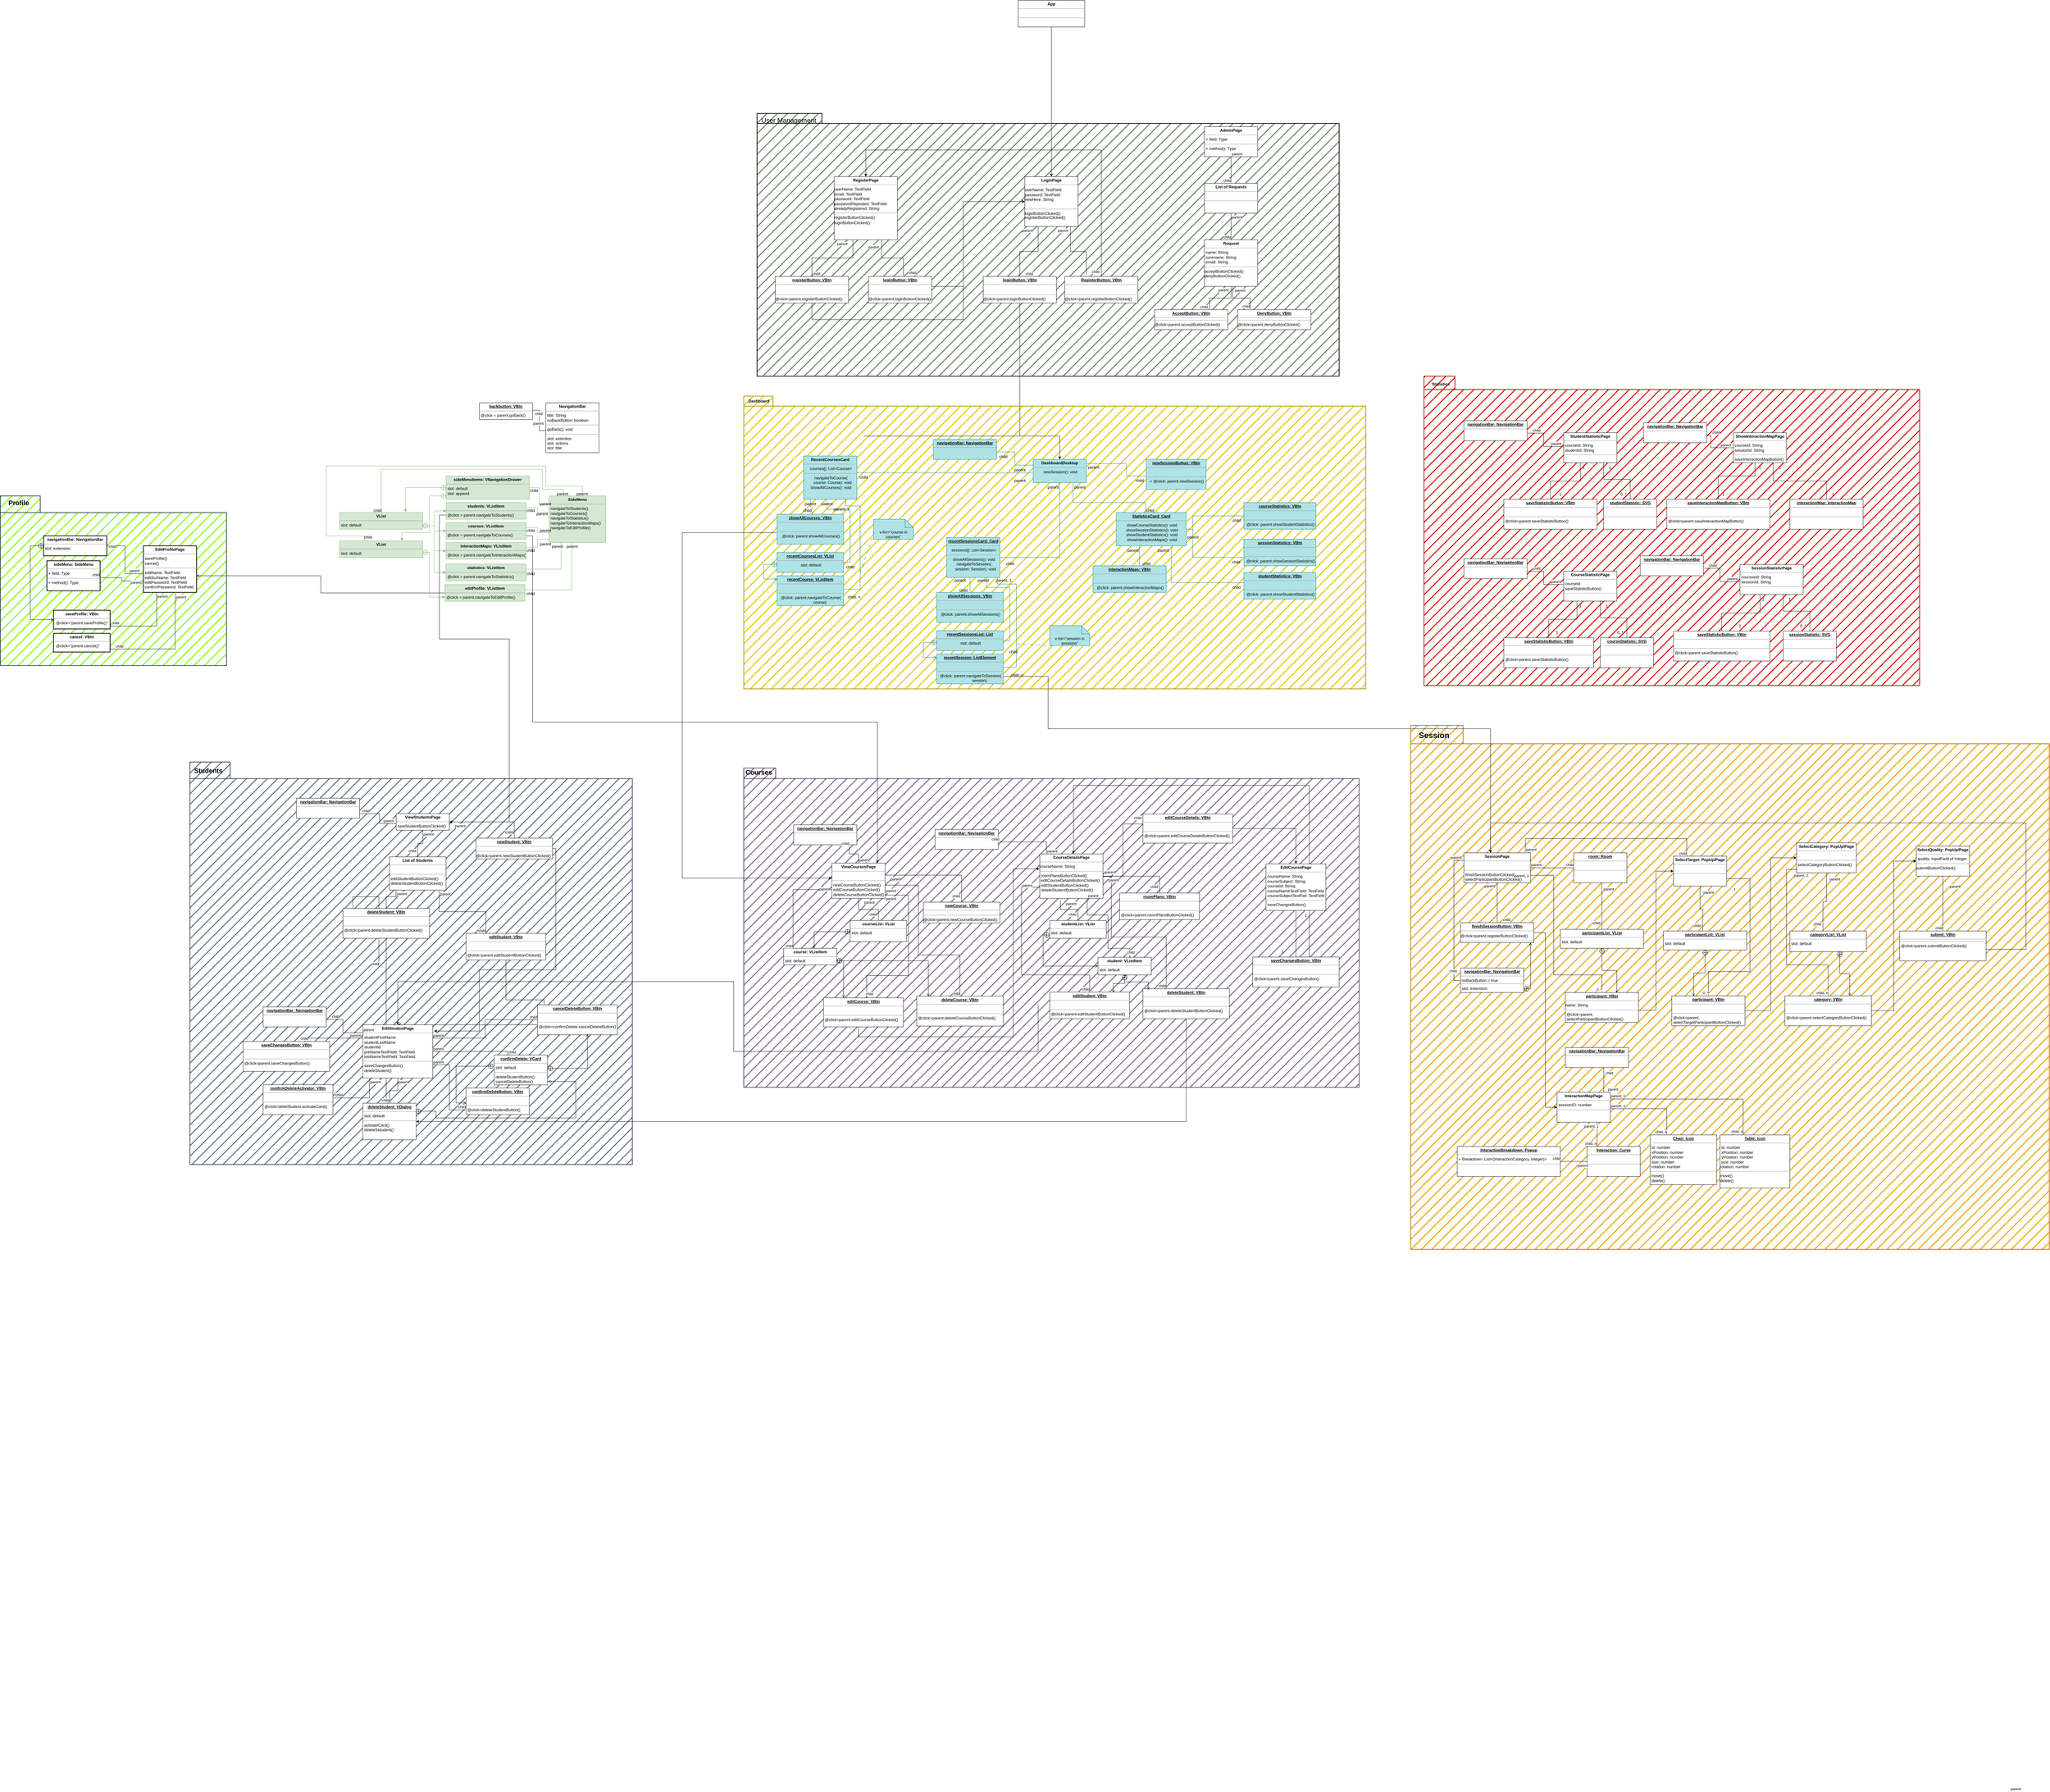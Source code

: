 <mxfile version="20.8.3" type="google"><diagram id="cpifBIFEWln35uE-_9-8" name="Seite-1"><mxGraphModel dx="1983" dy="1751" grid="1" gridSize="10" guides="1" tooltips="1" connect="1" arrows="1" fold="1" page="0" pageScale="1" pageWidth="827" pageHeight="1169" math="0" shadow="0"><root><mxCell id="0"/><mxCell id="1" parent="0"/><mxCell id="6LSCfZh1hNc8G5OjoMQh-47" value="" style="shape=folder;fontStyle=1;spacingTop=10;tabWidth=120;tabHeight=50;tabPosition=left;html=1;fontSize=20;fillColor=#80FF00;fontColor=#ffffff;strokeColor=#314354;fillStyle=hatch;strokeWidth=2;" vertex="1" parent="1"><mxGeometry x="1240" y="1730" width="680" height="510" as="geometry"/></mxCell><mxCell id="eWmXT0yHTM4VlkTe5u1n-14" value="" style="shape=folder;fontStyle=1;spacingTop=10;tabWidth=195;tabHeight=30;tabPosition=left;html=1;fontSize=20;fillColor=#6d8764;fontColor=#ffffff;strokeColor=default;fillStyle=hatch;strokeWidth=2;" parent="1" vertex="1"><mxGeometry x="3515" y="580" width="1750" height="790" as="geometry"/></mxCell><mxCell id="eWmXT0yHTM4VlkTe5u1n-11" value="" style="shape=folder;fontStyle=1;spacingTop=10;tabWidth=40;tabHeight=50;tabPosition=left;html=1;fontSize=20;fillColor=#647687;fontColor=#ffffff;strokeColor=#314354;fillStyle=hatch;strokeWidth=2;" parent="1" vertex="1"><mxGeometry x="1810" y="2530" width="1330" height="1210" as="geometry"/></mxCell><mxCell id="eWmXT0yHTM4VlkTe5u1n-9" value="" style="shape=folder;fontStyle=1;spacingTop=10;tabWidth=40;tabHeight=32;tabPosition=left;html=1;fontSize=24;fillColor=#76608a;fontColor=#ffffff;strokeColor=#432D57;gradientColor=none;fillStyle=hatch;opacity=90;strokeWidth=2;" parent="1" vertex="1"><mxGeometry x="3475.01" y="2547.94" width="1849.97" height="960" as="geometry"/></mxCell><mxCell id="eWmXT0yHTM4VlkTe5u1n-7" value="" style="shape=folder;fontStyle=1;spacingTop=10;tabWidth=40;tabHeight=55;tabPosition=left;html=1;fillColor=#f0a30a;fontColor=#000000;strokeColor=#BD7000;fillStyle=hatch;strokeWidth=2;" parent="1" vertex="1"><mxGeometry x="5480" y="2420" width="1920" height="1575" as="geometry"/></mxCell><mxCell id="eWmXT0yHTM4VlkTe5u1n-4" value="" style="shape=folder;fontStyle=1;spacingTop=10;tabWidth=50;tabHeight=40;tabPosition=left;html=1;fillColor=#e51400;fontColor=#ffffff;strokeColor=#B20000;fillStyle=hatch;strokeWidth=2;" parent="1" vertex="1"><mxGeometry x="5520" y="1370" width="1490" height="930" as="geometry"/></mxCell><mxCell id="eWmXT0yHTM4VlkTe5u1n-1" value="" style="shape=folder;fontStyle=1;spacingTop=10;tabWidth=40;tabHeight=30;tabPosition=left;html=1;fillColor=#e3c800;fontColor=#000000;strokeColor=#B09500;fillStyle=hatch;strokeWidth=2;" parent="1" vertex="1"><mxGeometry x="3475.01" y="1430" width="1870" height="880" as="geometry"/></mxCell><mxCell id="ukWB4NLMAmO34QICzsgU-1" style="edgeStyle=orthogonalEdgeStyle;rounded=0;orthogonalLoop=1;jettySize=auto;html=1;" parent="1" source="ukWB4NLMAmO34QICzsgU-2" target="ukWB4NLMAmO34QICzsgU-69" edge="1"><mxGeometry relative="1" as="geometry"/></mxCell><mxCell id="6emFqkDn8o2bBBJLYBAO-65" style="edgeStyle=orthogonalEdgeStyle;rounded=0;orthogonalLoop=1;jettySize=auto;html=1;labelBackgroundColor=none;startArrow=none;startFill=0;" parent="1" source="6emFqkDn8o2bBBJLYBAO-34" target="ukWB4NLMAmO34QICzsgU-152" edge="1"><mxGeometry relative="1" as="geometry"><mxPoint x="3876" y="2820" as="targetPoint"/><Array as="points"><mxPoint x="2840" y="1850"/><mxPoint x="2840" y="2410"/><mxPoint x="3877" y="2410"/></Array></mxGeometry></mxCell><mxCell id="6emFqkDn8o2bBBJLYBAO-34" value="&lt;p style=&quot;margin:0px;margin-top:4px;text-align:center;&quot;&gt;&lt;b&gt;courses: VListItem&lt;/b&gt;&lt;/p&gt;&lt;hr size=&quot;1&quot;&gt;&lt;p style=&quot;margin:0px;margin-left:4px;&quot;&gt;@click = parent.navigateToCourses()&lt;/p&gt;" style="verticalAlign=top;align=left;overflow=fill;fontSize=12;fontFamily=Helvetica;html=1;labelBackgroundColor=none;fillColor=#d5e8d4;strokeColor=#82b366;" parent="1" vertex="1"><mxGeometry x="2580" y="1810" width="240" height="50" as="geometry"/></mxCell><mxCell id="ukWB4NLMAmO34QICzsgU-2" value="&lt;p style=&quot;margin:0px;margin-top:4px;text-align:center;&quot;&gt;&lt;b&gt;&lt;span style=&quot;background-color: rgb(251, 251, 251);&quot;&gt;App&lt;/span&gt;&lt;br&gt;&lt;/b&gt;&lt;/p&gt;&lt;hr size=&quot;1&quot;&gt;&lt;p style=&quot;margin:0px;margin-left:4px;&quot;&gt;&lt;br&gt;&lt;/p&gt;&lt;hr size=&quot;1&quot;&gt;&lt;p style=&quot;margin:0px;margin-left:4px;&quot;&gt;&lt;br&gt;&lt;/p&gt;" style="verticalAlign=top;align=left;overflow=fill;fontSize=12;fontFamily=Helvetica;html=1;rounded=0;" parent="1" vertex="1"><mxGeometry x="4300" y="240" width="200" height="80" as="geometry"/></mxCell><mxCell id="ukWB4NLMAmO34QICzsgU-3" style="edgeStyle=orthogonalEdgeStyle;rounded=0;orthogonalLoop=1;jettySize=auto;html=1;entryX=0.533;entryY=-0.004;entryDx=0;entryDy=0;entryPerimeter=0;" parent="1" source="ukWB4NLMAmO34QICzsgU-4" target="ukWB4NLMAmO34QICzsgU-169" edge="1"><mxGeometry relative="1" as="geometry"><Array as="points"><mxPoint x="5175" y="2600"/><mxPoint x="4466" y="2600"/></Array></mxGeometry></mxCell><mxCell id="ukWB4NLMAmO34QICzsgU-4" value="&lt;p style=&quot;margin:0px;margin-top:4px;text-align:center;&quot;&gt;&lt;b&gt;&lt;u&gt;saveChangesButton: VBtn&lt;/u&gt;&lt;/b&gt;&lt;/p&gt;&lt;hr size=&quot;1&quot;&gt;&lt;p style=&quot;margin:0px;margin-left:4px;&quot;&gt;&lt;br&gt;&lt;/p&gt;&lt;hr size=&quot;1&quot;&gt;&lt;p style=&quot;margin:0px;margin-left:4px;&quot;&gt;@click=parent.saveChangesButton()&lt;/p&gt;" style="verticalAlign=top;align=left;overflow=fill;fontSize=12;fontFamily=Helvetica;html=1;" parent="1" vertex="1"><mxGeometry x="5005" y="3116.28" width="260" height="90" as="geometry"/></mxCell><mxCell id="ukWB4NLMAmO34QICzsgU-5" value="&lt;p style=&quot;margin:0px;margin-top:4px;text-align:center;&quot;&gt;&lt;span style=&quot;font-weight: 700;&quot;&gt;EditCoursePage&lt;/span&gt;&lt;br&gt;&lt;/p&gt;&lt;hr size=&quot;1&quot;&gt;&lt;p style=&quot;margin:0px;margin-left:4px;&quot;&gt;courseName: String&lt;/p&gt;&lt;p style=&quot;margin:0px;margin-left:4px;&quot;&gt;courseSubject: String&lt;/p&gt;&lt;p style=&quot;margin:0px;margin-left:4px;&quot;&gt;courseId: String&lt;/p&gt;&lt;p style=&quot;margin:0px;margin-left:4px;&quot;&gt;courseNameTextField: TextField&lt;br&gt;&lt;/p&gt;&lt;p style=&quot;margin:0px;margin-left:4px;&quot;&gt;courseSubjectTextFiel: TextField&lt;/p&gt;&lt;hr size=&quot;1&quot;&gt;&lt;p style=&quot;margin:0px;margin-left:4px;&quot;&gt;saveChangesButton()&lt;/p&gt;" style="verticalAlign=top;align=left;overflow=fill;fontSize=12;fontFamily=Helvetica;html=1;" parent="1" vertex="1"><mxGeometry x="5045" y="2836.28" width="180" height="140" as="geometry"/></mxCell><mxCell id="ukWB4NLMAmO34QICzsgU-14" value="&lt;p style=&quot;margin:0px;margin-top:4px;text-align:center;&quot;&gt;&lt;b&gt;CourseStatisticPage&lt;/b&gt;&lt;/p&gt;&lt;hr size=&quot;1&quot;&gt;&lt;p style=&quot;margin:0px;margin-left:4px;&quot;&gt;courseId&lt;/p&gt;&amp;nbsp;saveStatisticButton()&lt;hr size=&quot;1&quot;&gt;&lt;p style=&quot;margin:0px;margin-left:4px;&quot;&gt;&lt;br&gt;&lt;/p&gt;" style="verticalAlign=top;align=left;overflow=fill;fontSize=12;fontFamily=Helvetica;html=1;" parent="1" vertex="1"><mxGeometry x="5940" y="1956.28" width="160" height="90" as="geometry"/></mxCell><mxCell id="ukWB4NLMAmO34QICzsgU-15" value="&lt;p style=&quot;margin:0px;margin-top:4px;text-align:center;&quot;&gt;&lt;b&gt;StudentStatisticPage&lt;/b&gt;&lt;/p&gt;&lt;hr size=&quot;1&quot;&gt;&lt;p style=&quot;margin:0px;margin-left:4px;&quot;&gt;&lt;span style=&quot;background-color: initial;&quot;&gt;courseId: String&lt;/span&gt;&lt;br&gt;&lt;/p&gt;&lt;p style=&quot;margin:0px;margin-left:4px;&quot;&gt;studentId: String&lt;/p&gt;&lt;hr style=&quot;border-color: var(--border-color);&quot; size=&quot;1&quot;&gt;&lt;p style=&quot;margin:0px;margin-left:4px;&quot;&gt;&lt;br&gt;&lt;/p&gt;" style="verticalAlign=top;align=left;overflow=fill;fontSize=12;fontFamily=Helvetica;html=1;" parent="1" vertex="1"><mxGeometry x="5940" y="1540" width="160" height="90" as="geometry"/></mxCell><mxCell id="ukWB4NLMAmO34QICzsgU-16" value="&lt;p style=&quot;margin:0px;margin-top:4px;text-align:center;&quot;&gt;&lt;b&gt;SessionStatisticPage&lt;/b&gt;&lt;/p&gt;&lt;hr size=&quot;1&quot;&gt;&lt;p style=&quot;margin:0px;margin-left:4px;&quot;&gt;&lt;span style=&quot;background-color: initial;&quot;&gt;coursseId: String&lt;/span&gt;&lt;br&gt;&lt;/p&gt;&lt;p style=&quot;margin:0px;margin-left:4px;&quot;&gt;sessionId: String&lt;/p&gt;&lt;hr size=&quot;1&quot;&gt;&lt;p style=&quot;margin:0px;margin-left:4px;&quot;&gt;&lt;br&gt;&lt;/p&gt;" style="verticalAlign=top;align=left;overflow=fill;fontSize=12;fontFamily=Helvetica;html=1;" parent="1" vertex="1"><mxGeometry x="6470" y="1936.28" width="190" height="90" as="geometry"/></mxCell><mxCell id="ukWB4NLMAmO34QICzsgU-17" value="1" style="text;html=1;strokeColor=none;fillColor=none;align=center;verticalAlign=middle;whiteSpace=wrap;rounded=0;" parent="1" vertex="1"><mxGeometry x="5065" y="3086.28" width="60" height="30" as="geometry"/></mxCell><mxCell id="ukWB4NLMAmO34QICzsgU-18" value="&lt;p style=&quot;margin:0px;margin-top:4px;text-align:center;&quot;&gt;&lt;b&gt;&lt;u&gt;courseStatistic: SVG&lt;/u&gt;&lt;/b&gt;&lt;/p&gt;&lt;hr size=&quot;1&quot;&gt;&lt;p style=&quot;margin:0px;margin-left:4px;&quot;&gt;&lt;br&gt;&lt;/p&gt;&lt;hr size=&quot;1&quot;&gt;&lt;p style=&quot;margin:0px;margin-left:4px;&quot;&gt;&lt;br&gt;&lt;/p&gt;" style="verticalAlign=top;align=left;overflow=fill;fontSize=12;fontFamily=Helvetica;html=1;" parent="1" vertex="1"><mxGeometry x="6050" y="2156.28" width="160" height="90" as="geometry"/></mxCell><mxCell id="ukWB4NLMAmO34QICzsgU-19" value="" style="endArrow=none;html=1;edgeStyle=orthogonalEdgeStyle;rounded=0;exitX=0.5;exitY=0;exitDx=0;exitDy=0;entryX=0.5;entryY=0;entryDx=0;entryDy=0;" parent="1" source="ukWB4NLMAmO34QICzsgU-20" target="ukWB4NLMAmO34QICzsgU-18" edge="1"><mxGeometry relative="1" as="geometry"><mxPoint x="6060" y="2046.28" as="sourcePoint"/><mxPoint x="6110" y="2106.28" as="targetPoint"/><Array as="points"><mxPoint x="6050" y="2096.28"/><mxPoint x="6130" y="2096.28"/></Array></mxGeometry></mxCell><mxCell id="ukWB4NLMAmO34QICzsgU-20" value="1" style="text;html=1;strokeColor=none;fillColor=none;align=center;verticalAlign=middle;whiteSpace=wrap;rounded=0;" parent="1" vertex="1"><mxGeometry x="6040" y="2046.28" width="60" height="30" as="geometry"/></mxCell><mxCell id="ukWB4NLMAmO34QICzsgU-21" value="0..*" style="text;html=1;strokeColor=none;fillColor=none;align=center;verticalAlign=middle;whiteSpace=wrap;rounded=0;" parent="1" vertex="1"><mxGeometry x="6080" y="2126.28" width="60" height="30" as="geometry"/></mxCell><mxCell id="ukWB4NLMAmO34QICzsgU-22" value="&lt;p style=&quot;margin:0px;margin-top:4px;text-align:center;&quot;&gt;&lt;b&gt;&lt;u&gt;saveStatisticButton:&amp;nbsp;&lt;/u&gt;&lt;/b&gt;&lt;b style=&quot;background-color: initial;&quot;&gt;&lt;u&gt;VBtn&lt;/u&gt;&lt;/b&gt;&lt;/p&gt;&lt;hr size=&quot;1&quot;&gt;&lt;p style=&quot;margin:0px;margin-left:4px;&quot;&gt;&lt;br&gt;&lt;/p&gt;&lt;hr size=&quot;1&quot;&gt;&lt;p style=&quot;margin:0px;margin-left:4px;&quot;&gt;@click=parent.saveStatisticButton()&lt;/p&gt;" style="verticalAlign=top;align=left;overflow=fill;fontSize=12;fontFamily=Helvetica;html=1;" parent="1" vertex="1"><mxGeometry x="5760" y="2156.28" width="270" height="90" as="geometry"/></mxCell><mxCell id="ukWB4NLMAmO34QICzsgU-23" value="" style="endArrow=none;html=1;edgeStyle=orthogonalEdgeStyle;rounded=0;exitX=0.25;exitY=1;exitDx=0;exitDy=0;entryX=0.5;entryY=0;entryDx=0;entryDy=0;" parent="1" source="ukWB4NLMAmO34QICzsgU-14" target="ukWB4NLMAmO34QICzsgU-22" edge="1"><mxGeometry relative="1" as="geometry"><mxPoint x="5880" y="2116.28" as="sourcePoint"/><mxPoint x="6040" y="2116.28" as="targetPoint"/></mxGeometry></mxCell><mxCell id="ukWB4NLMAmO34QICzsgU-25" value="1" style="text;html=1;strokeColor=none;fillColor=none;align=center;verticalAlign=middle;whiteSpace=wrap;rounded=0;" parent="1" vertex="1"><mxGeometry x="5960" y="2046.28" width="60" height="30" as="geometry"/></mxCell><mxCell id="ukWB4NLMAmO34QICzsgU-26" value="1" style="text;html=1;strokeColor=none;fillColor=none;align=center;verticalAlign=middle;whiteSpace=wrap;rounded=0;" parent="1" vertex="1"><mxGeometry x="5890" y="2126.28" width="60" height="30" as="geometry"/></mxCell><mxCell id="ukWB4NLMAmO34QICzsgU-27" value="&lt;p style=&quot;margin:0px;margin-top:4px;text-align:center;&quot;&gt;&lt;b&gt;&lt;u&gt;sessionStatistic: SVG&lt;/u&gt;&lt;/b&gt;&lt;/p&gt;&lt;hr size=&quot;1&quot;&gt;&lt;p style=&quot;margin:0px;margin-left:4px;&quot;&gt;&lt;br&gt;&lt;/p&gt;&lt;hr size=&quot;1&quot;&gt;&lt;p style=&quot;margin:0px;margin-left:4px;&quot;&gt;&lt;br&gt;&lt;/p&gt;" style="verticalAlign=top;align=left;overflow=fill;fontSize=12;fontFamily=Helvetica;html=1;" parent="1" vertex="1"><mxGeometry x="6600" y="2136.28" width="160" height="90" as="geometry"/></mxCell><mxCell id="ukWB4NLMAmO34QICzsgU-28" value="" style="endArrow=none;html=1;edgeStyle=orthogonalEdgeStyle;rounded=0;exitX=0.5;exitY=0;exitDx=0;exitDy=0;entryX=0.5;entryY=0;entryDx=0;entryDy=0;" parent="1" source="ukWB4NLMAmO34QICzsgU-29" target="ukWB4NLMAmO34QICzsgU-27" edge="1"><mxGeometry relative="1" as="geometry"><mxPoint x="6610" y="2026.28" as="sourcePoint"/><mxPoint x="6660" y="2086.28" as="targetPoint"/><Array as="points"><mxPoint x="6600" y="2076.28"/><mxPoint x="6680" y="2076.28"/></Array></mxGeometry></mxCell><mxCell id="ukWB4NLMAmO34QICzsgU-29" value="1" style="text;html=1;strokeColor=none;fillColor=none;align=center;verticalAlign=middle;whiteSpace=wrap;rounded=0;" parent="1" vertex="1"><mxGeometry x="6590" y="2026.28" width="60" height="30" as="geometry"/></mxCell><mxCell id="ukWB4NLMAmO34QICzsgU-30" value="0..*" style="text;html=1;strokeColor=none;fillColor=none;align=center;verticalAlign=middle;whiteSpace=wrap;rounded=0;" parent="1" vertex="1"><mxGeometry x="6630" y="2106.28" width="60" height="30" as="geometry"/></mxCell><mxCell id="ukWB4NLMAmO34QICzsgU-31" value="&lt;p style=&quot;margin:0px;margin-top:4px;text-align:center;&quot;&gt;&lt;b&gt;&lt;u&gt;saveStatisticButton:&amp;nbsp;&lt;/u&gt;&lt;/b&gt;&lt;b style=&quot;background-color: initial;&quot;&gt;&lt;u&gt;VBtn&lt;/u&gt;&lt;/b&gt;&lt;/p&gt;&lt;hr size=&quot;1&quot;&gt;&lt;p style=&quot;margin:0px;margin-left:4px;&quot;&gt;&lt;br&gt;&lt;/p&gt;&lt;hr size=&quot;1&quot;&gt;&lt;p style=&quot;margin:0px;margin-left:4px;&quot;&gt;@click=parent.saveStatisticButton()&lt;/p&gt;" style="verticalAlign=top;align=left;overflow=fill;fontSize=12;fontFamily=Helvetica;html=1;" parent="1" vertex="1"><mxGeometry x="6270" y="2136.28" width="290" height="90" as="geometry"/></mxCell><mxCell id="ukWB4NLMAmO34QICzsgU-32" value="" style="endArrow=none;html=1;edgeStyle=orthogonalEdgeStyle;rounded=0;exitX=0.25;exitY=1;exitDx=0;exitDy=0;entryX=0.5;entryY=0;entryDx=0;entryDy=0;" parent="1" target="ukWB4NLMAmO34QICzsgU-31" edge="1"><mxGeometry relative="1" as="geometry"><mxPoint x="6530" y="2026.28" as="sourcePoint"/><mxPoint x="6590" y="2096.28" as="targetPoint"/></mxGeometry></mxCell><mxCell id="ukWB4NLMAmO34QICzsgU-34" value="1" style="text;html=1;strokeColor=none;fillColor=none;align=center;verticalAlign=middle;whiteSpace=wrap;rounded=0;" parent="1" vertex="1"><mxGeometry x="6510" y="2026.28" width="60" height="30" as="geometry"/></mxCell><mxCell id="ukWB4NLMAmO34QICzsgU-35" value="1" style="text;html=1;strokeColor=none;fillColor=none;align=center;verticalAlign=middle;whiteSpace=wrap;rounded=0;" parent="1" vertex="1"><mxGeometry x="6440" y="2106.28" width="60" height="30" as="geometry"/></mxCell><mxCell id="ukWB4NLMAmO34QICzsgU-36" value="&lt;p style=&quot;margin:0px;margin-top:4px;text-align:center;&quot;&gt;&lt;b&gt;&lt;u&gt;studentStatistic: SVG&lt;/u&gt;&lt;/b&gt;&lt;/p&gt;&lt;hr size=&quot;1&quot;&gt;&lt;p style=&quot;margin:0px;margin-left:4px;&quot;&gt;&lt;br&gt;&lt;/p&gt;&lt;hr size=&quot;1&quot;&gt;&lt;p style=&quot;margin:0px;margin-left:4px;&quot;&gt;&lt;br&gt;&lt;/p&gt;" style="verticalAlign=top;align=left;overflow=fill;fontSize=12;fontFamily=Helvetica;html=1;" parent="1" vertex="1"><mxGeometry x="6060" y="1740" width="160" height="90" as="geometry"/></mxCell><mxCell id="ukWB4NLMAmO34QICzsgU-37" value="" style="endArrow=none;html=1;edgeStyle=orthogonalEdgeStyle;rounded=0;exitX=0.5;exitY=0;exitDx=0;exitDy=0;entryX=0.5;entryY=0;entryDx=0;entryDy=0;" parent="1" source="ukWB4NLMAmO34QICzsgU-38" target="ukWB4NLMAmO34QICzsgU-36" edge="1"><mxGeometry relative="1" as="geometry"><mxPoint x="6070" y="1630" as="sourcePoint"/><mxPoint x="6120" y="1690" as="targetPoint"/><Array as="points"><mxPoint x="6060" y="1680"/><mxPoint x="6140" y="1680"/></Array></mxGeometry></mxCell><mxCell id="ukWB4NLMAmO34QICzsgU-38" value="1" style="text;html=1;strokeColor=none;fillColor=none;align=center;verticalAlign=middle;whiteSpace=wrap;rounded=0;" parent="1" vertex="1"><mxGeometry x="6050" y="1630" width="60" height="30" as="geometry"/></mxCell><mxCell id="ukWB4NLMAmO34QICzsgU-39" value="0..*" style="text;html=1;strokeColor=none;fillColor=none;align=center;verticalAlign=middle;whiteSpace=wrap;rounded=0;" parent="1" vertex="1"><mxGeometry x="6090" y="1710" width="60" height="30" as="geometry"/></mxCell><mxCell id="ukWB4NLMAmO34QICzsgU-40" value="&lt;p style=&quot;margin:0px;margin-top:4px;text-align:center;&quot;&gt;&lt;b&gt;&lt;u&gt;saveStatisticButton:&amp;nbsp;&lt;/u&gt;&lt;/b&gt;&lt;b style=&quot;background-color: initial;&quot;&gt;&lt;u&gt;VBtn&lt;/u&gt;&lt;/b&gt;&lt;/p&gt;&lt;hr size=&quot;1&quot;&gt;&lt;p style=&quot;margin:0px;margin-left:4px;&quot;&gt;&lt;br&gt;&lt;/p&gt;&lt;hr size=&quot;1&quot;&gt;&lt;p style=&quot;margin:0px;margin-left:4px;&quot;&gt;@click=parent.saveStatisticButton()&lt;/p&gt;" style="verticalAlign=top;align=left;overflow=fill;fontSize=12;fontFamily=Helvetica;html=1;" parent="1" vertex="1"><mxGeometry x="5760" y="1740" width="280" height="90" as="geometry"/></mxCell><mxCell id="ukWB4NLMAmO34QICzsgU-41" value="" style="endArrow=none;html=1;edgeStyle=orthogonalEdgeStyle;rounded=0;exitX=0.25;exitY=1;exitDx=0;exitDy=0;entryX=0.5;entryY=0;entryDx=0;entryDy=0;" parent="1" target="ukWB4NLMAmO34QICzsgU-40" edge="1"><mxGeometry relative="1" as="geometry"><mxPoint x="5990" y="1630" as="sourcePoint"/><mxPoint x="6050" y="1700" as="targetPoint"/></mxGeometry></mxCell><mxCell id="ukWB4NLMAmO34QICzsgU-43" value="1" style="text;html=1;strokeColor=none;fillColor=none;align=center;verticalAlign=middle;whiteSpace=wrap;rounded=0;" parent="1" vertex="1"><mxGeometry x="5970" y="1630" width="60" height="30" as="geometry"/></mxCell><mxCell id="ukWB4NLMAmO34QICzsgU-44" value="1" style="text;html=1;strokeColor=none;fillColor=none;align=center;verticalAlign=middle;whiteSpace=wrap;rounded=0;" parent="1" vertex="1"><mxGeometry x="5900" y="1710" width="60" height="30" as="geometry"/></mxCell><mxCell id="ukWB4NLMAmO34QICzsgU-45" value="1" style="text;html=1;strokeColor=none;fillColor=none;align=center;verticalAlign=middle;whiteSpace=wrap;rounded=0;" parent="1" vertex="1"><mxGeometry x="5135" y="2976.28" width="60" height="30" as="geometry"/></mxCell><mxCell id="ukWB4NLMAmO34QICzsgU-46" value="" style="endArrow=none;html=1;edgeStyle=orthogonalEdgeStyle;rounded=0;entryX=0.5;entryY=0;entryDx=0;entryDy=0;exitX=0.5;exitY=1;exitDx=0;exitDy=0;" parent="1" source="ukWB4NLMAmO34QICzsgU-5" target="ukWB4NLMAmO34QICzsgU-4" edge="1"><mxGeometry x="-0.312" y="50" relative="1" as="geometry"><mxPoint x="5135" y="2976.28" as="sourcePoint"/><mxPoint x="5135" y="3116.28" as="targetPoint"/><Array as="points"/><mxPoint as="offset"/></mxGeometry></mxCell><mxCell id="ukWB4NLMAmO34QICzsgU-48" value="&lt;p style=&quot;margin:0px;margin-top:4px;text-align:center;&quot;&gt;&lt;b&gt;ShowInteractionMapPage&lt;/b&gt;&lt;/p&gt;&lt;hr size=&quot;1&quot;&gt;&lt;p style=&quot;margin:0px;margin-left:4px;&quot;&gt;courseId: String&lt;/p&gt;&lt;p style=&quot;margin:0px;margin-left:4px;&quot;&gt;sessionId: String&lt;/p&gt;&lt;hr size=&quot;1&quot;&gt;&lt;p style=&quot;margin:0px;margin-left:4px;&quot;&gt;saveInteractionMapButton()&lt;/p&gt;" style="verticalAlign=top;align=left;overflow=fill;fontSize=12;fontFamily=Helvetica;html=1;" parent="1" vertex="1"><mxGeometry x="6450" y="1540" width="160" height="90" as="geometry"/></mxCell><mxCell id="ukWB4NLMAmO34QICzsgU-49" value="&lt;p style=&quot;margin:0px;margin-top:4px;text-align:center;&quot;&gt;&lt;b&gt;&lt;u&gt;saveInteractionMapButton:&amp;nbsp;&lt;/u&gt;&lt;/b&gt;&lt;b style=&quot;background-color: initial;&quot;&gt;&lt;u&gt;VBtn&lt;/u&gt;&lt;/b&gt;&lt;/p&gt;&lt;hr size=&quot;1&quot;&gt;&lt;p style=&quot;margin:0px;margin-left:4px;&quot;&gt;&lt;br&gt;&lt;/p&gt;&lt;hr size=&quot;1&quot;&gt;&lt;p style=&quot;margin:0px;margin-left:4px;&quot;&gt;@click=parent.saveInteractionMapButton()&lt;/p&gt;" style="verticalAlign=top;align=left;overflow=fill;fontSize=12;fontFamily=Helvetica;html=1;" parent="1" vertex="1"><mxGeometry x="6250" y="1740" width="310" height="90" as="geometry"/></mxCell><mxCell id="ukWB4NLMAmO34QICzsgU-50" value="" style="endArrow=none;html=1;edgeStyle=orthogonalEdgeStyle;rounded=0;entryX=0.5;entryY=0;entryDx=0;entryDy=0;exitX=0.25;exitY=0;exitDx=0;exitDy=0;" parent="1" source="ukWB4NLMAmO34QICzsgU-52" target="ukWB4NLMAmO34QICzsgU-49" edge="1"><mxGeometry relative="1" as="geometry"><mxPoint x="6480" y="1650" as="sourcePoint"/><mxPoint x="6540" y="1700" as="targetPoint"/><Array as="points"><mxPoint x="6515" y="1670"/><mxPoint x="6405" y="1670"/></Array></mxGeometry></mxCell><mxCell id="ukWB4NLMAmO34QICzsgU-52" value="1" style="text;html=1;strokeColor=none;fillColor=none;align=center;verticalAlign=middle;whiteSpace=wrap;rounded=0;" parent="1" vertex="1"><mxGeometry x="6500" y="1630" width="60" height="30" as="geometry"/></mxCell><mxCell id="ukWB4NLMAmO34QICzsgU-53" value="1" style="text;html=1;strokeColor=none;fillColor=none;align=center;verticalAlign=middle;whiteSpace=wrap;rounded=0;" parent="1" vertex="1"><mxGeometry x="6390" y="1710" width="60" height="30" as="geometry"/></mxCell><mxCell id="ukWB4NLMAmO34QICzsgU-54" value="" style="endArrow=none;html=1;edgeStyle=orthogonalEdgeStyle;rounded=0;exitX=0.75;exitY=1;exitDx=0;exitDy=0;entryX=0.5;entryY=0;entryDx=0;entryDy=0;" parent="1" source="ukWB4NLMAmO34QICzsgU-48" target="ukWB4NLMAmO34QICzsgU-55" edge="1"><mxGeometry relative="1" as="geometry"><mxPoint x="6670" y="1780" as="sourcePoint"/><mxPoint x="6810" y="1740" as="targetPoint"/></mxGeometry></mxCell><mxCell id="ukWB4NLMAmO34QICzsgU-55" value="&lt;p style=&quot;margin:0px;margin-top:4px;text-align:center;&quot;&gt;&lt;b&gt;&lt;u&gt;interactionMap: InteractionMap&lt;/u&gt;&lt;/b&gt;&lt;/p&gt;&lt;hr size=&quot;1&quot;&gt;&lt;p style=&quot;margin:0px;margin-left:4px;&quot;&gt;&lt;br&gt;&lt;/p&gt;&lt;hr size=&quot;1&quot;&gt;&lt;p style=&quot;margin:0px;margin-left:4px;&quot;&gt;&lt;br&gt;&lt;/p&gt;" style="verticalAlign=top;align=left;overflow=fill;fontSize=12;fontFamily=Helvetica;html=1;" parent="1" vertex="1"><mxGeometry x="6620" y="1740" width="220" height="90" as="geometry"/></mxCell><mxCell id="ukWB4NLMAmO34QICzsgU-56" value="1" style="text;html=1;strokeColor=none;fillColor=none;align=center;verticalAlign=middle;whiteSpace=wrap;rounded=0;" parent="1" vertex="1"><mxGeometry x="6560" y="1630" width="60" height="30" as="geometry"/></mxCell><mxCell id="ukWB4NLMAmO34QICzsgU-57" value="1" style="text;html=1;strokeColor=none;fillColor=none;align=center;verticalAlign=middle;whiteSpace=wrap;rounded=0;" parent="1" vertex="1"><mxGeometry x="6720" y="1710" width="60" height="30" as="geometry"/></mxCell><mxCell id="ukWB4NLMAmO34QICzsgU-58" value="&lt;p style=&quot;margin:0px;margin-top:4px;text-align:center;&quot;&gt;&lt;b&gt;RegisterPage&lt;/b&gt;&lt;/p&gt;&lt;hr size=&quot;1&quot;&gt;&lt;div&gt;&lt;div&gt;userName: TextField&lt;/div&gt;&lt;div&gt;email: TextField&lt;br&gt;password: TextField&lt;/div&gt;&lt;div&gt;passwordRepeated: TextField&lt;/div&gt;&lt;/div&gt;&lt;div&gt;alreadyRegistered: String&lt;/div&gt;&lt;hr size=&quot;1&quot;&gt;&lt;div style=&quot;height:2px;&quot;&gt;registerButtonClicked()&lt;/div&gt;&lt;div style=&quot;height:2px;&quot;&gt;&lt;br&gt;&lt;/div&gt;&lt;div style=&quot;height:2px;&quot;&gt;&lt;br&gt;&lt;/div&gt;&lt;div style=&quot;height:2px;&quot;&gt;&lt;br&gt;&lt;/div&gt;&lt;div style=&quot;height:2px;&quot;&gt;&lt;br&gt;&lt;/div&gt;&lt;div style=&quot;height:2px;&quot;&gt;&lt;br&gt;&lt;/div&gt;&lt;div style=&quot;height:2px;&quot;&gt;&lt;br&gt;&lt;/div&gt;&lt;div style=&quot;height:2px;&quot;&gt;&lt;br&gt;&lt;/div&gt;&lt;div style=&quot;height:2px;&quot;&gt;loginButtonClicked()&lt;/div&gt;" style="verticalAlign=top;align=left;overflow=fill;fontSize=12;fontFamily=Helvetica;html=1;" parent="1" vertex="1"><mxGeometry x="3747" y="770" width="190" height="190" as="geometry"/></mxCell><mxCell id="ukWB4NLMAmO34QICzsgU-59" style="edgeStyle=orthogonalEdgeStyle;rounded=0;orthogonalLoop=1;jettySize=auto;html=1;" parent="1" source="ukWB4NLMAmO34QICzsgU-60" target="ukWB4NLMAmO34QICzsgU-69" edge="1"><mxGeometry relative="1" as="geometry"><Array as="points"><mxPoint x="3680" y="1200"/><mxPoint x="4135" y="1200"/><mxPoint x="4135" y="845"/></Array></mxGeometry></mxCell><mxCell id="ukWB4NLMAmO34QICzsgU-60" value="&lt;p style=&quot;margin:0px;margin-top:4px;text-align:center;&quot;&gt;&lt;u&gt;&lt;b&gt;registerButton: VBtn&lt;/b&gt;&lt;br&gt;&lt;/u&gt;&lt;/p&gt;&lt;hr size=&quot;1&quot;&gt;&lt;div style=&quot;height:2px;&quot;&gt;&lt;/div&gt;&lt;br&gt;&lt;hr size=&quot;1&quot;&gt;&lt;div style=&quot;height:2px;&quot;&gt;@click=parent.registerButtonClicked()&lt;/div&gt;" style="verticalAlign=top;align=left;overflow=fill;fontSize=12;fontFamily=Helvetica;html=1;" parent="1" vertex="1"><mxGeometry x="3570" y="1070" width="220" height="80" as="geometry"/></mxCell><mxCell id="ukWB4NLMAmO34QICzsgU-61" value="" style="endArrow=none;html=1;edgeStyle=orthogonalEdgeStyle;rounded=0;exitX=0.5;exitY=0;exitDx=0;exitDy=0;entryX=0.295;entryY=1.005;entryDx=0;entryDy=0;entryPerimeter=0;" parent="1" source="ukWB4NLMAmO34QICzsgU-60" target="ukWB4NLMAmO34QICzsgU-58" edge="1"><mxGeometry relative="1" as="geometry"><mxPoint x="3740" y="1050" as="sourcePoint"/><mxPoint x="3900" y="1050" as="targetPoint"/></mxGeometry></mxCell><mxCell id="ukWB4NLMAmO34QICzsgU-62" value="child" style="edgeLabel;resizable=0;html=1;align=left;verticalAlign=bottom;" parent="ukWB4NLMAmO34QICzsgU-61" connectable="0" vertex="1"><mxGeometry x="-1" relative="1" as="geometry"/></mxCell><mxCell id="ukWB4NLMAmO34QICzsgU-63" value="parent" style="edgeLabel;resizable=0;html=1;align=right;verticalAlign=bottom;" parent="ukWB4NLMAmO34QICzsgU-61" connectable="0" vertex="1"><mxGeometry x="1" relative="1" as="geometry"><mxPoint x="-16" y="19" as="offset"/></mxGeometry></mxCell><mxCell id="ukWB4NLMAmO34QICzsgU-64" style="edgeStyle=orthogonalEdgeStyle;rounded=0;orthogonalLoop=1;jettySize=auto;html=1;" parent="1" source="ukWB4NLMAmO34QICzsgU-65" target="ukWB4NLMAmO34QICzsgU-69" edge="1"><mxGeometry relative="1" as="geometry"><Array as="points"><mxPoint x="4135" y="1100"/><mxPoint x="4135" y="845"/></Array></mxGeometry></mxCell><mxCell id="ukWB4NLMAmO34QICzsgU-65" value="&lt;p style=&quot;margin:0px;margin-top:4px;text-align:center;&quot;&gt;&lt;u&gt;&lt;b&gt;loginButton: VBtn&lt;/b&gt;&lt;br&gt;&lt;/u&gt;&lt;/p&gt;&lt;hr size=&quot;1&quot;&gt;&lt;div style=&quot;height:2px;&quot;&gt;&lt;/div&gt;&lt;br&gt;&lt;hr size=&quot;1&quot;&gt;&lt;div style=&quot;height:2px;&quot;&gt;@click=parent.loginButtonClicked()&lt;/div&gt;" style="verticalAlign=top;align=left;overflow=fill;fontSize=12;fontFamily=Helvetica;html=1;" parent="1" vertex="1"><mxGeometry x="3850" y="1070" width="190" height="80" as="geometry"/></mxCell><mxCell id="ukWB4NLMAmO34QICzsgU-66" value="" style="endArrow=none;html=1;edgeStyle=orthogonalEdgeStyle;rounded=0;exitX=0.75;exitY=1;exitDx=0;exitDy=0;entryX=0.553;entryY=-0.033;entryDx=0;entryDy=0;entryPerimeter=0;" parent="1" source="ukWB4NLMAmO34QICzsgU-58" target="ukWB4NLMAmO34QICzsgU-65" edge="1"><mxGeometry relative="1" as="geometry"><mxPoint x="3800" y="1040" as="sourcePoint"/><mxPoint x="3960" y="1040" as="targetPoint"/></mxGeometry></mxCell><mxCell id="ukWB4NLMAmO34QICzsgU-67" value="parent" style="edgeLabel;resizable=0;html=1;align=left;verticalAlign=bottom;" parent="ukWB4NLMAmO34QICzsgU-66" connectable="0" vertex="1"><mxGeometry x="-1" relative="1" as="geometry"><mxPoint x="-42" y="30" as="offset"/></mxGeometry></mxCell><mxCell id="ukWB4NLMAmO34QICzsgU-68" value="child" style="edgeLabel;resizable=0;html=1;align=right;verticalAlign=bottom;" parent="ukWB4NLMAmO34QICzsgU-66" connectable="0" vertex="1"><mxGeometry x="1" relative="1" as="geometry"><mxPoint x="39" as="offset"/></mxGeometry></mxCell><mxCell id="ukWB4NLMAmO34QICzsgU-69" value="&lt;p style=&quot;margin:0px;margin-top:4px;text-align:center;&quot;&gt;&lt;b&gt;LoginPage&lt;/b&gt;&lt;br&gt;&lt;/p&gt;&lt;hr size=&quot;1&quot;&gt;&lt;div style=&quot;height:2px;&quot;&gt;&lt;/div&gt;&lt;div&gt;userName: TextField&lt;/div&gt;&lt;div&gt;password: TextField&lt;/div&gt;&lt;div&gt;newHere: String&lt;br&gt;&lt;/div&gt;&lt;br&gt;&lt;hr size=&quot;1&quot;&gt;&lt;div style=&quot;height:2px;&quot;&gt;loginButtonClicked()&lt;/div&gt;&lt;div style=&quot;height:2px;&quot;&gt;&lt;br&gt;&lt;/div&gt;&lt;div style=&quot;height:2px;&quot;&gt;&lt;br&gt;&lt;/div&gt;&lt;div style=&quot;height:2px;&quot;&gt;&lt;br&gt;&lt;/div&gt;&lt;div style=&quot;height:2px;&quot;&gt;&lt;br&gt;&lt;/div&gt;&lt;div style=&quot;height:2px;&quot;&gt;&lt;br&gt;&lt;/div&gt;&lt;div style=&quot;height:2px;&quot;&gt;registerButtonClicked()&lt;br&gt;&lt;/div&gt;" style="verticalAlign=top;align=left;overflow=fill;fontSize=12;fontFamily=Helvetica;html=1;" parent="1" vertex="1"><mxGeometry x="4320" y="770" width="160" height="150" as="geometry"/></mxCell><mxCell id="ukWB4NLMAmO34QICzsgU-70" style="edgeStyle=orthogonalEdgeStyle;rounded=0;orthogonalLoop=1;jettySize=auto;html=1;entryX=0.5;entryY=0;entryDx=0;entryDy=0;" parent="1" source="ukWB4NLMAmO34QICzsgU-71" target="i5SqlhZJH4emU7H1gt-v-63" edge="1"><mxGeometry relative="1" as="geometry"><Array as="points"><mxPoint x="3835" y="1550"/><mxPoint x="4200" y="1550"/></Array><mxPoint x="4140" y="1540" as="targetPoint"/></mxGeometry></mxCell><mxCell id="ukWB4NLMAmO34QICzsgU-71" value="&lt;p style=&quot;margin:0px;margin-top:4px;text-align:center;&quot;&gt;&lt;u&gt;&lt;b&gt;loginButton: VBtn&lt;/b&gt;&lt;br&gt;&lt;/u&gt;&lt;/p&gt;&lt;hr size=&quot;1&quot;&gt;&lt;div style=&quot;height:2px;&quot;&gt;&lt;/div&gt;&lt;br&gt;&lt;hr size=&quot;1&quot;&gt;&lt;div style=&quot;height:2px;&quot;&gt;@click=parent.loginButtonClicked()&lt;/div&gt;" style="verticalAlign=top;align=left;overflow=fill;fontSize=12;fontFamily=Helvetica;html=1;" parent="1" vertex="1"><mxGeometry x="4195" y="1070" width="220" height="80" as="geometry"/></mxCell><mxCell id="ukWB4NLMAmO34QICzsgU-72" value="" style="endArrow=none;html=1;edgeStyle=orthogonalEdgeStyle;rounded=0;exitX=0.25;exitY=1;exitDx=0;exitDy=0;" parent="1" source="ukWB4NLMAmO34QICzsgU-69" target="ukWB4NLMAmO34QICzsgU-71" edge="1"><mxGeometry relative="1" as="geometry"><mxPoint x="3917" y="1460" as="sourcePoint"/><mxPoint x="4167" y="1300" as="targetPoint"/></mxGeometry></mxCell><mxCell id="ukWB4NLMAmO34QICzsgU-73" value="parent" style="edgeLabel;resizable=0;html=1;align=left;verticalAlign=bottom;" parent="ukWB4NLMAmO34QICzsgU-72" connectable="0" vertex="1"><mxGeometry x="-1" relative="1" as="geometry"><mxPoint x="-50" y="20" as="offset"/></mxGeometry></mxCell><mxCell id="ukWB4NLMAmO34QICzsgU-74" value="child" style="edgeLabel;resizable=0;html=1;align=right;verticalAlign=bottom;" parent="ukWB4NLMAmO34QICzsgU-72" connectable="0" vertex="1"><mxGeometry x="1" relative="1" as="geometry"><mxPoint x="40" as="offset"/></mxGeometry></mxCell><mxCell id="ukWB4NLMAmO34QICzsgU-75" style="edgeStyle=orthogonalEdgeStyle;rounded=0;orthogonalLoop=1;jettySize=auto;html=1;" parent="1" source="ukWB4NLMAmO34QICzsgU-76" target="ukWB4NLMAmO34QICzsgU-58" edge="1"><mxGeometry relative="1" as="geometry"><Array as="points"><mxPoint x="4550" y="690"/><mxPoint x="3842" y="690"/></Array></mxGeometry></mxCell><mxCell id="ukWB4NLMAmO34QICzsgU-76" value="&lt;p style=&quot;margin:0px;margin-top:4px;text-align:center;&quot;&gt;&lt;u&gt;&lt;b&gt;RegisterButton: VBtn&lt;/b&gt;&lt;br&gt;&lt;/u&gt;&lt;/p&gt;&lt;hr size=&quot;1&quot;&gt;&lt;div style=&quot;height:2px;&quot;&gt;&lt;/div&gt;&lt;br&gt;&lt;hr size=&quot;1&quot;&gt;&lt;div style=&quot;height:2px;&quot;&gt;@click=parent.registerButtonClicked()&lt;/div&gt;" style="verticalAlign=top;align=left;overflow=fill;fontSize=12;fontFamily=Helvetica;html=1;" parent="1" vertex="1"><mxGeometry x="4440" y="1070" width="220" height="80" as="geometry"/></mxCell><mxCell id="ukWB4NLMAmO34QICzsgU-77" value="" style="endArrow=none;html=1;edgeStyle=orthogonalEdgeStyle;rounded=0;exitX=0.856;exitY=1.007;exitDx=0;exitDy=0;exitPerimeter=0;entryX=0.295;entryY=-0.067;entryDx=0;entryDy=0;entryPerimeter=0;" parent="1" source="ukWB4NLMAmO34QICzsgU-69" target="ukWB4NLMAmO34QICzsgU-76" edge="1"><mxGeometry relative="1" as="geometry"><mxPoint x="4357" y="970" as="sourcePoint"/><mxPoint x="4497" y="1260" as="targetPoint"/></mxGeometry></mxCell><mxCell id="ukWB4NLMAmO34QICzsgU-78" value="parent" style="edgeLabel;resizable=0;html=1;align=left;verticalAlign=bottom;" parent="ukWB4NLMAmO34QICzsgU-77" connectable="0" vertex="1"><mxGeometry x="-1" relative="1" as="geometry"><mxPoint x="-40" y="19" as="offset"/></mxGeometry></mxCell><mxCell id="ukWB4NLMAmO34QICzsgU-79" value="child" style="edgeLabel;resizable=0;html=1;align=right;verticalAlign=bottom;" parent="ukWB4NLMAmO34QICzsgU-77" connectable="0" vertex="1"><mxGeometry x="1" relative="1" as="geometry"><mxPoint x="40" as="offset"/></mxGeometry></mxCell><mxCell id="ukWB4NLMAmO34QICzsgU-81" style="edgeStyle=orthogonalEdgeStyle;rounded=0;orthogonalLoop=1;jettySize=auto;html=1;exitX=0;exitY=0.75;exitDx=0;exitDy=0;" parent="1" source="6emFqkDn8o2bBBJLYBAO-6" target="ukWB4NLMAmO34QICzsgU-137" edge="1"><mxGeometry relative="1" as="geometry"><mxPoint x="2390" y="2140" as="sourcePoint"/><Array as="points"><mxPoint x="2560" y="1787"/><mxPoint x="2560" y="2160"/><mxPoint x="2770" y="2160"/><mxPoint x="2770" y="2710"/></Array></mxGeometry></mxCell><mxCell id="ukWB4NLMAmO34QICzsgU-82" style="edgeStyle=orthogonalEdgeStyle;rounded=0;orthogonalLoop=1;jettySize=auto;html=1;exitX=-0.01;exitY=0.616;exitDx=0;exitDy=0;exitPerimeter=0;" parent="1" source="i5SqlhZJH4emU7H1gt-v-93" target="ukWB4NLMAmO34QICzsgU-152" edge="1"><mxGeometry relative="1" as="geometry"><mxPoint x="4140" y="2420" as="sourcePoint"/><Array as="points"><mxPoint x="3290" y="1840"/><mxPoint x="3290" y="2879"/></Array></mxGeometry></mxCell><mxCell id="ukWB4NLMAmO34QICzsgU-83" style="edgeStyle=orthogonalEdgeStyle;rounded=0;orthogonalLoop=1;jettySize=auto;html=1;exitX=1;exitY=0.75;exitDx=0;exitDy=0;" parent="1" source="i5SqlhZJH4emU7H1gt-v-88" target="ukWB4NLMAmO34QICzsgU-92" edge="1"><mxGeometry relative="1" as="geometry"><mxPoint x="5340" y="2090" as="sourcePoint"/><Array as="points"><mxPoint x="4390" y="2272"/><mxPoint x="4390" y="2430"/><mxPoint x="5720" y="2430"/></Array></mxGeometry></mxCell><mxCell id="ukWB4NLMAmO34QICzsgU-92" value="&lt;p style=&quot;margin:0px;margin-top:4px;text-align:center;&quot;&gt;&lt;b&gt;SessionPage&lt;/b&gt;&lt;/p&gt;&lt;hr size=&quot;1&quot;&gt;&lt;p style=&quot;margin:0px;margin-left:4px;&quot;&gt;&lt;br&gt;&lt;/p&gt;&lt;hr size=&quot;1&quot;&gt;&lt;p style=&quot;margin:0px;margin-left:4px;&quot;&gt;finishSessionButtonClicked()&lt;/p&gt;&lt;p style=&quot;margin:0px;margin-left:4px;&quot;&gt;selectParticipantButtonClicked()&lt;br&gt;&lt;/p&gt;" style="verticalAlign=top;align=left;overflow=fill;fontSize=12;fontFamily=Helvetica;html=1;" parent="1" vertex="1"><mxGeometry x="5640" y="2802.94" width="200" height="90" as="geometry"/></mxCell><mxCell id="ukWB4NLMAmO34QICzsgU-93" style="edgeStyle=orthogonalEdgeStyle;rounded=0;orthogonalLoop=1;jettySize=auto;html=1;entryX=0;entryY=0.5;entryDx=0;entryDy=0;" parent="1" source="ukWB4NLMAmO34QICzsgU-94" target="ukWB4NLMAmO34QICzsgU-213" edge="1"><mxGeometry relative="1" as="geometry"/></mxCell><mxCell id="ukWB4NLMAmO34QICzsgU-94" value="&lt;p style=&quot;margin:0px;margin-top:4px;text-align:center;&quot;&gt;&lt;u&gt;&lt;b&gt;finishSessionButton: VBtn&lt;/b&gt;&lt;/u&gt;&lt;br&gt;&lt;/p&gt;&lt;hr size=&quot;1&quot;&gt;&lt;div style=&quot;height:2px;&quot;&gt;&lt;/div&gt;@click=parent.registerButtonClicked()&lt;br&gt;&lt;hr size=&quot;1&quot;&gt;&lt;div style=&quot;height:2px;&quot;&gt;&lt;/div&gt;" style="verticalAlign=top;align=left;overflow=fill;fontSize=12;fontFamily=Helvetica;html=1;" parent="1" vertex="1"><mxGeometry x="5630" y="3012.94" width="220" height="60" as="geometry"/></mxCell><mxCell id="ukWB4NLMAmO34QICzsgU-95" value="" style="endArrow=none;html=1;edgeStyle=orthogonalEdgeStyle;rounded=0;exitX=0.5;exitY=1;exitDx=0;exitDy=0;entryX=0.5;entryY=0;entryDx=0;entryDy=0;" parent="1" source="ukWB4NLMAmO34QICzsgU-92" target="ukWB4NLMAmO34QICzsgU-94" edge="1"><mxGeometry relative="1" as="geometry"><mxPoint x="5719.96" y="2922.94" as="sourcePoint"/><mxPoint x="5763" y="3221.89" as="targetPoint"/></mxGeometry></mxCell><mxCell id="ukWB4NLMAmO34QICzsgU-96" value="parent" style="edgeLabel;resizable=0;html=1;align=left;verticalAlign=bottom;" parent="ukWB4NLMAmO34QICzsgU-95" connectable="0" vertex="1"><mxGeometry x="-1" relative="1" as="geometry"><mxPoint x="-40" y="19" as="offset"/></mxGeometry></mxCell><mxCell id="ukWB4NLMAmO34QICzsgU-97" value="child" style="edgeLabel;resizable=0;html=1;align=right;verticalAlign=bottom;" parent="ukWB4NLMAmO34QICzsgU-95" connectable="0" vertex="1"><mxGeometry x="1" relative="1" as="geometry"><mxPoint x="40" as="offset"/></mxGeometry></mxCell><mxCell id="ukWB4NLMAmO34QICzsgU-98" value="&lt;p style=&quot;margin:0px;margin-top:4px;text-align:center;&quot;&gt;&lt;b&gt;&lt;u&gt;room: Room&lt;/u&gt;&lt;/b&gt;&lt;/p&gt;&lt;hr size=&quot;1&quot;&gt;&lt;p style=&quot;margin:0px;margin-left:4px;&quot;&gt;&lt;br&gt;&lt;/p&gt;&lt;hr size=&quot;1&quot;&gt;&lt;p style=&quot;margin:0px;margin-left:4px;&quot;&gt;&lt;br&gt;&lt;/p&gt;" style="verticalAlign=top;align=left;overflow=fill;fontSize=12;fontFamily=Helvetica;html=1;" parent="1" vertex="1"><mxGeometry x="5970" y="2802.94" width="160" height="90" as="geometry"/></mxCell><mxCell id="ukWB4NLMAmO34QICzsgU-99" value="" style="endArrow=none;html=1;edgeStyle=orthogonalEdgeStyle;rounded=0;exitX=1;exitY=0.5;exitDx=0;exitDy=0;entryX=0;entryY=0.5;entryDx=0;entryDy=0;" parent="1" source="ukWB4NLMAmO34QICzsgU-92" target="ukWB4NLMAmO34QICzsgU-98" edge="1"><mxGeometry relative="1" as="geometry"><mxPoint x="5670" y="2992.94" as="sourcePoint"/><mxPoint x="5830" y="2992.94" as="targetPoint"/></mxGeometry></mxCell><mxCell id="ukWB4NLMAmO34QICzsgU-100" value="parent" style="edgeLabel;resizable=0;html=1;align=left;verticalAlign=bottom;" parent="ukWB4NLMAmO34QICzsgU-99" connectable="0" vertex="1"><mxGeometry x="-1" relative="1" as="geometry"/></mxCell><mxCell id="ukWB4NLMAmO34QICzsgU-101" value="child" style="edgeLabel;resizable=0;html=1;align=right;verticalAlign=bottom;" parent="ukWB4NLMAmO34QICzsgU-99" connectable="0" vertex="1"><mxGeometry x="1" relative="1" as="geometry"/></mxCell><mxCell id="ukWB4NLMAmO34QICzsgU-102" style="edgeStyle=orthogonalEdgeStyle;rounded=0;orthogonalLoop=1;jettySize=auto;html=1;entryX=0;entryY=0.5;entryDx=0;entryDy=0;exitX=1.01;exitY=0.591;exitDx=0;exitDy=0;exitPerimeter=0;" parent="1" source="ukWB4NLMAmO34QICzsgU-107" target="ukWB4NLMAmO34QICzsgU-111" edge="1"><mxGeometry relative="1" as="geometry"><mxPoint x="6180" y="3092.94" as="sourcePoint"/></mxGeometry></mxCell><mxCell id="6LSCfZh1hNc8G5OjoMQh-20" style="edgeStyle=orthogonalEdgeStyle;rounded=0;orthogonalLoop=1;jettySize=auto;html=1;entryX=0.703;entryY=0.008;entryDx=0;entryDy=0;entryPerimeter=0;startArrow=circlePlus;startFill=0;endArrow=open;endFill=0;" edge="1" parent="1" source="ukWB4NLMAmO34QICzsgU-103" target="ukWB4NLMAmO34QICzsgU-107"><mxGeometry relative="1" as="geometry"/></mxCell><mxCell id="ukWB4NLMAmO34QICzsgU-103" value="&lt;p style=&quot;margin:0px;margin-top:4px;text-align:center;&quot;&gt;&lt;u&gt;&lt;b&gt;participantList: VList&lt;/b&gt;&lt;br&gt;&lt;/u&gt;&lt;/p&gt;&lt;hr size=&quot;1&quot;&gt;&lt;p style=&quot;margin:0px;margin-left:4px;&quot;&gt;slot: default&lt;/p&gt;" style="verticalAlign=top;align=left;overflow=fill;fontSize=12;fontFamily=Helvetica;html=1;" parent="1" vertex="1"><mxGeometry x="5930" y="3032.94" width="250" height="57.06" as="geometry"/></mxCell><mxCell id="ukWB4NLMAmO34QICzsgU-104" value="" style="endArrow=none;html=1;edgeStyle=orthogonalEdgeStyle;rounded=0;exitX=0.5;exitY=1;exitDx=0;exitDy=0;entryX=0.5;entryY=0;entryDx=0;entryDy=0;" parent="1" source="ukWB4NLMAmO34QICzsgU-98" target="ukWB4NLMAmO34QICzsgU-103" edge="1"><mxGeometry x="-1" y="-508" relative="1" as="geometry"><mxPoint x="5904.93" y="2954.89" as="sourcePoint"/><mxPoint x="5890.04" y="3053.93" as="targetPoint"/><mxPoint x="510" y="496" as="offset"/><Array as="points"><mxPoint x="6055" y="2892.94"/></Array></mxGeometry></mxCell><mxCell id="ukWB4NLMAmO34QICzsgU-105" value="parent" style="edgeLabel;resizable=0;html=1;align=left;verticalAlign=bottom;" parent="ukWB4NLMAmO34QICzsgU-104" connectable="0" vertex="1"><mxGeometry x="-1" relative="1" as="geometry"><mxPoint x="8" y="28" as="offset"/></mxGeometry></mxCell><mxCell id="ukWB4NLMAmO34QICzsgU-106" value="child" style="edgeLabel;resizable=0;html=1;align=right;verticalAlign=bottom;" parent="ukWB4NLMAmO34QICzsgU-104" connectable="0" vertex="1"><mxGeometry x="1" relative="1" as="geometry"><mxPoint x="-5" y="-10" as="offset"/></mxGeometry></mxCell><mxCell id="ukWB4NLMAmO34QICzsgU-107" value="&lt;p style=&quot;margin:0px;margin-top:4px;text-align:center;&quot;&gt;&lt;b&gt;&lt;u&gt;participant: VBtn&lt;/u&gt;&lt;br&gt;&lt;/b&gt;&lt;/p&gt;&lt;hr size=&quot;1&quot;&gt;&lt;div&gt;name: String&lt;br&gt;&lt;/div&gt;&lt;hr size=&quot;1&quot;&gt;&lt;p style=&quot;margin:0px;margin-left:4px;&quot;&gt;@click=parent.&lt;/p&gt;&lt;p style=&quot;margin:0px;margin-left:4px;&quot;&gt;selectParticipantButtonClicked()&lt;br&gt;&lt;/p&gt;" style="verticalAlign=top;align=left;overflow=fill;fontSize=12;fontFamily=Helvetica;html=1;" parent="1" vertex="1"><mxGeometry x="5945" y="3222.94" width="220" height="90" as="geometry"/></mxCell><mxCell id="ukWB4NLMAmO34QICzsgU-108" value="" style="endArrow=none;html=1;edgeStyle=orthogonalEdgeStyle;rounded=0;exitX=1;exitY=0.75;exitDx=0;exitDy=0;entryX=0.5;entryY=0;entryDx=0;entryDy=0;" parent="1" source="ukWB4NLMAmO34QICzsgU-92" target="ukWB4NLMAmO34QICzsgU-107" edge="1"><mxGeometry relative="1" as="geometry"><mxPoint x="5990" y="3152.94" as="sourcePoint"/><mxPoint x="5830" y="3262.94" as="targetPoint"/><Array as="points"><mxPoint x="5910" y="2870"/><mxPoint x="5910" y="3170"/><mxPoint x="6055" y="3170"/></Array></mxGeometry></mxCell><mxCell id="ukWB4NLMAmO34QICzsgU-109" value="parent, 1" style="edgeLabel;resizable=0;html=1;align=left;verticalAlign=bottom;" parent="ukWB4NLMAmO34QICzsgU-108" connectable="0" vertex="1"><mxGeometry x="-1" relative="1" as="geometry"><mxPoint x="-50" y="10" as="offset"/></mxGeometry></mxCell><mxCell id="ukWB4NLMAmO34QICzsgU-110" value="0..*" style="edgeLabel;resizable=0;html=1;align=right;verticalAlign=bottom;" parent="ukWB4NLMAmO34QICzsgU-108" connectable="0" vertex="1"><mxGeometry x="1" relative="1" as="geometry"/></mxCell><mxCell id="ukWB4NLMAmO34QICzsgU-111" value="&lt;p style=&quot;margin:0px;margin-top:4px;text-align:center;&quot;&gt;&lt;b&gt;SelectTarget: PopUp/Page&lt;br&gt;&lt;/b&gt;&lt;/p&gt;&lt;hr size=&quot;1&quot;&gt;&lt;p style=&quot;margin:0px;margin-left:4px;&quot;&gt;&lt;br&gt;&lt;/p&gt;&lt;hr size=&quot;1&quot;&gt;&lt;p style=&quot;margin:0px;margin-left:4px;&quot;&gt;&lt;br&gt;&lt;/p&gt;" style="verticalAlign=top;align=left;overflow=fill;fontSize=12;fontFamily=Helvetica;html=1;" parent="1" vertex="1"><mxGeometry x="6270" y="2812.94" width="160" height="90" as="geometry"/></mxCell><mxCell id="ukWB4NLMAmO34QICzsgU-112" style="edgeStyle=orthogonalEdgeStyle;rounded=0;orthogonalLoop=1;jettySize=auto;html=1;exitX=1;exitY=0.5;exitDx=0;exitDy=0;entryX=0;entryY=0.5;entryDx=0;entryDy=0;" parent="1" source="ukWB4NLMAmO34QICzsgU-114" target="ukWB4NLMAmO34QICzsgU-121" edge="1"><mxGeometry relative="1" as="geometry"/></mxCell><mxCell id="ukWB4NLMAmO34QICzsgU-114" value="&lt;p style=&quot;margin:0px;margin-top:4px;text-align:center;&quot;&gt;&lt;b&gt;&lt;u&gt;participant: VBtn&lt;/u&gt;&lt;br&gt;&lt;/b&gt;&lt;/p&gt;&lt;hr size=&quot;1&quot;&gt;&lt;div&gt;&amp;nbsp;&lt;/div&gt;&lt;hr size=&quot;1&quot;&gt;&lt;p style=&quot;margin:0px;margin-left:4px;&quot;&gt;@click=parent.&lt;/p&gt;&lt;p style=&quot;margin:0px;margin-left:4px;&quot;&gt;selectTargetParticipantButtonClicked()&lt;br&gt;&lt;/p&gt;" style="verticalAlign=top;align=left;overflow=fill;fontSize=12;fontFamily=Helvetica;html=1;" parent="1" vertex="1"><mxGeometry x="6265" y="3232.94" width="220" height="90" as="geometry"/></mxCell><mxCell id="ukWB4NLMAmO34QICzsgU-115" value="" style="endArrow=none;html=1;edgeStyle=orthogonalEdgeStyle;rounded=0;exitX=1;exitY=0.75;exitDx=0;exitDy=0;entryX=0.5;entryY=0;entryDx=0;entryDy=0;" parent="1" source="ukWB4NLMAmO34QICzsgU-111" target="ukWB4NLMAmO34QICzsgU-114" edge="1"><mxGeometry relative="1" as="geometry"><mxPoint x="6375.0" y="3122.94" as="sourcePoint"/><mxPoint x="6170" y="3402.94" as="targetPoint"/><Array as="points"><mxPoint x="6500" y="2880"/><mxPoint x="6500" y="3160"/><mxPoint x="6375" y="3160"/></Array></mxGeometry></mxCell><mxCell id="ukWB4NLMAmO34QICzsgU-116" value="1" style="edgeLabel;resizable=0;html=1;align=left;verticalAlign=bottom;" parent="ukWB4NLMAmO34QICzsgU-115" connectable="0" vertex="1"><mxGeometry x="-1" relative="1" as="geometry"><mxPoint x="19" y="40" as="offset"/></mxGeometry></mxCell><mxCell id="ukWB4NLMAmO34QICzsgU-117" value="0..*" style="edgeLabel;resizable=0;html=1;align=right;verticalAlign=bottom;" parent="ukWB4NLMAmO34QICzsgU-115" connectable="0" vertex="1"><mxGeometry x="1" relative="1" as="geometry"/></mxCell><mxCell id="ukWB4NLMAmO34QICzsgU-118" value="" style="endArrow=none;html=1;edgeStyle=orthogonalEdgeStyle;rounded=0;exitX=0.5;exitY=1;exitDx=0;exitDy=0;entryX=0.432;entryY=-0.03;entryDx=0;entryDy=0;entryPerimeter=0;" parent="1" source="ukWB4NLMAmO34QICzsgU-111" edge="1"><mxGeometry x="-1" y="-508" relative="1" as="geometry"><mxPoint x="6060" y="2902.94" as="sourcePoint"/><mxPoint x="6358" y="3040.54" as="targetPoint"/><mxPoint x="510" y="496" as="offset"/></mxGeometry></mxCell><mxCell id="ukWB4NLMAmO34QICzsgU-119" value="parent" style="edgeLabel;resizable=0;html=1;align=left;verticalAlign=bottom;" parent="ukWB4NLMAmO34QICzsgU-118" connectable="0" vertex="1"><mxGeometry x="-1" relative="1" as="geometry"><mxPoint x="8" y="28" as="offset"/></mxGeometry></mxCell><mxCell id="ukWB4NLMAmO34QICzsgU-120" value="child" style="edgeLabel;resizable=0;html=1;align=right;verticalAlign=bottom;" parent="ukWB4NLMAmO34QICzsgU-118" connectable="0" vertex="1"><mxGeometry x="1" relative="1" as="geometry"><mxPoint x="-5" y="-10" as="offset"/></mxGeometry></mxCell><mxCell id="ukWB4NLMAmO34QICzsgU-121" value="&lt;p style=&quot;margin:0px;margin-top:4px;text-align:center;&quot;&gt;&lt;b&gt;SelectCategory: PopUp/Page&lt;br&gt;&lt;/b&gt;&lt;/p&gt;&lt;hr size=&quot;1&quot;&gt;&lt;p style=&quot;margin:0px;margin-left:4px;&quot;&gt;&lt;br&gt;&lt;/p&gt;&lt;hr size=&quot;1&quot;&gt;&lt;p style=&quot;margin:0px;margin-left:4px;&quot;&gt;selectCategoryButtonClicked()&lt;br&gt;&lt;/p&gt;" style="verticalAlign=top;align=left;overflow=fill;fontSize=12;fontFamily=Helvetica;html=1;" parent="1" vertex="1"><mxGeometry x="6640" y="2772.94" width="180" height="90" as="geometry"/></mxCell><mxCell id="ukWB4NLMAmO34QICzsgU-122" style="edgeStyle=orthogonalEdgeStyle;rounded=0;orthogonalLoop=1;jettySize=auto;html=1;entryX=0;entryY=0.5;entryDx=0;entryDy=0;exitX=1;exitY=0.5;exitDx=0;exitDy=0;" parent="1" source="ukWB4NLMAmO34QICzsgU-124" target="ukWB4NLMAmO34QICzsgU-131" edge="1"><mxGeometry relative="1" as="geometry"/></mxCell><mxCell id="6LSCfZh1hNc8G5OjoMQh-26" style="edgeStyle=orthogonalEdgeStyle;rounded=0;orthogonalLoop=1;jettySize=auto;html=1;entryX=0.75;entryY=0;entryDx=0;entryDy=0;startArrow=circlePlus;startFill=0;endArrow=open;endFill=0;" edge="1" parent="1" source="ukWB4NLMAmO34QICzsgU-123" target="ukWB4NLMAmO34QICzsgU-124"><mxGeometry relative="1" as="geometry"><Array as="points"><mxPoint x="6770" y="3166"/><mxPoint x="6800" y="3166"/></Array></mxGeometry></mxCell><mxCell id="ukWB4NLMAmO34QICzsgU-123" value="&lt;p style=&quot;margin:0px;margin-top:4px;text-align:center;&quot;&gt;&lt;u&gt;&lt;b&gt;categoryList: VList&lt;/b&gt;&lt;/u&gt;&lt;/p&gt;&lt;hr size=&quot;1&quot;&gt;&lt;p style=&quot;margin:0px;margin-left:4px;&quot;&gt;slot: default&lt;/p&gt;" style="verticalAlign=top;align=left;overflow=fill;fontSize=12;fontFamily=Helvetica;html=1;" parent="1" vertex="1"><mxGeometry x="6620" y="3037.94" width="230" height="62.06" as="geometry"/></mxCell><mxCell id="ukWB4NLMAmO34QICzsgU-124" value="&lt;p style=&quot;margin:0px;margin-top:4px;text-align:center;&quot;&gt;&lt;b&gt;&lt;u&gt;category: VBtn&lt;/u&gt;&lt;br&gt;&lt;/b&gt;&lt;/p&gt;&lt;hr size=&quot;1&quot;&gt;&lt;div&gt;&lt;br&gt;&lt;/div&gt;&lt;hr size=&quot;1&quot;&gt;&lt;p style=&quot;margin:0px;margin-left:4px;&quot;&gt;@click=parent.selectCategoryButtonClicked()&lt;/p&gt;" style="verticalAlign=top;align=left;overflow=fill;fontSize=12;fontFamily=Helvetica;html=1;" parent="1" vertex="1"><mxGeometry x="6605" y="3232.94" width="260" height="90" as="geometry"/></mxCell><mxCell id="ukWB4NLMAmO34QICzsgU-125" value="" style="endArrow=none;html=1;edgeStyle=orthogonalEdgeStyle;rounded=0;exitX=0.013;exitY=0.885;exitDx=0;exitDy=0;entryX=0.5;entryY=0;entryDx=0;entryDy=0;exitPerimeter=0;" parent="1" source="ukWB4NLMAmO34QICzsgU-121" target="ukWB4NLMAmO34QICzsgU-124" edge="1"><mxGeometry relative="1" as="geometry"><mxPoint x="6730" y="3342.94" as="sourcePoint"/><mxPoint x="6570" y="3452.94" as="targetPoint"/><Array as="points"><mxPoint x="6610" y="2853"/><mxPoint x="6610" y="3140"/><mxPoint x="6735" y="3140"/></Array></mxGeometry></mxCell><mxCell id="ukWB4NLMAmO34QICzsgU-126" value="parent, 1" style="edgeLabel;resizable=0;html=1;align=left;verticalAlign=bottom;" parent="ukWB4NLMAmO34QICzsgU-125" connectable="0" vertex="1"><mxGeometry x="-1" relative="1" as="geometry"><mxPoint x="-12" y="27" as="offset"/></mxGeometry></mxCell><mxCell id="ukWB4NLMAmO34QICzsgU-127" value="child, n" style="edgeLabel;resizable=0;html=1;align=right;verticalAlign=bottom;" parent="ukWB4NLMAmO34QICzsgU-125" connectable="0" vertex="1"><mxGeometry x="1" relative="1" as="geometry"/></mxCell><mxCell id="ukWB4NLMAmO34QICzsgU-128" value="" style="endArrow=none;html=1;edgeStyle=orthogonalEdgeStyle;rounded=0;exitX=0.5;exitY=1;exitDx=0;exitDy=0;entryX=0.432;entryY=-0.03;entryDx=0;entryDy=0;entryPerimeter=0;" parent="1" source="ukWB4NLMAmO34QICzsgU-121" target="ukWB4NLMAmO34QICzsgU-123" edge="1"><mxGeometry x="-1" y="-508" relative="1" as="geometry"><mxPoint x="6770" y="3152.94" as="sourcePoint"/><mxPoint x="6460" y="3092.94" as="targetPoint"/><mxPoint x="510" y="496" as="offset"/></mxGeometry></mxCell><mxCell id="ukWB4NLMAmO34QICzsgU-129" value="parent" style="edgeLabel;resizable=0;html=1;align=left;verticalAlign=bottom;" parent="ukWB4NLMAmO34QICzsgU-128" connectable="0" vertex="1"><mxGeometry x="-1" relative="1" as="geometry"><mxPoint x="8" y="28" as="offset"/></mxGeometry></mxCell><mxCell id="ukWB4NLMAmO34QICzsgU-130" value="child" style="edgeLabel;resizable=0;html=1;align=right;verticalAlign=bottom;" parent="ukWB4NLMAmO34QICzsgU-128" connectable="0" vertex="1"><mxGeometry x="1" relative="1" as="geometry"><mxPoint x="-5" y="-10" as="offset"/></mxGeometry></mxCell><mxCell id="ukWB4NLMAmO34QICzsgU-131" value="&lt;p style=&quot;margin:0px;margin-top:4px;text-align:center;&quot;&gt;&lt;b&gt;SelectQuality: PopUp/Page&lt;br&gt;&lt;/b&gt;&lt;/p&gt;&lt;hr size=&quot;1&quot;&gt;&lt;p style=&quot;margin:0px;margin-left:4px;&quot;&gt;quality: InputField of Integer&lt;br&gt;&lt;/p&gt;&lt;hr size=&quot;1&quot;&gt;submitButtonClicked()" style="verticalAlign=top;align=left;overflow=fill;fontSize=12;fontFamily=Helvetica;html=1;" parent="1" vertex="1"><mxGeometry x="7000" y="2782.94" width="160" height="90" as="geometry"/></mxCell><mxCell id="ukWB4NLMAmO34QICzsgU-132" style="edgeStyle=orthogonalEdgeStyle;rounded=0;orthogonalLoop=1;jettySize=auto;html=1;entryX=0.399;entryY=0.005;entryDx=0;entryDy=0;exitX=1;exitY=0.5;exitDx=0;exitDy=0;entryPerimeter=0;" parent="1" source="ukWB4NLMAmO34QICzsgU-133" target="ukWB4NLMAmO34QICzsgU-92" edge="1"><mxGeometry relative="1" as="geometry"><Array as="points"><mxPoint x="7210" y="3093"/><mxPoint x="7330" y="3093"/><mxPoint x="7330" y="2713"/><mxPoint x="5720" y="2713"/></Array></mxGeometry></mxCell><mxCell id="ukWB4NLMAmO34QICzsgU-133" value="&lt;p style=&quot;margin:0px;margin-top:4px;text-align:center;&quot;&gt;&lt;b&gt;&lt;u&gt;submit:&amp;nbsp;&lt;/u&gt;&lt;/b&gt;&lt;b style=&quot;background-color: initial;&quot;&gt;&lt;u&gt;VBtn&lt;/u&gt;&lt;/b&gt;&lt;/p&gt;&lt;hr size=&quot;1&quot;&gt;&lt;hr size=&quot;1&quot;&gt;&lt;p style=&quot;margin:0px;margin-left:4px;&quot;&gt;@click=parent.submitButtonClicked()&lt;/p&gt;" style="verticalAlign=top;align=left;overflow=fill;fontSize=12;fontFamily=Helvetica;html=1;" parent="1" vertex="1"><mxGeometry x="6950" y="3037.94" width="260" height="90" as="geometry"/></mxCell><mxCell id="ukWB4NLMAmO34QICzsgU-134" value="" style="endArrow=none;html=1;edgeStyle=orthogonalEdgeStyle;rounded=0;exitX=0.5;exitY=1;exitDx=0;exitDy=0;entryX=0.5;entryY=0;entryDx=0;entryDy=0;" parent="1" source="ukWB4NLMAmO34QICzsgU-131" target="ukWB4NLMAmO34QICzsgU-133" edge="1"><mxGeometry relative="1" as="geometry"><mxPoint x="7147.5" y="3132.94" as="sourcePoint"/><mxPoint x="6990" y="3262.94" as="targetPoint"/></mxGeometry></mxCell><mxCell id="ukWB4NLMAmO34QICzsgU-135" value="parent" style="edgeLabel;resizable=0;html=1;align=left;verticalAlign=bottom;" parent="ukWB4NLMAmO34QICzsgU-134" connectable="0" vertex="1"><mxGeometry x="-1" relative="1" as="geometry"><mxPoint x="19" y="40" as="offset"/></mxGeometry></mxCell><mxCell id="ukWB4NLMAmO34QICzsgU-136" value="child" style="edgeLabel;resizable=0;html=1;align=right;verticalAlign=bottom;" parent="ukWB4NLMAmO34QICzsgU-134" connectable="0" vertex="1"><mxGeometry x="1" relative="1" as="geometry"/></mxCell><mxCell id="ukWB4NLMAmO34QICzsgU-137" value="&lt;p style=&quot;margin:0px;margin-top:4px;text-align:center;&quot;&gt;&lt;b&gt;ViewStudentsPage&lt;/b&gt;&lt;/p&gt;&lt;hr size=&quot;1&quot;&gt;&lt;p style=&quot;margin:0px;margin-left:4px;&quot;&gt;newStudentButtonClicked()&lt;br&gt;&lt;/p&gt;" style="verticalAlign=top;align=left;overflow=fill;fontSize=12;fontFamily=Helvetica;html=1;" parent="1" vertex="1"><mxGeometry x="2430" y="2685.03" width="160" height="50" as="geometry"/></mxCell><mxCell id="ukWB4NLMAmO34QICzsgU-138" value="&lt;p style=&quot;margin:0px;margin-top:4px;text-align:center;&quot;&gt;&lt;b&gt;List of Students&lt;br&gt;&lt;/b&gt;&lt;/p&gt;&lt;hr size=&quot;1&quot;&gt;&lt;p style=&quot;margin:0px;margin-left:4px;&quot;&gt;&lt;br&gt;&lt;/p&gt;&lt;hr size=&quot;1&quot;&gt;&lt;p style=&quot;margin:0px;margin-left:4px;&quot;&gt;editStudentButtonClicked()&lt;/p&gt;&lt;p style=&quot;margin:0px;margin-left:4px;&quot;&gt;deleteStudentButtonClicked()&lt;/p&gt;" style="verticalAlign=top;align=left;overflow=fill;fontSize=12;fontFamily=Helvetica;html=1;" parent="1" vertex="1"><mxGeometry x="2410" y="2815.03" width="170" height="100" as="geometry"/></mxCell><mxCell id="ukWB4NLMAmO34QICzsgU-139" style="edgeStyle=orthogonalEdgeStyle;rounded=0;orthogonalLoop=1;jettySize=auto;html=1;exitX=0.5;exitY=1;exitDx=0;exitDy=0;entryX=0.5;entryY=0;entryDx=0;entryDy=0;" parent="1" source="ukWB4NLMAmO34QICzsgU-140" target="ukWB4NLMAmO34QICzsgU-203" edge="1"><mxGeometry relative="1" as="geometry"><mxPoint x="3030" y="3375.03" as="targetPoint"/><Array as="points"><mxPoint x="2760" y="3245.03"/><mxPoint x="2875" y="3245.03"/></Array></mxGeometry></mxCell><mxCell id="ukWB4NLMAmO34QICzsgU-140" value="&lt;p style=&quot;margin:0px;margin-top:4px;text-align:center;&quot;&gt;&lt;b&gt;&lt;u&gt;editStudent: VBtn&lt;/u&gt;&lt;br&gt;&lt;/b&gt;&lt;/p&gt;&lt;hr size=&quot;1&quot;&gt;&lt;p style=&quot;margin:0px;margin-left:4px;&quot;&gt;&lt;br&gt;&lt;/p&gt;&lt;hr size=&quot;1&quot;&gt;&lt;p style=&quot;margin:0px;margin-left:4px;&quot;&gt;@click=parent.editStudentButtonClicked()&lt;/p&gt;" style="verticalAlign=top;align=left;overflow=fill;fontSize=12;fontFamily=Helvetica;html=1;" parent="1" vertex="1"><mxGeometry x="2640" y="3045.03" width="240" height="80" as="geometry"/></mxCell><mxCell id="ukWB4NLMAmO34QICzsgU-141" style="edgeStyle=orthogonalEdgeStyle;rounded=0;orthogonalLoop=1;jettySize=auto;html=1;" parent="1" source="ukWB4NLMAmO34QICzsgU-142" target="ukWB4NLMAmO34QICzsgU-195" edge="1"><mxGeometry relative="1" as="geometry"><Array as="points"><mxPoint x="2380" y="3616.03"/></Array></mxGeometry></mxCell><mxCell id="ukWB4NLMAmO34QICzsgU-143" value="" style="endArrow=none;html=1;edgeStyle=orthogonalEdgeStyle;rounded=0;exitX=0.879;exitY=1.003;exitDx=0;exitDy=0;exitPerimeter=0;entryX=0.25;entryY=0;entryDx=0;entryDy=0;" parent="1" source="ukWB4NLMAmO34QICzsgU-138" target="ukWB4NLMAmO34QICzsgU-140" edge="1"><mxGeometry relative="1" as="geometry"><mxPoint x="2315" y="2950.03" as="sourcePoint"/><mxPoint x="2430" y="3035.03" as="targetPoint"/></mxGeometry></mxCell><mxCell id="ukWB4NLMAmO34QICzsgU-144" value="parent" style="edgeLabel;resizable=0;html=1;align=left;verticalAlign=bottom;" parent="ukWB4NLMAmO34QICzsgU-143" connectable="0" vertex="1"><mxGeometry x="-1" relative="1" as="geometry"><mxPoint x="1" y="20" as="offset"/></mxGeometry></mxCell><mxCell id="ukWB4NLMAmO34QICzsgU-145" value="child" style="edgeLabel;resizable=0;html=1;align=right;verticalAlign=bottom;" parent="ukWB4NLMAmO34QICzsgU-143" connectable="0" vertex="1"><mxGeometry x="1" relative="1" as="geometry"/></mxCell><mxCell id="ukWB4NLMAmO34QICzsgU-146" value="" style="endArrow=none;html=1;edgeStyle=orthogonalEdgeStyle;rounded=0;exitX=0.115;exitY=0.988;exitDx=0;exitDy=0;exitPerimeter=0;startArrow=none;" parent="1" source="ukWB4NLMAmO34QICzsgU-142" edge="1"><mxGeometry relative="1" as="geometry"><mxPoint x="1855" y="2725.03" as="sourcePoint"/><mxPoint x="2378" y="3145.03" as="targetPoint"/><Array as="points"><mxPoint x="2378" y="2935.03"/></Array></mxGeometry></mxCell><mxCell id="ukWB4NLMAmO34QICzsgU-148" value="child" style="edgeLabel;resizable=0;html=1;align=right;verticalAlign=bottom;" parent="ukWB4NLMAmO34QICzsgU-146" connectable="0" vertex="1"><mxGeometry x="1" relative="1" as="geometry"/></mxCell><mxCell id="ukWB4NLMAmO34QICzsgU-149" value="" style="endArrow=none;html=1;edgeStyle=orthogonalEdgeStyle;rounded=0;exitX=0.5;exitY=1;exitDx=0;exitDy=0;" parent="1" source="ukWB4NLMAmO34QICzsgU-137" target="ukWB4NLMAmO34QICzsgU-138" edge="1"><mxGeometry relative="1" as="geometry"><mxPoint x="2570" y="2905.03" as="sourcePoint"/><mxPoint x="2730" y="2905.03" as="targetPoint"/></mxGeometry></mxCell><mxCell id="ukWB4NLMAmO34QICzsgU-150" value="parent" style="edgeLabel;resizable=0;html=1;align=left;verticalAlign=bottom;" parent="ukWB4NLMAmO34QICzsgU-149" connectable="0" vertex="1"><mxGeometry x="-1" relative="1" as="geometry"><mxPoint y="20" as="offset"/></mxGeometry></mxCell><mxCell id="ukWB4NLMAmO34QICzsgU-151" value="child" style="edgeLabel;resizable=0;html=1;align=right;verticalAlign=bottom;" parent="ukWB4NLMAmO34QICzsgU-149" connectable="0" vertex="1"><mxGeometry x="1" relative="1" as="geometry"><mxPoint x="-5" y="-10" as="offset"/></mxGeometry></mxCell><mxCell id="ukWB4NLMAmO34QICzsgU-152" value="&lt;p style=&quot;margin:0px;margin-top:4px;text-align:center;&quot;&gt;&lt;b&gt;ViewCoursesPage&lt;/b&gt;&lt;br&gt;&lt;/p&gt;&lt;hr size=&quot;1&quot;&gt;&lt;p style=&quot;margin:0px;margin-left:4px;&quot;&gt;&lt;br&gt;&lt;/p&gt;&lt;hr size=&quot;1&quot;&gt;&lt;p style=&quot;margin:0px;margin-left:4px;&quot;&gt;newCourseButtonClicked()&lt;br&gt;&lt;/p&gt;&lt;p style=&quot;border-color: var(--border-color); margin: 0px 0px 0px 4px;&quot;&gt;editCourseButtonClicked()&lt;/p&gt;&lt;p style=&quot;border-color: var(--border-color); margin: 0px 0px 0px 4px;&quot;&gt;deleteCourseButtonClicked()&lt;/p&gt;" style="verticalAlign=top;align=left;overflow=fill;fontSize=12;fontFamily=Helvetica;html=1;" parent="1" vertex="1"><mxGeometry x="3740" y="2833.78" width="160" height="106.22" as="geometry"/></mxCell><mxCell id="6LSCfZh1hNc8G5OjoMQh-3" style="edgeStyle=orthogonalEdgeStyle;rounded=0;orthogonalLoop=1;jettySize=auto;html=1;startArrow=circlePlus;startFill=0;endArrow=open;endFill=0;entryX=0.573;entryY=-0.004;entryDx=0;entryDy=0;entryPerimeter=0;" edge="1" parent="1" source="ukWB4NLMAmO34QICzsgU-153" target="6LSCfZh1hNc8G5OjoMQh-1"><mxGeometry relative="1" as="geometry"><Array as="points"><mxPoint x="3687" y="3040"/></Array></mxGeometry></mxCell><mxCell id="ukWB4NLMAmO34QICzsgU-153" value="&lt;p style=&quot;margin:0px;margin-top:4px;text-align:center;&quot;&gt;&lt;b&gt;courseList: VList&lt;/b&gt;&lt;/p&gt;&lt;hr size=&quot;1&quot;&gt;&lt;p style=&quot;margin:0px;margin-left:4px;&quot;&gt;slot: default&lt;/p&gt;" style="verticalAlign=top;align=left;overflow=fill;fontSize=12;fontFamily=Helvetica;html=1;" parent="1" vertex="1"><mxGeometry x="3795" y="3006.28" width="170" height="63.72" as="geometry"/></mxCell><mxCell id="ukWB4NLMAmO34QICzsgU-154" style="edgeStyle=orthogonalEdgeStyle;rounded=0;orthogonalLoop=1;jettySize=auto;html=1;entryX=-0.004;entryY=0.339;entryDx=0;entryDy=0;exitX=0.438;exitY=1.015;exitDx=0;exitDy=0;exitPerimeter=0;entryPerimeter=0;" parent="1" source="ukWB4NLMAmO34QICzsgU-155" target="ukWB4NLMAmO34QICzsgU-169" edge="1"><mxGeometry relative="1" as="geometry"><Array as="points"><mxPoint x="3820" y="3356"/><mxPoint x="4285" y="3356"/><mxPoint x="4285" y="2851"/><mxPoint x="4364" y="2851"/></Array></mxGeometry></mxCell><mxCell id="ukWB4NLMAmO34QICzsgU-155" value="&lt;p style=&quot;margin:0px;margin-top:4px;text-align:center;&quot;&gt;&lt;b&gt;&lt;u&gt;editCourse: VBtn&lt;/u&gt;&lt;br&gt;&lt;/b&gt;&lt;/p&gt;&lt;hr size=&quot;1&quot;&gt;&lt;p style=&quot;margin:0px;margin-left:4px;&quot;&gt;&lt;br&gt;&lt;/p&gt;&lt;hr size=&quot;1&quot;&gt;&lt;p style=&quot;margin:0px;margin-left:4px;&quot;&gt;@click=parent.editCourseButtonClicked()&lt;/p&gt;" style="verticalAlign=top;align=left;overflow=fill;fontSize=12;fontFamily=Helvetica;html=1;" parent="1" vertex="1"><mxGeometry x="3715" y="3238.78" width="240" height="87.5" as="geometry"/></mxCell><mxCell id="ukWB4NLMAmO34QICzsgU-156" value="&lt;p style=&quot;margin:0px;margin-top:4px;text-align:center;&quot;&gt;&lt;b&gt;&lt;u&gt;deleteCourse: VBtn&lt;/u&gt;&lt;br&gt;&lt;/b&gt;&lt;/p&gt;&lt;hr size=&quot;1&quot;&gt;&lt;div&gt;&lt;br&gt;&lt;/div&gt;&lt;hr size=&quot;1&quot;&gt;&lt;p style=&quot;margin:0px;margin-left:4px;&quot;&gt;@click=parent.deleteCourseButtonClicked()&lt;/p&gt;" style="verticalAlign=top;align=left;overflow=fill;fontSize=12;fontFamily=Helvetica;html=1;" parent="1" vertex="1"><mxGeometry x="3995" y="3233.78" width="260" height="90" as="geometry"/></mxCell><mxCell id="ukWB4NLMAmO34QICzsgU-157" value="" style="endArrow=none;html=1;edgeStyle=orthogonalEdgeStyle;rounded=0;entryX=0.54;entryY=-0.002;entryDx=0;entryDy=0;entryPerimeter=0;" parent="1" target="ukWB4NLMAmO34QICzsgU-155" edge="1"><mxGeometry relative="1" as="geometry"><mxPoint x="3902" y="2930" as="sourcePoint"/><mxPoint x="3845" y="3236.28" as="targetPoint"/><Array as="points"><mxPoint x="3902" y="2930"/><mxPoint x="3970" y="2930"/><mxPoint x="3970" y="3172"/><mxPoint x="3845" y="3172"/></Array></mxGeometry></mxCell><mxCell id="ukWB4NLMAmO34QICzsgU-158" value="parent" style="edgeLabel;resizable=0;html=1;align=left;verticalAlign=bottom;" parent="ukWB4NLMAmO34QICzsgU-157" connectable="0" vertex="1"><mxGeometry x="-1" relative="1" as="geometry"><mxPoint x="-2" y="19" as="offset"/></mxGeometry></mxCell><mxCell id="ukWB4NLMAmO34QICzsgU-159" value="child" style="edgeLabel;resizable=0;html=1;align=right;verticalAlign=bottom;" parent="ukWB4NLMAmO34QICzsgU-157" connectable="0" vertex="1"><mxGeometry x="1" relative="1" as="geometry"><mxPoint x="20" y="-3" as="offset"/></mxGeometry></mxCell><mxCell id="ukWB4NLMAmO34QICzsgU-160" value="" style="endArrow=none;html=1;edgeStyle=orthogonalEdgeStyle;rounded=0;" parent="1" target="ukWB4NLMAmO34QICzsgU-156" edge="1"><mxGeometry relative="1" as="geometry"><mxPoint x="3899" y="2900" as="sourcePoint"/><mxPoint x="3255" y="3088.78" as="targetPoint"/><Array as="points"><mxPoint x="4000" y="2900"/><mxPoint x="4000" y="3110"/><mxPoint x="4125" y="3110"/></Array></mxGeometry></mxCell><mxCell id="ukWB4NLMAmO34QICzsgU-161" value="parent" style="edgeLabel;resizable=0;html=1;align=left;verticalAlign=bottom;" parent="ukWB4NLMAmO34QICzsgU-160" connectable="0" vertex="1"><mxGeometry x="-1" relative="1" as="geometry"><mxPoint x="1" y="25" as="offset"/></mxGeometry></mxCell><mxCell id="ukWB4NLMAmO34QICzsgU-162" value="child" style="edgeLabel;resizable=0;html=1;align=right;verticalAlign=bottom;" parent="ukWB4NLMAmO34QICzsgU-160" connectable="0" vertex="1"><mxGeometry x="1" relative="1" as="geometry"/></mxCell><mxCell id="ukWB4NLMAmO34QICzsgU-163" value="" style="endArrow=none;html=1;edgeStyle=orthogonalEdgeStyle;rounded=0;exitX=0.5;exitY=1;exitDx=0;exitDy=0;" parent="1" source="ukWB4NLMAmO34QICzsgU-152" target="ukWB4NLMAmO34QICzsgU-153" edge="1"><mxGeometry relative="1" as="geometry"><mxPoint x="3895" y="3103.78" as="sourcePoint"/><mxPoint x="4055" y="3103.78" as="targetPoint"/></mxGeometry></mxCell><mxCell id="ukWB4NLMAmO34QICzsgU-164" value="parent" style="edgeLabel;resizable=0;html=1;align=left;verticalAlign=bottom;" parent="ukWB4NLMAmO34QICzsgU-163" connectable="0" vertex="1"><mxGeometry x="-1" relative="1" as="geometry"><mxPoint x="15" y="20" as="offset"/></mxGeometry></mxCell><mxCell id="ukWB4NLMAmO34QICzsgU-165" value="child" style="edgeLabel;resizable=0;html=1;align=right;verticalAlign=bottom;" parent="ukWB4NLMAmO34QICzsgU-163" connectable="0" vertex="1"><mxGeometry x="1" relative="1" as="geometry"><mxPoint x="-5" y="-10" as="offset"/></mxGeometry></mxCell><mxCell id="ukWB4NLMAmO34QICzsgU-166" value="" style="endArrow=none;html=1;edgeStyle=orthogonalEdgeStyle;rounded=0;exitX=0.325;exitY=1.034;exitDx=0;exitDy=0;exitPerimeter=0;" parent="1" source="ukWB4NLMAmO34QICzsgU-169" target="ukWB4NLMAmO34QICzsgU-170" edge="1"><mxGeometry relative="1" as="geometry"><mxPoint x="4470" y="2926.28" as="sourcePoint"/><mxPoint x="4470.043" y="3016.28" as="targetPoint"/></mxGeometry></mxCell><mxCell id="ukWB4NLMAmO34QICzsgU-167" value="parent" style="edgeLabel;resizable=0;html=1;align=left;verticalAlign=bottom;" parent="ukWB4NLMAmO34QICzsgU-166" connectable="0" vertex="1"><mxGeometry x="-1" relative="1" as="geometry"><mxPoint x="15" y="20" as="offset"/></mxGeometry></mxCell><mxCell id="ukWB4NLMAmO34QICzsgU-168" value="child" style="edgeLabel;resizable=0;html=1;align=right;verticalAlign=bottom;" parent="ukWB4NLMAmO34QICzsgU-166" connectable="0" vertex="1"><mxGeometry x="1" relative="1" as="geometry"><mxPoint x="-5" y="-10" as="offset"/></mxGeometry></mxCell><mxCell id="ukWB4NLMAmO34QICzsgU-169" value="&lt;p style=&quot;margin:0px;margin-top:4px;text-align:center;&quot;&gt;&lt;b&gt;CourseDetailsPage&lt;/b&gt;&lt;br&gt;&lt;/p&gt;&lt;hr size=&quot;1&quot;&gt;&lt;div&gt;courseName: String&lt;br&gt;&lt;/div&gt;&lt;hr size=&quot;1&quot;&gt;&lt;div&gt;&amp;nbsp;roomPlansButtonClicked()&lt;/div&gt;&lt;div&gt;&amp;nbsp;editCourseDetailsButtonClicked()&lt;br&gt;&lt;/div&gt;&lt;div&gt;&lt;p style=&quot;border-color: var(--border-color); margin: 0px 0px 0px 4px;&quot;&gt;editStudentButtonClicked()&lt;/p&gt;&lt;p style=&quot;border-color: var(--border-color); margin: 0px 0px 0px 4px;&quot;&gt;deleteStudentButtonClicked()&lt;/p&gt;&lt;/div&gt;" style="verticalAlign=top;align=left;overflow=fill;fontSize=12;fontFamily=Helvetica;html=1;" parent="1" vertex="1"><mxGeometry x="4365" y="2806.28" width="190" height="133.72" as="geometry"/></mxCell><mxCell id="6LSCfZh1hNc8G5OjoMQh-14" style="edgeStyle=orthogonalEdgeStyle;rounded=0;orthogonalLoop=1;jettySize=auto;html=1;entryX=0;entryY=0.5;entryDx=0;entryDy=0;startArrow=circlePlus;startFill=0;endArrow=open;endFill=0;" edge="1" parent="1" target="6LSCfZh1hNc8G5OjoMQh-10"><mxGeometry relative="1" as="geometry"><mxPoint x="4394" y="3050" as="sourcePoint"/><Array as="points"><mxPoint x="4394" y="3050"/><mxPoint x="4375" y="3050"/><mxPoint x="4375" y="3144"/></Array></mxGeometry></mxCell><mxCell id="ukWB4NLMAmO34QICzsgU-170" value="&lt;p style=&quot;margin:0px;margin-top:4px;text-align:center;&quot;&gt;&lt;b&gt;studentList: VList&lt;/b&gt;&lt;/p&gt;&lt;hr size=&quot;1&quot;&gt;&lt;p style=&quot;margin:0px;margin-left:4px;&quot;&gt;slot: default&lt;/p&gt;" style="verticalAlign=top;align=left;overflow=fill;fontSize=12;fontFamily=Helvetica;html=1;" parent="1" vertex="1"><mxGeometry x="4395.01" y="3006.28" width="170" height="53.72" as="geometry"/></mxCell><mxCell id="ukWB4NLMAmO34QICzsgU-171" style="edgeStyle=orthogonalEdgeStyle;rounded=0;orthogonalLoop=1;jettySize=auto;html=1;exitX=0.5;exitY=1;exitDx=0;exitDy=0;entryX=0.5;entryY=0;entryDx=0;entryDy=0;" parent="1" target="ukWB4NLMAmO34QICzsgU-203" edge="1"><mxGeometry relative="1" as="geometry"><mxPoint x="3600" y="3530" as="targetPoint"/><mxPoint x="4360" y="3258.42" as="sourcePoint"/><Array as="points"><mxPoint x="4360" y="3400"/><mxPoint x="3445" y="3400"/><mxPoint x="3445" y="3190"/><mxPoint x="2435" y="3190"/></Array></mxGeometry></mxCell><mxCell id="ukWB4NLMAmO34QICzsgU-172" value="&lt;p style=&quot;margin:0px;margin-top:4px;text-align:center;&quot;&gt;&lt;b&gt;&lt;u&gt;editStudent: VBtn&lt;/u&gt;&lt;br&gt;&lt;/b&gt;&lt;/p&gt;&lt;hr size=&quot;1&quot;&gt;&lt;p style=&quot;margin:0px;margin-left:4px;&quot;&gt;&lt;br&gt;&lt;/p&gt;&lt;hr size=&quot;1&quot;&gt;&lt;p style=&quot;margin:0px;margin-left:4px;&quot;&gt;@click=parent.editStudentButtonClicked()&lt;/p&gt;" style="verticalAlign=top;align=left;overflow=fill;fontSize=12;fontFamily=Helvetica;html=1;" parent="1" vertex="1"><mxGeometry x="4395" y="3221.7" width="240" height="80" as="geometry"/></mxCell><mxCell id="ukWB4NLMAmO34QICzsgU-173" value="" style="endArrow=none;html=1;edgeStyle=orthogonalEdgeStyle;rounded=0;exitX=0;exitY=0.75;exitDx=0;exitDy=0;" parent="1" source="ukWB4NLMAmO34QICzsgU-169" target="ukWB4NLMAmO34QICzsgU-172" edge="1"><mxGeometry relative="1" as="geometry"><mxPoint x="4360" y="3131.7" as="sourcePoint"/><mxPoint x="4475" y="3216.7" as="targetPoint"/><Array as="points"><mxPoint x="4310" y="2907"/><mxPoint x="4310" y="3170"/><mxPoint x="4515" y="3170"/></Array></mxGeometry></mxCell><mxCell id="ukWB4NLMAmO34QICzsgU-174" value="parent" style="edgeLabel;resizable=0;html=1;align=left;verticalAlign=bottom;" parent="ukWB4NLMAmO34QICzsgU-173" connectable="0" vertex="1"><mxGeometry x="-1" relative="1" as="geometry"><mxPoint x="-55" y="3" as="offset"/></mxGeometry></mxCell><mxCell id="ukWB4NLMAmO34QICzsgU-175" value="child" style="edgeLabel;resizable=0;html=1;align=right;verticalAlign=bottom;" parent="ukWB4NLMAmO34QICzsgU-173" connectable="0" vertex="1"><mxGeometry x="1" relative="1" as="geometry"/></mxCell><mxCell id="ukWB4NLMAmO34QICzsgU-176" value="" style="endArrow=none;html=1;edgeStyle=orthogonalEdgeStyle;rounded=0;exitX=1;exitY=0.75;exitDx=0;exitDy=0;" parent="1" source="ukWB4NLMAmO34QICzsgU-169" target="ukWB4NLMAmO34QICzsgU-180" edge="1"><mxGeometry relative="1" as="geometry"><mxPoint x="3900" y="2906.7" as="sourcePoint"/><mxPoint x="4772.98" y="3213.19" as="targetPoint"/><Array as="points"><mxPoint x="4580" y="2874"/><mxPoint x="4580" y="3056"/><mxPoint x="4745" y="3056"/></Array></mxGeometry></mxCell><mxCell id="ukWB4NLMAmO34QICzsgU-177" value="parent" style="edgeLabel;resizable=0;html=1;align=left;verticalAlign=bottom;" parent="ukWB4NLMAmO34QICzsgU-176" connectable="0" vertex="1"><mxGeometry x="-1" relative="1" as="geometry"><mxPoint x="5" y="-37" as="offset"/></mxGeometry></mxCell><mxCell id="ukWB4NLMAmO34QICzsgU-178" value="child" style="edgeLabel;resizable=0;html=1;align=right;verticalAlign=bottom;" parent="ukWB4NLMAmO34QICzsgU-176" connectable="0" vertex="1"><mxGeometry x="1" relative="1" as="geometry"/></mxCell><mxCell id="ukWB4NLMAmO34QICzsgU-179" style="edgeStyle=orthogonalEdgeStyle;rounded=0;orthogonalLoop=1;jettySize=auto;html=1;entryX=1;entryY=0.5;entryDx=0;entryDy=0;exitX=0.5;exitY=1;exitDx=0;exitDy=0;" parent="1" source="ukWB4NLMAmO34QICzsgU-180" target="ukWB4NLMAmO34QICzsgU-195" edge="1"><mxGeometry relative="1" as="geometry"/></mxCell><mxCell id="ukWB4NLMAmO34QICzsgU-180" value="&lt;p style=&quot;margin:0px;margin-top:4px;text-align:center;&quot;&gt;&lt;b&gt;&lt;u&gt;deleteStudent:&amp;nbsp;&lt;/u&gt;&lt;/b&gt;&lt;b style=&quot;background-color: initial;&quot;&gt;&lt;u&gt;VBtn&lt;/u&gt;&lt;/b&gt;&lt;/p&gt;&lt;hr size=&quot;1&quot;&gt;&lt;div&gt;&lt;br&gt;&lt;/div&gt;&lt;hr size=&quot;1&quot;&gt;&lt;p style=&quot;margin:0px;margin-left:4px;&quot;&gt;@click=parent.deleteStudentButtonClicked()&lt;/p&gt;" style="verticalAlign=top;align=left;overflow=fill;fontSize=12;fontFamily=Helvetica;html=1;" parent="1" vertex="1"><mxGeometry x="4675" y="3211.7" width="260" height="90" as="geometry"/></mxCell><mxCell id="ukWB4NLMAmO34QICzsgU-181" value="&lt;p style=&quot;margin:0px;margin-top:4px;text-align:center;&quot;&gt;&lt;b&gt;&lt;u&gt;roomPlans: VBtn&lt;/u&gt;&lt;br&gt;&lt;/b&gt;&lt;/p&gt;&lt;hr size=&quot;1&quot;&gt;&lt;p style=&quot;margin:0px;margin-left:4px;&quot;&gt;&lt;br&gt;&lt;/p&gt;&lt;hr size=&quot;1&quot;&gt;&lt;p style=&quot;margin:0px;margin-left:4px;&quot;&gt;@click=parent.roomPlansButtonClicked()&lt;/p&gt;" style="verticalAlign=top;align=left;overflow=fill;fontSize=12;fontFamily=Helvetica;html=1;" parent="1" vertex="1"><mxGeometry x="4605" y="2923.78" width="240" height="80" as="geometry"/></mxCell><mxCell id="ukWB4NLMAmO34QICzsgU-182" value="" style="endArrow=none;html=1;edgeStyle=orthogonalEdgeStyle;rounded=0;" parent="1" source="ukWB4NLMAmO34QICzsgU-169" target="ukWB4NLMAmO34QICzsgU-181" edge="1"><mxGeometry relative="1" as="geometry"><mxPoint x="4457" y="2909.34" as="sourcePoint"/><mxPoint x="4480.043" y="3016.28" as="targetPoint"/><Array as="points"><mxPoint x="4725" y="2873"/></Array></mxGeometry></mxCell><mxCell id="ukWB4NLMAmO34QICzsgU-183" value="parent" style="edgeLabel;resizable=0;html=1;align=left;verticalAlign=bottom;" parent="ukWB4NLMAmO34QICzsgU-182" connectable="0" vertex="1"><mxGeometry x="-1" relative="1" as="geometry"><mxPoint x="15" y="20" as="offset"/></mxGeometry></mxCell><mxCell id="ukWB4NLMAmO34QICzsgU-184" value="child" style="edgeLabel;resizable=0;html=1;align=right;verticalAlign=bottom;" parent="ukWB4NLMAmO34QICzsgU-182" connectable="0" vertex="1"><mxGeometry x="1" relative="1" as="geometry"><mxPoint x="-5" y="-10" as="offset"/></mxGeometry></mxCell><mxCell id="ukWB4NLMAmO34QICzsgU-185" style="edgeStyle=orthogonalEdgeStyle;rounded=0;orthogonalLoop=1;jettySize=auto;html=1;entryX=1.019;entryY=0.117;entryDx=0;entryDy=0;entryPerimeter=0;" parent="1" source="ukWB4NLMAmO34QICzsgU-186" target="ukWB4NLMAmO34QICzsgU-203" edge="1"><mxGeometry relative="1" as="geometry"><mxPoint x="3030" y="3375.03" as="targetPoint"/><Array as="points"><mxPoint x="2910" y="2790"/><mxPoint x="2910" y="3155"/><mxPoint x="2680" y="3155"/><mxPoint x="2680" y="3339"/></Array></mxGeometry></mxCell><mxCell id="ukWB4NLMAmO34QICzsgU-186" value="&lt;p style=&quot;margin:0px;margin-top:4px;text-align:center;&quot;&gt;&lt;u&gt;&lt;b&gt;newStudent: VBtn&lt;/b&gt;&lt;br&gt;&lt;/u&gt;&lt;/p&gt;&lt;hr size=&quot;1&quot;&gt;&lt;div style=&quot;height:2px;&quot;&gt;&lt;/div&gt;&lt;hr size=&quot;1&quot;&gt;&lt;div style=&quot;height:2px;&quot;&gt;@click=parent.newStudentButtonClicked()&lt;/div&gt;" style="verticalAlign=top;align=left;overflow=fill;fontSize=12;fontFamily=Helvetica;html=1;" parent="1" vertex="1"><mxGeometry x="2670" y="2758.78" width="230" height="62.5" as="geometry"/></mxCell><mxCell id="ukWB4NLMAmO34QICzsgU-187" value="" style="endArrow=none;html=1;edgeStyle=orthogonalEdgeStyle;rounded=0;" parent="1" source="ukWB4NLMAmO34QICzsgU-137" target="ukWB4NLMAmO34QICzsgU-186" edge="1"><mxGeometry relative="1" as="geometry"><mxPoint x="2505" y="2735.03" as="sourcePoint"/><mxPoint x="2505" y="2825.03" as="targetPoint"/></mxGeometry></mxCell><mxCell id="ukWB4NLMAmO34QICzsgU-188" value="parent" style="edgeLabel;resizable=0;html=1;align=left;verticalAlign=bottom;" parent="ukWB4NLMAmO34QICzsgU-187" connectable="0" vertex="1"><mxGeometry x="-1" relative="1" as="geometry"><mxPoint x="15" y="20" as="offset"/></mxGeometry></mxCell><mxCell id="ukWB4NLMAmO34QICzsgU-189" value="child" style="edgeLabel;resizable=0;html=1;align=right;verticalAlign=bottom;" parent="ukWB4NLMAmO34QICzsgU-187" connectable="0" vertex="1"><mxGeometry x="1" relative="1" as="geometry"><mxPoint x="-5" y="-10" as="offset"/></mxGeometry></mxCell><mxCell id="ukWB4NLMAmO34QICzsgU-190" value="&lt;p style=&quot;margin:0px;margin-top:4px;text-align:center;&quot;&gt;&lt;u&gt;&lt;b&gt;newCourse: VBtn&lt;/b&gt;&lt;br&gt;&lt;/u&gt;&lt;/p&gt;&lt;hr size=&quot;1&quot;&gt;&lt;div style=&quot;height:2px;&quot;&gt;&lt;/div&gt;&lt;hr size=&quot;1&quot;&gt;&lt;div style=&quot;height:2px;&quot;&gt;@click=parent.newCourseButtonClicked()&lt;/div&gt;" style="verticalAlign=top;align=left;overflow=fill;fontSize=12;fontFamily=Helvetica;html=1;" parent="1" vertex="1"><mxGeometry x="4015" y="2951.28" width="230" height="62.5" as="geometry"/></mxCell><mxCell id="ukWB4NLMAmO34QICzsgU-191" value="" style="endArrow=none;html=1;edgeStyle=orthogonalEdgeStyle;rounded=0;" parent="1" source="ukWB4NLMAmO34QICzsgU-152" target="ukWB4NLMAmO34QICzsgU-190" edge="1"><mxGeometry relative="1" as="geometry"><mxPoint x="3830" y="2933.78" as="sourcePoint"/><mxPoint x="3830" y="3023.78" as="targetPoint"/><Array as="points"><mxPoint x="4130" y="2870"/></Array></mxGeometry></mxCell><mxCell id="ukWB4NLMAmO34QICzsgU-192" value="parent" style="edgeLabel;resizable=0;html=1;align=left;verticalAlign=bottom;" parent="ukWB4NLMAmO34QICzsgU-191" connectable="0" vertex="1"><mxGeometry x="-1" relative="1" as="geometry"><mxPoint x="15" y="20" as="offset"/></mxGeometry></mxCell><mxCell id="ukWB4NLMAmO34QICzsgU-193" value="child" style="edgeLabel;resizable=0;html=1;align=right;verticalAlign=bottom;" parent="ukWB4NLMAmO34QICzsgU-191" connectable="0" vertex="1"><mxGeometry x="1" relative="1" as="geometry"><mxPoint x="-5" y="-10" as="offset"/></mxGeometry></mxCell><mxCell id="ukWB4NLMAmO34QICzsgU-195" value="&lt;p style=&quot;margin:0px;margin-top:4px;text-align:center;&quot;&gt;&lt;b&gt;&lt;u&gt;deleteStudent: VDialog&lt;/u&gt;&lt;/b&gt;&lt;/p&gt;&lt;hr size=&quot;1&quot;&gt;&lt;p style=&quot;margin:0px;margin-left:4px;&quot;&gt;slot: default&lt;/p&gt;&lt;hr size=&quot;1&quot;&gt;&lt;p style=&quot;margin:0px;margin-left:4px;&quot;&gt;activateCard()&lt;/p&gt;&lt;p style=&quot;margin:0px;margin-left:4px;&quot;&gt;deleteStdudent()&lt;/p&gt;" style="verticalAlign=top;align=left;overflow=fill;fontSize=12;fontFamily=Helvetica;html=1;" parent="1" vertex="1"><mxGeometry x="2330" y="3555.68" width="160" height="110" as="geometry"/></mxCell><mxCell id="ukWB4NLMAmO34QICzsgU-196" value="" style="endArrow=open;html=1;edgeStyle=orthogonalEdgeStyle;rounded=0;startArrow=circlePlus;startFill=0;endFill=0;exitX=0.991;exitY=0.219;exitDx=0;exitDy=0;exitPerimeter=0;entryX=1.008;entryY=0.882;entryDx=0;entryDy=0;entryPerimeter=0;" parent="1" source="ukWB4NLMAmO34QICzsgU-195" target="ukWB4NLMAmO34QICzsgU-199" edge="1"><mxGeometry relative="1" as="geometry"><mxPoint x="2500" y="3580.03" as="sourcePoint"/><mxPoint x="2900" y="3490.03" as="targetPoint"/><Array as="points"><mxPoint x="2550" y="3580.03"/><mxPoint x="2550" y="3600.03"/><mxPoint x="2970" y="3600.03"/><mxPoint x="2970" y="3490.03"/></Array></mxGeometry></mxCell><mxCell id="ukWB4NLMAmO34QICzsgU-198" value="&lt;p style=&quot;margin:0px;margin-top:4px;text-align:center;&quot;&gt;&lt;span style=&quot;font-weight: 700; text-decoration-line: underline;&quot;&gt;confirmDeleteActivator: VBtn&lt;/span&gt;&lt;br&gt;&lt;/p&gt;&lt;hr size=&quot;1&quot;&gt;&lt;p style=&quot;margin:0px;margin-left:4px;&quot;&gt;&lt;br&gt;&lt;/p&gt;&lt;hr size=&quot;1&quot;&gt;&lt;p style=&quot;margin:0px;margin-left:4px;&quot;&gt;@click=deletStudent.activateCard()&lt;/p&gt;" style="verticalAlign=top;align=left;overflow=fill;fontSize=12;fontFamily=Helvetica;html=1;" parent="1" vertex="1"><mxGeometry x="2030" y="3500.03" width="210" height="90" as="geometry"/></mxCell><mxCell id="ukWB4NLMAmO34QICzsgU-199" value="&lt;p style=&quot;margin:0px;margin-top:4px;text-align:center;&quot;&gt;&lt;span style=&quot;font-weight: 700; text-decoration-line: underline;&quot;&gt;confirmDelete: VCard&lt;/span&gt;&lt;br&gt;&lt;/p&gt;&lt;hr size=&quot;1&quot;&gt;&lt;p style=&quot;margin:0px;margin-left:4px;&quot;&gt;slot: default&lt;/p&gt;&lt;hr size=&quot;1&quot;&gt;&lt;p style=&quot;margin:0px;margin-left:4px;&quot;&gt;deleteStudentButton()&lt;/p&gt;&lt;p style=&quot;margin:0px;margin-left:4px;&quot;&gt;cancelDeleteButton()&lt;/p&gt;" style="verticalAlign=top;align=left;overflow=fill;fontSize=12;fontFamily=Helvetica;html=1;" parent="1" vertex="1"><mxGeometry x="2725" y="3410.68" width="160" height="90" as="geometry"/></mxCell><mxCell id="ukWB4NLMAmO34QICzsgU-200" value="&lt;p style=&quot;margin:0px;margin-top:4px;text-align:center;&quot;&gt;&lt;span style=&quot;font-weight: 700; text-decoration-line: underline;&quot;&gt;confirmDeleteButton: VBtn&lt;/span&gt;&lt;br&gt;&lt;/p&gt;&lt;hr size=&quot;1&quot;&gt;&lt;p style=&quot;margin:0px;margin-left:4px;&quot;&gt;&lt;br&gt;&lt;/p&gt;&lt;hr size=&quot;1&quot;&gt;&lt;p style=&quot;margin:0px;margin-left:4px;&quot;&gt;@click=deleteStudentButton()&lt;/p&gt;" style="verticalAlign=top;align=left;overflow=fill;fontSize=12;fontFamily=Helvetica;html=1;" parent="1" vertex="1"><mxGeometry x="2640" y="3510.03" width="190" height="80" as="geometry"/></mxCell><mxCell id="ukWB4NLMAmO34QICzsgU-202" value="&lt;p style=&quot;margin:0px;margin-top:4px;text-align:center;&quot;&gt;&lt;b&gt;&lt;u&gt;saveChangesButton: VBtn&lt;/u&gt;&lt;/b&gt;&lt;/p&gt;&lt;hr size=&quot;1&quot;&gt;&lt;p style=&quot;margin:0px;margin-left:4px;&quot;&gt;&lt;br&gt;&lt;/p&gt;&lt;hr size=&quot;1&quot;&gt;&lt;p style=&quot;margin:0px;margin-left:4px;&quot;&gt;@click=parent.saveChangesButton()&lt;/p&gt;" style="verticalAlign=top;align=left;overflow=fill;fontSize=12;fontFamily=Helvetica;html=1;" parent="1" vertex="1"><mxGeometry x="1970" y="3370.03" width="260" height="90" as="geometry"/></mxCell><mxCell id="ukWB4NLMAmO34QICzsgU-203" value="&lt;p style=&quot;margin:0px;margin-top:4px;text-align:center;&quot;&gt;&lt;span style=&quot;font-weight: 700;&quot;&gt;EditStudentPage&lt;/span&gt;&lt;br&gt;&lt;/p&gt;&lt;hr size=&quot;1&quot;&gt;&lt;p style=&quot;margin:0px;margin-left:4px;&quot;&gt;studentFirstName&lt;/p&gt;&lt;p style=&quot;margin:0px;margin-left:4px;&quot;&gt;studentLastName&lt;/p&gt;&lt;p style=&quot;margin:0px;margin-left:4px;&quot;&gt;studentId&lt;/p&gt;&lt;p style=&quot;margin:0px;margin-left:4px;&quot;&gt;preNameTextField: TextField&lt;br&gt;&lt;/p&gt;&lt;p style=&quot;margin:0px;margin-left:4px;&quot;&gt;lastNameTextField: TextField&lt;/p&gt;&lt;hr size=&quot;1&quot;&gt;&lt;p style=&quot;margin:0px;margin-left:4px;&quot;&gt;saveChangesButton()&lt;br&gt;&lt;/p&gt;&lt;p style=&quot;margin:0px;margin-left:4px;&quot;&gt;deleteStudent()&lt;/p&gt;" style="verticalAlign=top;align=left;overflow=fill;fontSize=12;fontFamily=Helvetica;html=1;" parent="1" vertex="1"><mxGeometry x="2330" y="3320.03" width="210" height="160" as="geometry"/></mxCell><mxCell id="ukWB4NLMAmO34QICzsgU-204" value="&lt;p style=&quot;margin:0px;margin-top:4px;text-align:center;&quot;&gt;&lt;b&gt;&lt;u&gt;cancelDeleteButton: VBtn&lt;br&gt;&lt;/u&gt;&lt;/b&gt;&lt;/p&gt;&lt;hr size=&quot;1&quot;&gt;&lt;p style=&quot;margin:0px;margin-left:4px;&quot;&gt;&lt;br&gt;&lt;/p&gt;&lt;hr size=&quot;1&quot;&gt;&lt;p style=&quot;margin:0px;margin-left:4px;&quot;&gt;@click=confirmDelete.cancelDeleteButton()&lt;/p&gt;" style="verticalAlign=top;align=left;overflow=fill;fontSize=12;fontFamily=Helvetica;html=1;" parent="1" vertex="1"><mxGeometry x="2855" y="3260.03" width="240" height="90" as="geometry"/></mxCell><mxCell id="ukWB4NLMAmO34QICzsgU-208" style="edgeStyle=orthogonalEdgeStyle;rounded=0;orthogonalLoop=1;jettySize=auto;html=1;" parent="1" source="ukWB4NLMAmO34QICzsgU-209" target="ukWB4NLMAmO34QICzsgU-5" edge="1"><mxGeometry relative="1" as="geometry"/></mxCell><mxCell id="ukWB4NLMAmO34QICzsgU-209" value="&lt;p style=&quot;margin:0px;margin-top:4px;text-align:center;&quot;&gt;&lt;b&gt;&lt;u&gt;editCourseDetails: VBtn&lt;/u&gt;&lt;br&gt;&lt;/b&gt;&lt;/p&gt;&lt;hr size=&quot;1&quot;&gt;&lt;p style=&quot;margin:0px;margin-left:4px;&quot;&gt;&lt;br&gt;&lt;/p&gt;&lt;hr size=&quot;1&quot;&gt;&lt;p style=&quot;margin:0px;margin-left:4px;&quot;&gt;@click=parent.editCourseDetailsButtonClicked()&lt;/p&gt;" style="verticalAlign=top;align=left;overflow=fill;fontSize=12;fontFamily=Helvetica;html=1;" parent="1" vertex="1"><mxGeometry x="4675" y="2686.28" width="270" height="87.5" as="geometry"/></mxCell><mxCell id="ukWB4NLMAmO34QICzsgU-210" value="" style="endArrow=none;html=1;edgeStyle=orthogonalEdgeStyle;rounded=0;entryX=0.003;entryY=0.342;entryDx=0;entryDy=0;entryPerimeter=0;" parent="1" source="ukWB4NLMAmO34QICzsgU-169" target="ukWB4NLMAmO34QICzsgU-209" edge="1"><mxGeometry relative="1" as="geometry"><mxPoint x="4565" y="2861.28" as="sourcePoint"/><mxPoint x="4735.059" y="2933.78" as="targetPoint"/></mxGeometry></mxCell><mxCell id="ukWB4NLMAmO34QICzsgU-211" value="parent" style="edgeLabel;resizable=0;html=1;align=left;verticalAlign=bottom;" parent="ukWB4NLMAmO34QICzsgU-210" connectable="0" vertex="1"><mxGeometry x="-1" relative="1" as="geometry"><mxPoint x="2727" y="2752" as="offset"/></mxGeometry></mxCell><mxCell id="ukWB4NLMAmO34QICzsgU-212" value="child" style="edgeLabel;resizable=0;html=1;align=right;verticalAlign=bottom;" parent="ukWB4NLMAmO34QICzsgU-210" connectable="0" vertex="1"><mxGeometry x="1" relative="1" as="geometry"><mxPoint x="-5" y="-10" as="offset"/></mxGeometry></mxCell><mxCell id="ukWB4NLMAmO34QICzsgU-213" value="&lt;p style=&quot;margin:0px;margin-top:4px;text-align:center;&quot;&gt;&lt;b&gt;InteractionMapPage&lt;/b&gt;&lt;/p&gt;&lt;hr size=&quot;1&quot;&gt;&lt;p style=&quot;margin:0px;margin-left:4px;&quot;&gt;sessionID: number&lt;/p&gt;&lt;hr size=&quot;1&quot;&gt;&lt;p style=&quot;margin:0px;margin-left:4px;&quot;&gt;&lt;br&gt;&lt;/p&gt;" style="verticalAlign=top;align=left;overflow=fill;fontSize=12;fontFamily=Helvetica;html=1;" parent="1" vertex="1"><mxGeometry x="5920" y="3522.94" width="160" height="90" as="geometry"/></mxCell><mxCell id="ukWB4NLMAmO34QICzsgU-216" value="&lt;p style=&quot;margin:0px;margin-top:4px;text-align:center;&quot;&gt;&lt;b&gt;&lt;u&gt;Chair: Icon&lt;/u&gt;&lt;br&gt;&lt;/b&gt;&lt;/p&gt;&lt;hr size=&quot;1&quot;&gt;&lt;p style=&quot;margin:0px;margin-left:4px;&quot;&gt;id: number&lt;br&gt;&lt;/p&gt;&lt;p style=&quot;margin:0px;margin-left:4px;&quot;&gt;xPosition: number&lt;/p&gt;&lt;p style=&quot;margin:0px;margin-left:4px;&quot;&gt;yPosition: number&lt;/p&gt;&lt;p style=&quot;margin:0px;margin-left:4px;&quot;&gt;size: number&lt;/p&gt;&lt;p style=&quot;margin:0px;margin-left:4px;&quot;&gt;rotation: number&lt;br&gt;&lt;/p&gt;&lt;hr size=&quot;1&quot;&gt;&lt;p style=&quot;margin:0px;margin-left:4px;&quot;&gt;move()&lt;/p&gt;&lt;p style=&quot;margin:0px;margin-left:4px;&quot;&gt;delete()&lt;br&gt;&lt;/p&gt;" style="verticalAlign=top;align=left;overflow=fill;fontSize=12;fontFamily=Helvetica;html=1;" parent="1" vertex="1"><mxGeometry x="6200" y="3651.02" width="200" height="149.58" as="geometry"/></mxCell><mxCell id="ukWB4NLMAmO34QICzsgU-217" value="&lt;p style=&quot;margin:0px;margin-top:4px;text-align:center;&quot;&gt;&lt;b&gt;&lt;u&gt;Table: Icon&lt;/u&gt;&lt;br&gt;&lt;/b&gt;&lt;/p&gt;&lt;hr size=&quot;1&quot;&gt;&lt;p style=&quot;margin:0px;margin-left:4px;&quot;&gt;id: number&lt;br&gt;&lt;/p&gt;&lt;p style=&quot;margin:0px;margin-left:4px;&quot;&gt;xPosition: number&lt;/p&gt;&lt;p style=&quot;margin:0px;margin-left:4px;&quot;&gt;yPosition: number&lt;/p&gt;&lt;div&gt;&amp;nbsp;size: number&lt;/div&gt;&lt;div&gt;rotation: number&lt;br&gt;&lt;/div&gt;&lt;p style=&quot;margin:0px;margin-left:4px;&quot;&gt;&lt;/p&gt;&lt;hr size=&quot;1&quot;&gt;&lt;div&gt;move()&lt;/div&gt;&lt;div&gt;delete()&lt;br&gt;&lt;/div&gt;" style="verticalAlign=top;align=left;overflow=fill;fontSize=12;fontFamily=Helvetica;html=1;" parent="1" vertex="1"><mxGeometry x="6410" y="3651.02" width="210" height="159.58" as="geometry"/></mxCell><mxCell id="ukWB4NLMAmO34QICzsgU-224" value="" style="endArrow=none;html=1;edgeStyle=orthogonalEdgeStyle;rounded=0;entryX=0.331;entryY=-0.01;entryDx=0;entryDy=0;entryPerimeter=0;" parent="1" target="ukWB4NLMAmO34QICzsgU-217" edge="1"><mxGeometry relative="1" as="geometry"><mxPoint x="6080" y="3542.94" as="sourcePoint"/><mxPoint x="6480.08" y="3612.95" as="targetPoint"/></mxGeometry></mxCell><mxCell id="ukWB4NLMAmO34QICzsgU-225" value="parent, 1" style="edgeLabel;resizable=0;html=1;align=left;verticalAlign=bottom;" parent="ukWB4NLMAmO34QICzsgU-224" connectable="0" vertex="1"><mxGeometry x="-1" relative="1" as="geometry"/></mxCell><mxCell id="ukWB4NLMAmO34QICzsgU-226" value="child, n" style="edgeLabel;resizable=0;html=1;align=right;verticalAlign=bottom;" parent="ukWB4NLMAmO34QICzsgU-224" connectable="0" vertex="1"><mxGeometry x="1" relative="1" as="geometry"/></mxCell><mxCell id="ukWB4NLMAmO34QICzsgU-227" value="" style="endArrow=none;html=1;edgeStyle=orthogonalEdgeStyle;rounded=0;exitX=1.002;exitY=0.546;exitDx=0;exitDy=0;exitPerimeter=0;" parent="1" source="ukWB4NLMAmO34QICzsgU-213" edge="1" target="ukWB4NLMAmO34QICzsgU-216"><mxGeometry relative="1" as="geometry"><mxPoint x="6090" y="3572.94" as="sourcePoint"/><mxPoint x="6250" y="3602.94" as="targetPoint"/><Array as="points"><mxPoint x="6250" y="3572"/></Array></mxGeometry></mxCell><mxCell id="ukWB4NLMAmO34QICzsgU-228" value="parent, 1" style="edgeLabel;resizable=0;html=1;align=left;verticalAlign=bottom;" parent="ukWB4NLMAmO34QICzsgU-227" connectable="0" vertex="1"><mxGeometry x="-1" relative="1" as="geometry"/></mxCell><mxCell id="ukWB4NLMAmO34QICzsgU-229" value="child, n" style="edgeLabel;resizable=0;html=1;align=right;verticalAlign=bottom;" parent="ukWB4NLMAmO34QICzsgU-227" connectable="0" vertex="1"><mxGeometry x="1" relative="1" as="geometry"/></mxCell><mxCell id="ukWB4NLMAmO34QICzsgU-234" value="" style="endArrow=none;html=1;edgeStyle=orthogonalEdgeStyle;rounded=0;entryX=0.187;entryY=-0.006;entryDx=0;entryDy=0;entryPerimeter=0;" parent="1" edge="1" target="ukWB4NLMAmO34QICzsgU-237"><mxGeometry relative="1" as="geometry"><mxPoint x="6040" y="3613" as="sourcePoint"/><mxPoint x="6020" y="3862.94" as="targetPoint"/><Array as="points"/></mxGeometry></mxCell><mxCell id="ukWB4NLMAmO34QICzsgU-235" value="parent, 1" style="edgeLabel;resizable=0;html=1;align=left;verticalAlign=bottom;" parent="ukWB4NLMAmO34QICzsgU-234" connectable="0" vertex="1"><mxGeometry x="-1" relative="1" as="geometry"><mxPoint x="-40" y="20" as="offset"/></mxGeometry></mxCell><mxCell id="ukWB4NLMAmO34QICzsgU-236" value="child, n" style="edgeLabel;resizable=0;html=1;align=right;verticalAlign=bottom;" parent="ukWB4NLMAmO34QICzsgU-234" connectable="0" vertex="1"><mxGeometry x="1" relative="1" as="geometry"/></mxCell><mxCell id="ukWB4NLMAmO34QICzsgU-237" value="&lt;p style=&quot;margin:0px;margin-top:4px;text-align:center;&quot;&gt;&lt;b&gt;&lt;u&gt;Interaction: Curve&lt;/u&gt;&lt;/b&gt;&lt;/p&gt;&lt;hr size=&quot;1&quot;&gt;&lt;p style=&quot;margin:0px;margin-left:4px;&quot;&gt;&lt;br&gt;&lt;/p&gt;&lt;hr size=&quot;1&quot;&gt;&lt;p style=&quot;margin:0px;margin-left:4px;&quot;&gt;&lt;br&gt;&lt;/p&gt;" style="verticalAlign=top;align=left;overflow=fill;fontSize=12;fontFamily=Helvetica;html=1;" parent="1" vertex="1"><mxGeometry x="6010" y="3685.81" width="160" height="90" as="geometry"/></mxCell><mxCell id="ukWB4NLMAmO34QICzsgU-240" value="&lt;p style=&quot;margin:0px;margin-top:4px;text-align:center;&quot;&gt;&lt;b&gt;&lt;u&gt;InteractionBreakdown: Popup&lt;/u&gt;&lt;/b&gt;&lt;/p&gt;&lt;hr size=&quot;1&quot;&gt;&lt;p style=&quot;margin:0px;margin-left:4px;&quot;&gt;+ Breakdown: List&amp;lt;(InteractionCategory, integer)&amp;gt;&lt;/p&gt;&lt;hr size=&quot;1&quot;&gt;&lt;p style=&quot;margin:0px;margin-left:4px;&quot;&gt;&lt;br&gt;&lt;/p&gt;" style="verticalAlign=top;align=left;overflow=fill;fontSize=12;fontFamily=Helvetica;html=1;" parent="1" vertex="1"><mxGeometry x="5620" y="3685.81" width="310" height="90" as="geometry"/></mxCell><mxCell id="ukWB4NLMAmO34QICzsgU-241" value="" style="endArrow=none;html=1;edgeStyle=orthogonalEdgeStyle;rounded=0;exitX=0;exitY=0.5;exitDx=0;exitDy=0;entryX=1;entryY=0.5;entryDx=0;entryDy=0;" parent="1" source="ukWB4NLMAmO34QICzsgU-237" target="ukWB4NLMAmO34QICzsgU-240" edge="1"><mxGeometry relative="1" as="geometry"><mxPoint x="5860" y="3825.16" as="sourcePoint"/><mxPoint x="6020" y="3825.16" as="targetPoint"/></mxGeometry></mxCell><mxCell id="ukWB4NLMAmO34QICzsgU-242" value="parent" style="edgeLabel;resizable=0;html=1;align=left;verticalAlign=bottom;" parent="ukWB4NLMAmO34QICzsgU-241" connectable="0" vertex="1"><mxGeometry x="-1" relative="1" as="geometry"><mxPoint x="-30" y="21" as="offset"/></mxGeometry></mxCell><mxCell id="ukWB4NLMAmO34QICzsgU-243" value="child" style="edgeLabel;resizable=0;html=1;align=right;verticalAlign=bottom;" parent="ukWB4NLMAmO34QICzsgU-241" connectable="0" vertex="1"><mxGeometry x="1" relative="1" as="geometry"/></mxCell><mxCell id="ukWB4NLMAmO34QICzsgU-244" value="&lt;p style=&quot;margin:0px;margin-top:4px;text-align:center;&quot;&gt;&lt;b&gt;AdminPage&lt;/b&gt;&lt;br&gt;&lt;/p&gt;&lt;hr size=&quot;1&quot;&gt;&lt;p style=&quot;margin:0px;margin-left:4px;&quot;&gt;+ field: Type&lt;/p&gt;&lt;hr size=&quot;1&quot;&gt;&lt;p style=&quot;margin:0px;margin-left:4px;&quot;&gt;+ method(): Type&lt;/p&gt;" style="verticalAlign=top;align=left;overflow=fill;fontSize=12;fontFamily=Helvetica;html=1;" parent="1" vertex="1"><mxGeometry x="4860" y="620" width="160" height="90" as="geometry"/></mxCell><mxCell id="ukWB4NLMAmO34QICzsgU-245" value="&lt;p style=&quot;margin:0px;margin-top:4px;text-align:center;&quot;&gt;&lt;b&gt;List of Requests&lt;/b&gt;&lt;br&gt;&lt;/p&gt;&lt;hr size=&quot;1&quot;&gt;&lt;br&gt;&lt;hr size=&quot;1&quot;&gt;&lt;div&gt;&lt;br&gt;&lt;/div&gt;" style="verticalAlign=top;align=left;overflow=fill;fontSize=12;fontFamily=Helvetica;html=1;" parent="1" vertex="1"><mxGeometry x="4860" y="790" width="160" height="90" as="geometry"/></mxCell><mxCell id="ukWB4NLMAmO34QICzsgU-246" value="&lt;p style=&quot;margin:0px;margin-top:4px;text-align:center;&quot;&gt;&lt;b&gt;Request&lt;/b&gt;&lt;br&gt;&lt;/p&gt;&lt;hr size=&quot;1&quot;&gt;&lt;p style=&quot;margin:0px;margin-left:4px;&quot;&gt;name: String&lt;/p&gt;&lt;p style=&quot;margin:0px;margin-left:4px;&quot;&gt;surename: String&lt;/p&gt;&lt;p style=&quot;margin:0px;margin-left:4px;&quot;&gt;email: String&lt;br&gt;&lt;/p&gt;&lt;hr size=&quot;1&quot;&gt;&lt;div&gt;acceptButtonClicked()&lt;/div&gt;denyButtonClicked()&lt;p style=&quot;margin:0px;margin-left:4px;&quot;&gt;&lt;/p&gt;" style="verticalAlign=top;align=left;overflow=fill;fontSize=12;fontFamily=Helvetica;html=1;" parent="1" vertex="1"><mxGeometry x="4860" y="960" width="160" height="140" as="geometry"/></mxCell><mxCell id="ukWB4NLMAmO34QICzsgU-247" value="" style="endArrow=none;html=1;edgeStyle=orthogonalEdgeStyle;rounded=0;" parent="1" source="ukWB4NLMAmO34QICzsgU-244" target="ukWB4NLMAmO34QICzsgU-245" edge="1"><mxGeometry relative="1" as="geometry"><mxPoint x="4780" y="880" as="sourcePoint"/><mxPoint x="4940" y="880" as="targetPoint"/></mxGeometry></mxCell><mxCell id="ukWB4NLMAmO34QICzsgU-248" value="parent" style="edgeLabel;resizable=0;html=1;align=left;verticalAlign=bottom;" parent="ukWB4NLMAmO34QICzsgU-247" connectable="0" vertex="1"><mxGeometry x="-1" relative="1" as="geometry"/></mxCell><mxCell id="ukWB4NLMAmO34QICzsgU-249" value="child" style="edgeLabel;resizable=0;html=1;align=right;verticalAlign=bottom;" parent="ukWB4NLMAmO34QICzsgU-247" connectable="0" vertex="1"><mxGeometry x="1" relative="1" as="geometry"/></mxCell><mxCell id="ukWB4NLMAmO34QICzsgU-250" value="" style="endArrow=none;html=1;edgeStyle=orthogonalEdgeStyle;rounded=0;exitX=0.5;exitY=1;exitDx=0;exitDy=0;entryX=0.5;entryY=0;entryDx=0;entryDy=0;" parent="1" source="ukWB4NLMAmO34QICzsgU-245" target="ukWB4NLMAmO34QICzsgU-246" edge="1"><mxGeometry relative="1" as="geometry"><mxPoint x="5090" y="900" as="sourcePoint"/><mxPoint x="5090" y="980" as="targetPoint"/></mxGeometry></mxCell><mxCell id="ukWB4NLMAmO34QICzsgU-251" value="parent" style="edgeLabel;resizable=0;html=1;align=left;verticalAlign=bottom;" parent="ukWB4NLMAmO34QICzsgU-250" connectable="0" vertex="1"><mxGeometry x="-1" relative="1" as="geometry"><mxPoint y="20" as="offset"/></mxGeometry></mxCell><mxCell id="ukWB4NLMAmO34QICzsgU-252" value="child" style="edgeLabel;resizable=0;html=1;align=right;verticalAlign=bottom;" parent="ukWB4NLMAmO34QICzsgU-250" connectable="0" vertex="1"><mxGeometry x="1" relative="1" as="geometry"/></mxCell><mxCell id="ukWB4NLMAmO34QICzsgU-253" value="&lt;p style=&quot;margin:0px;margin-top:4px;text-align:center;&quot;&gt;&lt;u&gt;&lt;b&gt;AcceptButton: VBtn&lt;/b&gt;&lt;/u&gt;&lt;br&gt;&lt;/p&gt;&lt;hr size=&quot;1&quot;&gt;&lt;hr size=&quot;1&quot;&gt;@click=parent.acceptButtonClicked()&lt;br&gt;&lt;p style=&quot;margin:0px;margin-left:4px;&quot;&gt;&lt;/p&gt;" style="verticalAlign=top;align=left;overflow=fill;fontSize=12;fontFamily=Helvetica;html=1;" parent="1" vertex="1"><mxGeometry x="4710" y="1170" width="220" height="60" as="geometry"/></mxCell><mxCell id="ukWB4NLMAmO34QICzsgU-254" value="&lt;p style=&quot;margin:0px;margin-top:4px;text-align:center;&quot;&gt;&lt;b&gt;&lt;u&gt;DenyButton: VBtn&lt;/u&gt;&lt;br&gt;&lt;/b&gt;&lt;/p&gt;&lt;hr size=&quot;1&quot;&gt;&lt;hr size=&quot;1&quot;&gt;@click=parent.denyButtonClicked()&lt;br&gt;&lt;p style=&quot;margin:0px;margin-left:4px;&quot;&gt;&lt;/p&gt;" style="verticalAlign=top;align=left;overflow=fill;fontSize=12;fontFamily=Helvetica;html=1;" parent="1" vertex="1"><mxGeometry x="4960" y="1170" width="220" height="60" as="geometry"/></mxCell><mxCell id="ukWB4NLMAmO34QICzsgU-255" value="" style="endArrow=none;html=1;edgeStyle=orthogonalEdgeStyle;rounded=0;entryX=0.75;entryY=0;entryDx=0;entryDy=0;" parent="1" source="ukWB4NLMAmO34QICzsgU-246" target="ukWB4NLMAmO34QICzsgU-253" edge="1"><mxGeometry relative="1" as="geometry"><mxPoint x="4470" y="920" as="sourcePoint"/><mxPoint x="4630" y="920" as="targetPoint"/></mxGeometry></mxCell><mxCell id="ukWB4NLMAmO34QICzsgU-256" value="parent" style="edgeLabel;resizable=0;html=1;align=left;verticalAlign=bottom;" parent="ukWB4NLMAmO34QICzsgU-255" connectable="0" vertex="1"><mxGeometry x="-1" relative="1" as="geometry"><mxPoint x="10" y="20" as="offset"/></mxGeometry></mxCell><mxCell id="ukWB4NLMAmO34QICzsgU-257" value="child" style="edgeLabel;resizable=0;html=1;align=right;verticalAlign=bottom;rotation=0;" parent="ukWB4NLMAmO34QICzsgU-255" connectable="0" vertex="1"><mxGeometry x="1" relative="1" as="geometry"><mxPoint x="-5" as="offset"/></mxGeometry></mxCell><mxCell id="ukWB4NLMAmO34QICzsgU-258" value="" style="endArrow=none;html=1;edgeStyle=orthogonalEdgeStyle;rounded=0;entryX=0.171;entryY=-0.03;entryDx=0;entryDy=0;exitX=0.534;exitY=1.007;exitDx=0;exitDy=0;exitPerimeter=0;entryPerimeter=0;" parent="1" source="ukWB4NLMAmO34QICzsgU-246" target="ukWB4NLMAmO34QICzsgU-254" edge="1"><mxGeometry relative="1" as="geometry"><mxPoint x="4950.034" y="1110" as="sourcePoint"/><mxPoint x="4900" y="1190" as="targetPoint"/></mxGeometry></mxCell><mxCell id="ukWB4NLMAmO34QICzsgU-259" value="parent" style="edgeLabel;resizable=0;html=1;align=left;verticalAlign=bottom;" parent="ukWB4NLMAmO34QICzsgU-258" connectable="0" vertex="1"><mxGeometry x="-1" relative="1" as="geometry"><mxPoint x="-45" y="19" as="offset"/></mxGeometry></mxCell><mxCell id="ukWB4NLMAmO34QICzsgU-260" value="child" style="edgeLabel;resizable=0;html=1;align=right;verticalAlign=bottom;" parent="ukWB4NLMAmO34QICzsgU-258" connectable="0" vertex="1"><mxGeometry x="1" relative="1" as="geometry"/></mxCell><mxCell id="i5SqlhZJH4emU7H1gt-v-63" value="&lt;p style=&quot;margin:0px;margin-top:4px;text-align:center;&quot;&gt;&lt;b&gt;DashboardDesktop&lt;/b&gt;&lt;/p&gt;&lt;hr size=&quot;1&quot;&gt;&lt;p style=&quot;margin:0px;margin-left:4px;&quot;&gt;&lt;/p&gt;&lt;p style=&quot;margin:0px;margin-left:4px;&quot;&gt;newSession(): void&lt;/p&gt;" style="verticalAlign=top;align=center;overflow=fill;fontSize=12;fontFamily=Helvetica;html=1;labelBackgroundColor=none;fillColor=#b0e3e6;strokeColor=#0e8088;" parent="1" vertex="1"><mxGeometry x="4345.01" y="1620" width="160" height="70" as="geometry"/></mxCell><mxCell id="i5SqlhZJH4emU7H1gt-v-64" value="&lt;p style=&quot;margin:0px;margin-top:4px;text-align:center;&quot;&gt;&lt;b&gt;RecentCoursesCard&lt;/b&gt;&lt;/p&gt;&lt;hr size=&quot;1&quot;&gt;&lt;p style=&quot;margin:0px;margin-left:4px;&quot;&gt;courses[]: List&amp;lt;Course&amp;gt;&lt;/p&gt;&lt;hr size=&quot;1&quot;&gt;&lt;p style=&quot;margin:0px;margin-left:4px;&quot;&gt;navigateToCourse(&lt;/p&gt;&lt;p style=&quot;margin:0px;margin-left:4px;&quot;&gt;&amp;nbsp; &amp;nbsp;course: Course): void&lt;/p&gt;&lt;p style=&quot;margin:0px;margin-left:4px;&quot;&gt;showAllCourses(): void&lt;/p&gt;" style="verticalAlign=top;align=center;overflow=fill;fontSize=12;fontFamily=Helvetica;html=1;labelBackgroundColor=none;fillColor=#b0e3e6;strokeColor=#0e8088;" parent="1" vertex="1"><mxGeometry x="3655.04" y="1610" width="160" height="130" as="geometry"/></mxCell><mxCell id="i5SqlhZJH4emU7H1gt-v-65" value="&lt;p style=&quot;margin:0px;margin-top:4px;text-align:center;&quot;&gt;&lt;b&gt;&lt;u&gt;StatisticsCard: Card&lt;/u&gt;&lt;/b&gt;&lt;/p&gt;&lt;hr size=&quot;1&quot;&gt;&lt;p style=&quot;margin:0px;margin-left:4px;&quot;&gt;&lt;/p&gt;&lt;p style=&quot;margin:0px;margin-left:4px;&quot;&gt;showCourseStatistics(): void&lt;/p&gt;&lt;p style=&quot;margin:0px;margin-left:4px;&quot;&gt;showSessionStatistics(): void&lt;/p&gt;&lt;p style=&quot;margin:0px;margin-left:4px;&quot;&gt;showStudentStatistics(): void&lt;/p&gt;&lt;p style=&quot;margin:0px;margin-left:4px;&quot;&gt;showInteractionMaps(): void&lt;/p&gt;" style="verticalAlign=top;align=center;overflow=fill;fontSize=12;fontFamily=Helvetica;html=1;labelBackgroundColor=none;fillColor=#b0e3e6;strokeColor=#0e8088;" parent="1" vertex="1"><mxGeometry x="4595.01" y="1780" width="210" height="100" as="geometry"/></mxCell><mxCell id="i5SqlhZJH4emU7H1gt-v-66" value="&lt;p style=&quot;margin:0px;margin-top:4px;text-align:center;&quot;&gt;&lt;b&gt;&lt;u&gt;recentSessionsCard: Card&lt;/u&gt;&lt;/b&gt;&lt;/p&gt;&lt;hr size=&quot;1&quot;&gt;&lt;p style=&quot;margin:0px;margin-left:4px;&quot;&gt;sessions[]: List&amp;lt;Session&amp;gt;&lt;/p&gt;&lt;hr size=&quot;1&quot;&gt;&lt;p style=&quot;margin:0px;margin-left:4px;&quot;&gt;showAllSessions(): void&lt;/p&gt;&lt;p style=&quot;margin:0px;margin-left:4px;&quot;&gt;navigateToSession(&lt;/p&gt;&lt;p style=&quot;margin:0px;margin-left:4px;&quot;&gt;&amp;nbsp; &amp;nbsp;session: Session): void&lt;/p&gt;" style="verticalAlign=top;align=center;overflow=fill;fontSize=12;fontFamily=Helvetica;html=1;labelBackgroundColor=none;fillColor=#b0e3e6;strokeColor=#0e8088;" parent="1" vertex="1"><mxGeometry x="4085.01" y="1855" width="160" height="120" as="geometry"/></mxCell><mxCell id="i5SqlhZJH4emU7H1gt-v-67" value="" style="endArrow=none;html=1;edgeStyle=orthogonalEdgeStyle;rounded=0;exitX=-0.013;exitY=0.583;exitDx=0;exitDy=0;exitPerimeter=0;labelBackgroundColor=none;fontSize=12;verticalAlign=top;fillColor=#b0e3e6;strokeColor=#0e8088;" parent="1" source="i5SqlhZJH4emU7H1gt-v-63" edge="1"><mxGeometry relative="1" as="geometry"><mxPoint x="4275.01" y="1740" as="sourcePoint"/><mxPoint x="3815.01" y="1660" as="targetPoint"/><Array as="points"><mxPoint x="3875.01" y="1661"/><mxPoint x="3815.01" y="1660"/></Array></mxGeometry></mxCell><mxCell id="i5SqlhZJH4emU7H1gt-v-68" value="parent" style="edgeLabel;resizable=0;html=1;align=center;verticalAlign=top;labelBackgroundColor=none;fontSize=12;fillColor=#b0e3e6;strokeColor=#0e8088;" parent="i5SqlhZJH4emU7H1gt-v-67" connectable="0" vertex="1"><mxGeometry x="-1" relative="1" as="geometry"><mxPoint x="-38" y="9" as="offset"/></mxGeometry></mxCell><mxCell id="i5SqlhZJH4emU7H1gt-v-69" value="child" style="edgeLabel;resizable=0;html=1;align=center;verticalAlign=top;labelBackgroundColor=none;fontSize=12;fillColor=#b0e3e6;strokeColor=#0e8088;" parent="i5SqlhZJH4emU7H1gt-v-67" connectable="0" vertex="1"><mxGeometry x="1" relative="1" as="geometry"><mxPoint x="20" as="offset"/></mxGeometry></mxCell><mxCell id="i5SqlhZJH4emU7H1gt-v-70" value="" style="endArrow=none;html=1;edgeStyle=orthogonalEdgeStyle;rounded=0;exitX=0.5;exitY=1;exitDx=0;exitDy=0;entryX=1;entryY=0.5;entryDx=0;entryDy=0;labelBackgroundColor=none;fontSize=12;verticalAlign=top;fillColor=#b0e3e6;strokeColor=#0e8088;" parent="1" source="i5SqlhZJH4emU7H1gt-v-63" target="i5SqlhZJH4emU7H1gt-v-66" edge="1"><mxGeometry relative="1" as="geometry"><mxPoint x="4335.01" y="1645" as="sourcePoint"/><mxPoint x="3955.01" y="1760" as="targetPoint"/><Array as="points"><mxPoint x="4425.01" y="1915"/></Array></mxGeometry></mxCell><mxCell id="i5SqlhZJH4emU7H1gt-v-71" value="parent" style="edgeLabel;resizable=0;html=1;align=center;verticalAlign=top;labelBackgroundColor=none;fontSize=12;fillColor=#b0e3e6;strokeColor=#0e8088;" parent="i5SqlhZJH4emU7H1gt-v-70" connectable="0" vertex="1"><mxGeometry x="-1" relative="1" as="geometry"><mxPoint x="-20" as="offset"/></mxGeometry></mxCell><mxCell id="i5SqlhZJH4emU7H1gt-v-72" value="child" style="edgeLabel;resizable=0;html=1;align=center;verticalAlign=top;labelBackgroundColor=none;fontSize=12;fillColor=#b0e3e6;strokeColor=#0e8088;" parent="i5SqlhZJH4emU7H1gt-v-70" connectable="0" vertex="1"><mxGeometry x="1" relative="1" as="geometry"><mxPoint x="30" y="5" as="offset"/></mxGeometry></mxCell><mxCell id="i5SqlhZJH4emU7H1gt-v-73" value="" style="endArrow=none;html=1;edgeStyle=orthogonalEdgeStyle;rounded=0;entryX=0.421;entryY=0.006;entryDx=0;entryDy=0;entryPerimeter=0;exitX=0.75;exitY=1;exitDx=0;exitDy=0;labelBackgroundColor=none;fontSize=12;verticalAlign=top;fillColor=#b0e3e6;strokeColor=#0e8088;" parent="1" source="i5SqlhZJH4emU7H1gt-v-63" target="i5SqlhZJH4emU7H1gt-v-65" edge="1"><mxGeometry relative="1" as="geometry"><mxPoint x="4505.01" y="1660" as="sourcePoint"/><mxPoint x="4665.01" y="1660" as="targetPoint"/><Array as="points"><mxPoint x="4465.01" y="1750"/><mxPoint x="4683.01" y="1750"/></Array></mxGeometry></mxCell><mxCell id="i5SqlhZJH4emU7H1gt-v-74" value="parent" style="edgeLabel;resizable=0;html=1;align=center;verticalAlign=top;labelBackgroundColor=none;fontSize=12;fillColor=#b0e3e6;strokeColor=#0e8088;" parent="i5SqlhZJH4emU7H1gt-v-73" connectable="0" vertex="1"><mxGeometry x="-1" relative="1" as="geometry"><mxPoint x="20" as="offset"/></mxGeometry></mxCell><mxCell id="i5SqlhZJH4emU7H1gt-v-75" value="child" style="edgeLabel;resizable=0;html=1;align=center;verticalAlign=top;labelBackgroundColor=none;fontSize=12;fillColor=#b0e3e6;strokeColor=#0e8088;" parent="i5SqlhZJH4emU7H1gt-v-73" connectable="0" vertex="1"><mxGeometry x="1" relative="1" as="geometry"><mxPoint x="12" y="-21" as="offset"/></mxGeometry></mxCell><mxCell id="i5SqlhZJH4emU7H1gt-v-76" value="" style="endArrow=none;html=1;edgeStyle=orthogonalEdgeStyle;rounded=0;entryX=0;entryY=0.556;entryDx=0;entryDy=0;entryPerimeter=0;exitX=1.003;exitY=0.184;exitDx=0;exitDy=0;exitPerimeter=0;labelBackgroundColor=none;fontSize=12;verticalAlign=top;fillColor=#b0e3e6;strokeColor=#0e8088;" parent="1" source="i5SqlhZJH4emU7H1gt-v-63" target="i5SqlhZJH4emU7H1gt-v-79" edge="1"><mxGeometry relative="1" as="geometry"><mxPoint x="4595.01" y="1630" as="sourcePoint"/><mxPoint x="4745.01" y="1640" as="targetPoint"/><Array as="points"><mxPoint x="4625.01" y="1633"/><mxPoint x="4625.01" y="1670"/></Array></mxGeometry></mxCell><mxCell id="i5SqlhZJH4emU7H1gt-v-77" value="parent" style="edgeLabel;resizable=0;html=1;align=center;verticalAlign=top;labelBackgroundColor=none;fontSize=12;fillColor=#b0e3e6;strokeColor=#0e8088;" parent="i5SqlhZJH4emU7H1gt-v-76" connectable="0" vertex="1"><mxGeometry x="-1" relative="1" as="geometry"><mxPoint x="20" y="-3" as="offset"/></mxGeometry></mxCell><mxCell id="i5SqlhZJH4emU7H1gt-v-78" value="child" style="edgeLabel;resizable=0;html=1;align=center;verticalAlign=top;labelBackgroundColor=none;fontSize=12;fillColor=#b0e3e6;strokeColor=#0e8088;" parent="i5SqlhZJH4emU7H1gt-v-76" connectable="0" vertex="1"><mxGeometry x="1" relative="1" as="geometry"><mxPoint x="-20" as="offset"/></mxGeometry></mxCell><mxCell id="i5SqlhZJH4emU7H1gt-v-79" value="&lt;p style=&quot;margin:0px;margin-top:4px;text-align:center;&quot;&gt;&lt;b&gt;&lt;u&gt;newSessionButton: VBtn&lt;/u&gt;&lt;/b&gt;&lt;/p&gt;&lt;hr size=&quot;1&quot;&gt;&lt;p style=&quot;margin:0px;margin-left:4px;&quot;&gt;&lt;br&gt;&lt;/p&gt;&lt;hr size=&quot;1&quot;&gt;&lt;p style=&quot;margin:0px;margin-left:4px;&quot;&gt;+ @click: parent.newSession()&lt;/p&gt;" style="verticalAlign=top;align=center;overflow=fill;fontSize=12;fontFamily=Helvetica;html=1;labelBackgroundColor=none;fillColor=#b0e3e6;strokeColor=#0e8088;" parent="1" vertex="1"><mxGeometry x="4685.01" y="1620" width="180" height="90" as="geometry"/></mxCell><mxCell id="i5SqlhZJH4emU7H1gt-v-80" value="&lt;p style=&quot;margin:0px;margin-top:4px;text-align:center;&quot;&gt;&lt;b&gt;&lt;u&gt;showAllSessions: VBtn&lt;/u&gt;&lt;/b&gt;&lt;/p&gt;&lt;hr size=&quot;1&quot;&gt;&lt;p style=&quot;margin:0px;margin-left:4px;&quot;&gt;&lt;br&gt;&lt;/p&gt;&lt;hr size=&quot;1&quot;&gt;&lt;p style=&quot;margin:0px;margin-left:4px;&quot;&gt;@click: parent.showAllSessions()&lt;/p&gt;" style="verticalAlign=top;align=center;overflow=fill;fontSize=12;fontFamily=Helvetica;html=1;labelBackgroundColor=none;fillColor=#b0e3e6;strokeColor=#0e8088;" parent="1" vertex="1"><mxGeometry x="4055.01" y="2020.0" width="200" height="90" as="geometry"/></mxCell><mxCell id="i5SqlhZJH4emU7H1gt-v-81" value="" style="endArrow=none;html=1;edgeStyle=orthogonalEdgeStyle;rounded=0;entryX=0.5;entryY=0;entryDx=0;entryDy=0;labelBackgroundColor=none;fontSize=12;verticalAlign=top;fillColor=#b0e3e6;strokeColor=#0e8088;" parent="1" target="i5SqlhZJH4emU7H1gt-v-80" edge="1"><mxGeometry relative="1" as="geometry"><mxPoint x="4155.01" y="1975.0" as="sourcePoint"/><mxPoint x="4155.01" y="2015.0" as="targetPoint"/></mxGeometry></mxCell><mxCell id="i5SqlhZJH4emU7H1gt-v-82" value="parent" style="edgeLabel;resizable=0;html=1;align=center;verticalAlign=top;labelBackgroundColor=none;fontSize=12;fillColor=#b0e3e6;strokeColor=#0e8088;" parent="i5SqlhZJH4emU7H1gt-v-81" connectable="0" vertex="1"><mxGeometry x="-1" relative="1" as="geometry"><mxPoint x="-30" y="-5" as="offset"/></mxGeometry></mxCell><mxCell id="i5SqlhZJH4emU7H1gt-v-83" value="child" style="edgeLabel;resizable=0;html=1;align=center;verticalAlign=top;labelBackgroundColor=none;fontSize=12;fillColor=#b0e3e6;strokeColor=#0e8088;" parent="i5SqlhZJH4emU7H1gt-v-81" connectable="0" vertex="1"><mxGeometry x="1" relative="1" as="geometry"><mxPoint x="-20" y="-20" as="offset"/></mxGeometry></mxCell><mxCell id="i5SqlhZJH4emU7H1gt-v-84" value="&lt;p style=&quot;margin:0px;margin-top:4px;text-align:center;&quot;&gt;&lt;b&gt;&lt;u&gt;recentSessionsList: List&lt;/u&gt;&lt;/b&gt;&lt;/p&gt;&lt;hr size=&quot;1&quot;&gt;&lt;p style=&quot;margin:0px;margin-left:4px;&quot;&gt;slot: default&lt;/p&gt;&lt;p style=&quot;margin:0px;margin-left:4px;&quot;&gt;&lt;br&gt;&lt;/p&gt;" style="verticalAlign=top;align=center;overflow=fill;fontSize=12;fontFamily=Helvetica;html=1;labelBackgroundColor=none;fillColor=#b0e3e6;strokeColor=#0e8088;" parent="1" vertex="1"><mxGeometry x="4055.01" y="2135" width="200" height="60" as="geometry"/></mxCell><mxCell id="i5SqlhZJH4emU7H1gt-v-85" value="" style="endArrow=none;html=1;edgeStyle=orthogonalEdgeStyle;rounded=0;exitX=0.75;exitY=1;exitDx=0;exitDy=0;labelBackgroundColor=none;fontSize=12;verticalAlign=top;fillColor=#b0e3e6;strokeColor=#0e8088;" parent="1" source="i5SqlhZJH4emU7H1gt-v-66" target="i5SqlhZJH4emU7H1gt-v-84" edge="1"><mxGeometry relative="1" as="geometry"><mxPoint x="4235.01" y="1985.0" as="sourcePoint"/><mxPoint x="4305.01" y="2175" as="targetPoint"/><Array as="points"><mxPoint x="4205.01" y="2005.0"/><mxPoint x="4275.01" y="2005.0"/><mxPoint x="4275.01" y="2165"/></Array></mxGeometry></mxCell><mxCell id="i5SqlhZJH4emU7H1gt-v-86" value="parent" style="edgeLabel;resizable=0;html=1;align=center;verticalAlign=top;labelBackgroundColor=none;fontSize=12;fillColor=#b0e3e6;strokeColor=#0e8088;" parent="i5SqlhZJH4emU7H1gt-v-85" connectable="0" vertex="1"><mxGeometry x="-1" relative="1" as="geometry"><mxPoint x="-10" y="-5" as="offset"/></mxGeometry></mxCell><mxCell id="i5SqlhZJH4emU7H1gt-v-87" value="child" style="edgeLabel;resizable=0;html=1;align=center;verticalAlign=top;labelBackgroundColor=none;fontSize=12;fillColor=#b0e3e6;strokeColor=#0e8088;" parent="i5SqlhZJH4emU7H1gt-v-85" connectable="0" vertex="1"><mxGeometry x="1" relative="1" as="geometry"><mxPoint x="30" y="20" as="offset"/></mxGeometry></mxCell><mxCell id="i5SqlhZJH4emU7H1gt-v-88" value="&lt;p style=&quot;margin:0px;margin-top:4px;text-align:center;&quot;&gt;&lt;b&gt;&lt;u&gt;recentSession: ListElement&lt;/u&gt;&lt;/b&gt;&lt;/p&gt;&lt;hr size=&quot;1&quot;&gt;&lt;p style=&quot;margin:0px;margin-left:4px;&quot;&gt;&lt;br&gt;&lt;/p&gt;&lt;hr size=&quot;1&quot;&gt;&lt;p style=&quot;margin:0px;margin-left:4px;&quot;&gt;@click: parent.navigateToSession(&lt;/p&gt;&lt;p style=&quot;margin:0px;margin-left:4px;&quot;&gt;&lt;span style=&quot;white-space: pre;&quot;&gt;&#9;&lt;/span&gt;&lt;span style=&quot;white-space: pre;&quot;&gt;&#9;&lt;/span&gt;session)&lt;/p&gt;" style="verticalAlign=top;align=center;overflow=fill;fontSize=12;fontFamily=Helvetica;html=1;labelBackgroundColor=none;fillColor=#b0e3e6;strokeColor=#0e8088;" parent="1" vertex="1"><mxGeometry x="4055.01" y="2205" width="200" height="90" as="geometry"/></mxCell><mxCell id="i5SqlhZJH4emU7H1gt-v-89" value="" style="endArrow=none;html=1;edgeStyle=orthogonalEdgeStyle;rounded=0;exitX=0.958;exitY=1.019;exitDx=0;exitDy=0;exitPerimeter=0;entryX=1.008;entryY=0.448;entryDx=0;entryDy=0;entryPerimeter=0;labelBackgroundColor=none;fontSize=12;verticalAlign=top;fillColor=#b0e3e6;strokeColor=#0e8088;" parent="1" source="i5SqlhZJH4emU7H1gt-v-66" target="i5SqlhZJH4emU7H1gt-v-88" edge="1"><mxGeometry relative="1" as="geometry"><mxPoint x="4405.01" y="2125" as="sourcePoint"/><mxPoint x="4565.01" y="2125" as="targetPoint"/><Array as="points"><mxPoint x="4238.01" y="1995.0"/><mxPoint x="4295.01" y="1995.0"/><mxPoint x="4295.01" y="2245"/></Array></mxGeometry></mxCell><mxCell id="i5SqlhZJH4emU7H1gt-v-90" value="parent, 1" style="edgeLabel;resizable=0;html=1;align=center;verticalAlign=top;labelBackgroundColor=none;fontSize=12;fillColor=#b0e3e6;strokeColor=#0e8088;" parent="i5SqlhZJH4emU7H1gt-v-89" connectable="0" vertex="1"><mxGeometry x="-1" relative="1" as="geometry"><mxPoint x="17" y="-7" as="offset"/></mxGeometry></mxCell><mxCell id="i5SqlhZJH4emU7H1gt-v-91" value="child, n" style="edgeLabel;resizable=0;html=1;align=center;verticalAlign=top;labelBackgroundColor=none;fontSize=12;fillColor=#b0e3e6;strokeColor=#0e8088;" parent="i5SqlhZJH4emU7H1gt-v-89" connectable="0" vertex="1"><mxGeometry x="1" relative="1" as="geometry"><mxPoint x="39" y="10" as="offset"/></mxGeometry></mxCell><mxCell id="i5SqlhZJH4emU7H1gt-v-92" value="" style="endArrow=open;startArrow=circlePlus;endFill=0;startFill=0;endSize=8;html=1;rounded=0;exitX=-0.002;exitY=0.599;exitDx=0;exitDy=0;exitPerimeter=0;labelBackgroundColor=none;fontSize=12;verticalAlign=top;fillColor=#b0e3e6;strokeColor=#0e8088;" parent="1" source="i5SqlhZJH4emU7H1gt-v-84" edge="1"><mxGeometry width="160" relative="1" as="geometry"><mxPoint x="3945.01" y="2145" as="sourcePoint"/><mxPoint x="4055.01" y="2215" as="targetPoint"/><Array as="points"><mxPoint x="4015.01" y="2171"/><mxPoint x="4015.01" y="2205"/><mxPoint x="4015.01" y="2215"/><mxPoint x="4035.01" y="2215"/></Array></mxGeometry></mxCell><mxCell id="i5SqlhZJH4emU7H1gt-v-93" value="&lt;p style=&quot;margin:0px;margin-top:4px;text-align:center;&quot;&gt;&lt;b&gt;&lt;u&gt;showAllCourses: VBtn&lt;/u&gt;&lt;/b&gt;&lt;/p&gt;&lt;hr size=&quot;1&quot;&gt;&lt;p style=&quot;margin:0px;margin-left:4px;&quot;&gt;&lt;br&gt;&lt;/p&gt;&lt;hr size=&quot;1&quot;&gt;&lt;p style=&quot;margin:0px;margin-left:4px;&quot;&gt;@click: parent.showAllCourses()&lt;/p&gt;" style="verticalAlign=top;align=center;overflow=fill;fontSize=12;fontFamily=Helvetica;html=1;labelBackgroundColor=none;fillColor=#b0e3e6;strokeColor=#0e8088;" parent="1" vertex="1"><mxGeometry x="3575.01" y="1785" width="200" height="90" as="geometry"/></mxCell><mxCell id="i5SqlhZJH4emU7H1gt-v-94" value="" style="endArrow=none;html=1;edgeStyle=orthogonalEdgeStyle;rounded=0;entryX=0.527;entryY=0.017;entryDx=0;entryDy=0;entryPerimeter=0;labelBackgroundColor=none;fontSize=12;verticalAlign=top;fillColor=#b0e3e6;strokeColor=#0e8088;" parent="1" target="i5SqlhZJH4emU7H1gt-v-93" edge="1"><mxGeometry relative="1" as="geometry"><mxPoint x="3675.01" y="1740" as="sourcePoint"/><mxPoint x="3675.01" y="1780" as="targetPoint"/></mxGeometry></mxCell><mxCell id="i5SqlhZJH4emU7H1gt-v-95" value="parent" style="edgeLabel;resizable=0;html=1;align=center;verticalAlign=top;labelBackgroundColor=none;fontSize=12;fillColor=#b0e3e6;strokeColor=#0e8088;" parent="i5SqlhZJH4emU7H1gt-v-94" connectable="0" vertex="1"><mxGeometry x="-1" relative="1" as="geometry"/></mxCell><mxCell id="i5SqlhZJH4emU7H1gt-v-96" value="child" style="edgeLabel;resizable=0;html=1;align=center;verticalAlign=top;labelBackgroundColor=none;fontSize=12;fillColor=#b0e3e6;strokeColor=#0e8088;" parent="i5SqlhZJH4emU7H1gt-v-94" connectable="0" vertex="1"><mxGeometry x="1" relative="1" as="geometry"><mxPoint x="-15" y="-27" as="offset"/></mxGeometry></mxCell><mxCell id="i5SqlhZJH4emU7H1gt-v-97" value="&lt;p style=&quot;margin:0px;margin-top:4px;text-align:center;&quot;&gt;&lt;b&gt;&lt;u&gt;recentCoursesList: VList&lt;/u&gt;&lt;/b&gt;&lt;/p&gt;&lt;hr size=&quot;1&quot;&gt;&lt;p style=&quot;margin:0px;margin-left:4px;&quot;&gt;slot: default&lt;/p&gt;&lt;p style=&quot;margin:0px;margin-left:4px;&quot;&gt;&lt;br&gt;&lt;/p&gt;" style="verticalAlign=top;align=center;overflow=fill;fontSize=12;fontFamily=Helvetica;html=1;labelBackgroundColor=none;fillColor=#b0e3e6;strokeColor=#0e8088;" parent="1" vertex="1"><mxGeometry x="3575.01" y="1900" width="200" height="60" as="geometry"/></mxCell><mxCell id="i5SqlhZJH4emU7H1gt-v-98" value="" style="endArrow=none;html=1;edgeStyle=orthogonalEdgeStyle;rounded=0;exitX=0.75;exitY=1;exitDx=0;exitDy=0;labelBackgroundColor=none;fontSize=12;verticalAlign=top;fillColor=#b0e3e6;strokeColor=#0e8088;" parent="1" target="i5SqlhZJH4emU7H1gt-v-97" edge="1"><mxGeometry relative="1" as="geometry"><mxPoint x="3725.01" y="1740" as="sourcePoint"/><mxPoint x="3825.01" y="1940.0" as="targetPoint"/><Array as="points"><mxPoint x="3725.01" y="1770"/><mxPoint x="3795.01" y="1770"/><mxPoint x="3795.01" y="1930.0"/></Array></mxGeometry></mxCell><mxCell id="i5SqlhZJH4emU7H1gt-v-99" value="parent" style="edgeLabel;resizable=0;html=1;align=center;verticalAlign=top;labelBackgroundColor=none;fontSize=12;fillColor=#b0e3e6;strokeColor=#0e8088;" parent="i5SqlhZJH4emU7H1gt-v-98" connectable="0" vertex="1"><mxGeometry x="-1" relative="1" as="geometry"/></mxCell><mxCell id="i5SqlhZJH4emU7H1gt-v-100" value="child" style="edgeLabel;resizable=0;html=1;align=center;verticalAlign=top;labelBackgroundColor=none;fontSize=12;fillColor=#b0e3e6;strokeColor=#0e8088;" parent="i5SqlhZJH4emU7H1gt-v-98" connectable="0" vertex="1"><mxGeometry x="1" relative="1" as="geometry"><mxPoint x="20" as="offset"/></mxGeometry></mxCell><mxCell id="i5SqlhZJH4emU7H1gt-v-101" value="&lt;p style=&quot;margin:0px;margin-top:4px;text-align:center;&quot;&gt;&lt;b&gt;&lt;u&gt;recentCourse: VListItem&lt;/u&gt;&lt;/b&gt;&lt;/p&gt;&lt;hr size=&quot;1&quot;&gt;&lt;p style=&quot;margin:0px;margin-left:4px;&quot;&gt;&lt;br&gt;&lt;/p&gt;&lt;hr size=&quot;1&quot;&gt;&lt;p style=&quot;margin:0px;margin-left:4px;&quot;&gt;@click: parent.navigateToCourse(&lt;/p&gt;&lt;p style=&quot;margin:0px;margin-left:4px;&quot;&gt;&lt;span style=&quot;white-space: pre;&quot;&gt;&#9;&lt;/span&gt;&lt;span style=&quot;white-space: pre;&quot;&gt;&#9;&lt;/span&gt;course)&lt;/p&gt;" style="verticalAlign=top;align=center;overflow=fill;fontSize=12;fontFamily=Helvetica;html=1;labelBackgroundColor=none;fillColor=#b0e3e6;strokeColor=#0e8088;" parent="1" vertex="1"><mxGeometry x="3575.01" y="1970.0" width="200" height="90" as="geometry"/></mxCell><mxCell id="i5SqlhZJH4emU7H1gt-v-102" value="" style="endArrow=none;html=1;edgeStyle=orthogonalEdgeStyle;rounded=0;entryX=1.008;entryY=0.448;entryDx=0;entryDy=0;entryPerimeter=0;exitX=0.787;exitY=0.986;exitDx=0;exitDy=0;exitPerimeter=0;labelBackgroundColor=none;fontSize=12;verticalAlign=top;fillColor=#b0e3e6;strokeColor=#0e8088;" parent="1" source="i5SqlhZJH4emU7H1gt-v-64" target="i5SqlhZJH4emU7H1gt-v-101" edge="1"><mxGeometry relative="1" as="geometry"><mxPoint x="3925.01" y="1780.12" as="sourcePoint"/><mxPoint x="4924.98" y="2080.12" as="targetPoint"/><Array as="points"><mxPoint x="3781.01" y="1760.12"/><mxPoint x="3825.01" y="1760.12"/><mxPoint x="3825.01" y="2010.12"/></Array></mxGeometry></mxCell><mxCell id="i5SqlhZJH4emU7H1gt-v-103" value="parent, 1" style="edgeLabel;resizable=0;html=1;align=center;verticalAlign=top;labelBackgroundColor=none;fontSize=12;fillColor=#b0e3e6;strokeColor=#0e8088;" parent="i5SqlhZJH4emU7H1gt-v-102" connectable="0" vertex="1"><mxGeometry x="-1" relative="1" as="geometry"><mxPoint x="-13" y="18" as="offset"/></mxGeometry></mxCell><mxCell id="i5SqlhZJH4emU7H1gt-v-104" value="child, n" style="edgeLabel;resizable=0;html=1;align=center;verticalAlign=top;labelBackgroundColor=none;fontSize=12;fillColor=#b0e3e6;strokeColor=#0e8088;" parent="i5SqlhZJH4emU7H1gt-v-102" connectable="0" vertex="1"><mxGeometry x="1" relative="1" as="geometry"><mxPoint x="29" y="10" as="offset"/></mxGeometry></mxCell><mxCell id="i5SqlhZJH4emU7H1gt-v-105" value="" style="endArrow=open;startArrow=circlePlus;endFill=0;startFill=0;endSize=8;html=1;rounded=0;exitX=-0.002;exitY=0.599;exitDx=0;exitDy=0;exitPerimeter=0;labelBackgroundColor=none;fontSize=12;verticalAlign=top;fillColor=#b0e3e6;strokeColor=#0e8088;" parent="1" source="i5SqlhZJH4emU7H1gt-v-97" edge="1"><mxGeometry width="160" relative="1" as="geometry"><mxPoint x="3465.01" y="1910" as="sourcePoint"/><mxPoint x="3575.01" y="1980.0" as="targetPoint"/><Array as="points"><mxPoint x="3535.01" y="1936.0"/><mxPoint x="3535.01" y="1970.0"/><mxPoint x="3535.01" y="1980.0"/><mxPoint x="3555.01" y="1980.0"/></Array></mxGeometry></mxCell><mxCell id="i5SqlhZJH4emU7H1gt-v-106" value="&lt;p style=&quot;margin:0px;margin-top:4px;text-align:center;&quot;&gt;&lt;b&gt;&lt;u&gt;interactionMaps: VBtn&lt;/u&gt;&lt;/b&gt;&lt;/p&gt;&lt;hr size=&quot;1&quot;&gt;&lt;p style=&quot;margin:0px;margin-left:4px;&quot;&gt;&lt;/p&gt;&lt;p style=&quot;margin:0px;margin-left:4px;&quot;&gt;&lt;br&gt;&lt;/p&gt;&lt;hr style=&quot;border-color: var(--border-color);&quot; size=&quot;1&quot;&gt;&lt;p style=&quot;border-color: var(--border-color); margin: 0px 0px 0px 4px;&quot;&gt;@click: parent.showInteractionMaps()&lt;/p&gt;" style="verticalAlign=top;align=center;overflow=fill;fontSize=12;fontFamily=Helvetica;html=1;labelBackgroundColor=none;fillColor=#b0e3e6;strokeColor=#0e8088;" parent="1" vertex="1"><mxGeometry x="4525.01" y="1940.0" width="220" height="80" as="geometry"/></mxCell><mxCell id="i5SqlhZJH4emU7H1gt-v-107" value="" style="endArrow=none;html=1;edgeStyle=orthogonalEdgeStyle;rounded=0;exitX=0.331;exitY=1.003;exitDx=0;exitDy=0;exitPerimeter=0;labelBackgroundColor=none;fontSize=12;verticalAlign=top;fillColor=#b0e3e6;strokeColor=#0e8088;" parent="1" source="i5SqlhZJH4emU7H1gt-v-65" edge="1"><mxGeometry relative="1" as="geometry"><mxPoint x="4685.01" y="1880" as="sourcePoint"/><mxPoint x="4665.01" y="1940.0" as="targetPoint"/><Array as="points"><mxPoint x="4664.01" y="1890"/><mxPoint x="4665.01" y="1890"/></Array></mxGeometry></mxCell><mxCell id="i5SqlhZJH4emU7H1gt-v-108" value="parent" style="edgeLabel;resizable=0;html=1;align=center;verticalAlign=top;labelBackgroundColor=none;fontSize=12;fillColor=#b0e3e6;strokeColor=#0e8088;" parent="i5SqlhZJH4emU7H1gt-v-107" connectable="0" vertex="1"><mxGeometry x="-1" relative="1" as="geometry"><mxPoint x="-20" as="offset"/></mxGeometry></mxCell><mxCell id="i5SqlhZJH4emU7H1gt-v-109" value="child" style="edgeLabel;resizable=0;html=1;align=center;verticalAlign=top;labelBackgroundColor=none;fontSize=12;fillColor=#b0e3e6;strokeColor=#0e8088;" parent="i5SqlhZJH4emU7H1gt-v-107" connectable="0" vertex="1"><mxGeometry x="1" relative="1" as="geometry"><mxPoint x="20" y="-20" as="offset"/></mxGeometry></mxCell><mxCell id="i5SqlhZJH4emU7H1gt-v-110" value="&lt;p style=&quot;margin:0px;margin-top:4px;text-align:center;&quot;&gt;&lt;b&gt;&lt;u&gt;studentStatistics: VBtn&lt;/u&gt;&lt;/b&gt;&lt;/p&gt;&lt;hr size=&quot;1&quot;&gt;&lt;p style=&quot;margin:0px;margin-left:4px;&quot;&gt;&lt;/p&gt;&lt;p style=&quot;margin:0px;margin-left:4px;&quot;&gt;&lt;br&gt;&lt;/p&gt;&lt;p style=&quot;border-color: var(--border-color); color: rgb(0, 0, 0); font-family: Helvetica; font-size: 12px; font-style: normal; font-variant-ligatures: normal; font-variant-caps: normal; font-weight: 400; letter-spacing: normal; orphans: 2; text-align: left; text-indent: 0px; text-transform: none; widows: 2; word-spacing: 0px; -webkit-text-stroke-width: 0px; text-decoration-thickness: initial; text-decoration-style: initial; text-decoration-color: initial; margin: 0px 0px 0px 4px;&quot;&gt;&lt;/p&gt;&lt;hr style=&quot;border-color: var(--border-color); color: rgb(0, 0, 0); font-family: Helvetica; font-size: 12px; font-style: normal; font-variant-ligatures: normal; font-variant-caps: normal; font-weight: 400; letter-spacing: normal; orphans: 2; text-align: left; text-indent: 0px; text-transform: none; widows: 2; word-spacing: 0px; -webkit-text-stroke-width: 0px; text-decoration-thickness: initial; text-decoration-style: initial; text-decoration-color: initial;&quot; size=&quot;1&quot;&gt;&lt;p style=&quot;margin:0px;margin-left:4px;&quot;&gt;@click: parent.showStudentStatistics()&lt;/p&gt;" style="verticalAlign=top;align=center;overflow=fill;fontSize=12;fontFamily=Helvetica;html=1;labelBackgroundColor=none;fillColor=#b0e3e6;strokeColor=#0e8088;" parent="1" vertex="1"><mxGeometry x="4978.65" y="1960.0" width="216.36" height="80" as="geometry"/></mxCell><mxCell id="i5SqlhZJH4emU7H1gt-v-111" value="&lt;p style=&quot;margin:0px;margin-top:4px;text-align:center;&quot;&gt;&lt;b&gt;&lt;u&gt;courseStatistics: VBtn&lt;/u&gt;&lt;/b&gt;&lt;/p&gt;&lt;hr size=&quot;1&quot;&gt;&lt;p style=&quot;margin:0px;margin-left:4px;&quot;&gt;&lt;/p&gt;&lt;p style=&quot;margin:0px;margin-left:4px;&quot;&gt;&lt;br&gt;&lt;/p&gt;&lt;hr style=&quot;border-color: var(--border-color);&quot; size=&quot;1&quot;&gt;&lt;p style=&quot;border-color: var(--border-color); margin: 0px 0px 0px 4px;&quot;&gt;@click: parent.showStudentStatistics()&lt;/p&gt;" style="verticalAlign=top;align=center;overflow=fill;fontSize=12;fontFamily=Helvetica;html=1;labelBackgroundColor=none;fillColor=#b0e3e6;strokeColor=#0e8088;" parent="1" vertex="1"><mxGeometry x="4978.65" y="1750" width="216.36" height="80" as="geometry"/></mxCell><mxCell id="i5SqlhZJH4emU7H1gt-v-112" value="&lt;p style=&quot;margin:0px;margin-top:4px;text-align:center;&quot;&gt;&lt;b&gt;&lt;u&gt;sessionStatistics: VBtn&lt;/u&gt;&lt;/b&gt;&lt;/p&gt;&lt;hr size=&quot;1&quot;&gt;&lt;p style=&quot;margin:0px;margin-left:4px;&quot;&gt;&lt;/p&gt;&lt;p style=&quot;margin:0px;margin-left:4px;&quot;&gt;&lt;br&gt;&lt;/p&gt;&lt;hr style=&quot;border-color: var(--border-color);&quot; size=&quot;1&quot;&gt;&lt;p style=&quot;border-color: var(--border-color); margin: 0px 0px 0px 4px;&quot;&gt;@click: parent.showSessionStatistics()&lt;/p&gt;" style="verticalAlign=top;align=center;overflow=fill;fontSize=12;fontFamily=Helvetica;html=1;labelBackgroundColor=none;fillColor=#b0e3e6;strokeColor=#0e8088;" parent="1" vertex="1"><mxGeometry x="4978.65" y="1860" width="216.36" height="80" as="geometry"/></mxCell><mxCell id="i5SqlhZJH4emU7H1gt-v-113" value="" style="endArrow=none;html=1;edgeStyle=orthogonalEdgeStyle;rounded=0;entryX=0;entryY=0.5;entryDx=0;entryDy=0;labelBackgroundColor=none;fontSize=12;verticalAlign=top;fillColor=#b0e3e6;strokeColor=#0e8088;" parent="1" target="i5SqlhZJH4emU7H1gt-v-111" edge="1"><mxGeometry relative="1" as="geometry"><mxPoint x="4815.01" y="1830" as="sourcePoint"/><mxPoint x="4915.01" y="1830" as="targetPoint"/><Array as="points"><mxPoint x="4825.01" y="1830"/><mxPoint x="4825.01" y="1790"/></Array></mxGeometry></mxCell><mxCell id="i5SqlhZJH4emU7H1gt-v-114" value="parent" style="edgeLabel;resizable=0;html=1;align=center;verticalAlign=top;labelBackgroundColor=none;fontSize=12;fillColor=#b0e3e6;strokeColor=#0e8088;" parent="i5SqlhZJH4emU7H1gt-v-113" connectable="0" vertex="1"><mxGeometry x="-1" relative="1" as="geometry"><mxPoint x="10" y="10" as="offset"/></mxGeometry></mxCell><mxCell id="i5SqlhZJH4emU7H1gt-v-115" value="child" style="edgeLabel;resizable=0;html=1;align=center;verticalAlign=top;labelBackgroundColor=none;fontSize=12;fillColor=#b0e3e6;strokeColor=#0e8088;" parent="i5SqlhZJH4emU7H1gt-v-113" connectable="0" vertex="1"><mxGeometry x="1" relative="1" as="geometry"><mxPoint x="-23" as="offset"/></mxGeometry></mxCell><mxCell id="i5SqlhZJH4emU7H1gt-v-116" value="" style="endArrow=none;html=1;edgeStyle=orthogonalEdgeStyle;rounded=0;entryX=-0.019;entryY=0.683;entryDx=0;entryDy=0;entryPerimeter=0;exitX=1;exitY=0.558;exitDx=0;exitDy=0;exitPerimeter=0;labelBackgroundColor=none;fontSize=12;verticalAlign=top;fillColor=#b0e3e6;strokeColor=#0e8088;" parent="1" source="i5SqlhZJH4emU7H1gt-v-65" target="i5SqlhZJH4emU7H1gt-v-112" edge="1"><mxGeometry relative="1" as="geometry"><mxPoint x="4755.01" y="1830" as="sourcePoint"/><mxPoint x="4875.01" y="2040.0" as="targetPoint"/><Array as="points"><mxPoint x="4808.01" y="1830"/><mxPoint x="4825.01" y="1830"/><mxPoint x="4825.01" y="1874"/></Array></mxGeometry></mxCell><mxCell id="i5SqlhZJH4emU7H1gt-v-117" value="child" style="edgeLabel;resizable=0;html=1;align=center;verticalAlign=top;labelBackgroundColor=none;fontSize=12;fillColor=#b0e3e6;strokeColor=#0e8088;" parent="i5SqlhZJH4emU7H1gt-v-116" connectable="0" vertex="1"><mxGeometry x="1" relative="1" as="geometry"><mxPoint x="-20" as="offset"/></mxGeometry></mxCell><mxCell id="i5SqlhZJH4emU7H1gt-v-118" value="" style="endArrow=none;html=1;edgeStyle=orthogonalEdgeStyle;rounded=0;entryX=0;entryY=0.385;entryDx=0;entryDy=0;entryPerimeter=0;exitX=0.788;exitY=1.022;exitDx=0;exitDy=0;exitPerimeter=0;labelBackgroundColor=none;fontSize=12;verticalAlign=top;fillColor=#b0e3e6;strokeColor=#0e8088;" parent="1" source="i5SqlhZJH4emU7H1gt-v-65" target="i5SqlhZJH4emU7H1gt-v-110" edge="1"><mxGeometry relative="1" as="geometry"><mxPoint x="4725.01" y="1880" as="sourcePoint"/><mxPoint x="4885.01" y="1870" as="targetPoint"/><Array as="points"><mxPoint x="4761.01" y="1890"/><mxPoint x="4760.01" y="1890"/><mxPoint x="4760.01" y="1991.0"/></Array></mxGeometry></mxCell><mxCell id="i5SqlhZJH4emU7H1gt-v-119" value="parent" style="edgeLabel;resizable=0;html=1;align=center;verticalAlign=top;labelBackgroundColor=none;fontSize=12;fillColor=#b0e3e6;strokeColor=#0e8088;" parent="i5SqlhZJH4emU7H1gt-v-118" connectable="0" vertex="1"><mxGeometry x="-1" relative="1" as="geometry"><mxPoint x="-25" y="-2" as="offset"/></mxGeometry></mxCell><mxCell id="i5SqlhZJH4emU7H1gt-v-120" value="child" style="edgeLabel;resizable=0;html=1;align=center;verticalAlign=top;labelBackgroundColor=none;fontSize=12;fillColor=#b0e3e6;strokeColor=#0e8088;" parent="i5SqlhZJH4emU7H1gt-v-118" connectable="0" vertex="1"><mxGeometry x="1" relative="1" as="geometry"><mxPoint x="-23" as="offset"/></mxGeometry></mxCell><mxCell id="i5SqlhZJH4emU7H1gt-v-121" value="v-for=&quot;course in courses&quot;" style="shape=note2;boundedLbl=1;whiteSpace=wrap;html=1;size=25;verticalAlign=top;align=center;labelBackgroundColor=none;fillColor=#b0e3e6;strokeColor=#0e8088;" parent="1" vertex="1"><mxGeometry x="3865.01" y="1800" width="120" height="60" as="geometry"/></mxCell><mxCell id="i5SqlhZJH4emU7H1gt-v-122" value="" style="endArrow=none;startArrow=none;endFill=0;startFill=0;endSize=8;html=1;verticalAlign=top;dashed=1;labelBackgroundColor=none;dashPattern=10 10;rounded=0;entryX=0.025;entryY=0.626;entryDx=0;entryDy=0;entryPerimeter=0;fontSize=12;fillColor=#b0e3e6;strokeColor=#0e8088;" parent="1" target="i5SqlhZJH4emU7H1gt-v-121" edge="1"><mxGeometry width="160" relative="1" as="geometry"><mxPoint x="3825.01" y="1960.12" as="sourcePoint"/><mxPoint x="3855.04" y="1940.0" as="targetPoint"/></mxGeometry></mxCell><mxCell id="i5SqlhZJH4emU7H1gt-v-123" value="v-for=&quot;session in sessions&quot;" style="shape=note2;boundedLbl=1;whiteSpace=wrap;html=1;size=25;verticalAlign=top;align=center;labelBackgroundColor=none;fillColor=#b0e3e6;strokeColor=#0e8088;" parent="1" vertex="1"><mxGeometry x="4395.01" y="2120" width="120" height="60" as="geometry"/></mxCell><mxCell id="i5SqlhZJH4emU7H1gt-v-124" value="" style="endArrow=none;startArrow=none;endFill=0;startFill=0;endSize=8;html=1;verticalAlign=top;dashed=1;labelBackgroundColor=none;dashPattern=10 10;rounded=0;entryX=0;entryY=1;entryDx=0;entryDy=0;entryPerimeter=0;fontSize=12;fillColor=#b0e3e6;strokeColor=#0e8088;" parent="1" target="i5SqlhZJH4emU7H1gt-v-123" edge="1"><mxGeometry width="160" relative="1" as="geometry"><mxPoint x="4295.01" y="2175" as="sourcePoint"/><mxPoint x="4275.01" y="2315" as="targetPoint"/></mxGeometry></mxCell><mxCell id="i5SqlhZJH4emU7H1gt-v-133" value="&lt;p style=&quot;margin:0px;margin-top:4px;text-align:center;&quot;&gt;&lt;b&gt;NavigationBar&lt;/b&gt;&lt;/p&gt;&lt;hr size=&quot;1&quot;&gt;&lt;p style=&quot;margin:0px;margin-left:4px;&quot;&gt;title: String&lt;/p&gt;&lt;p style=&quot;margin:0px;margin-left:4px;&quot;&gt;noBackButton: boolean&lt;/p&gt;&lt;hr size=&quot;1&quot;&gt;&lt;p style=&quot;margin:0px;margin-left:4px;&quot;&gt;goBack(): void&lt;/p&gt;&lt;hr style=&quot;border-color: var(--border-color);&quot; size=&quot;1&quot;&gt;&lt;p style=&quot;margin:0px;margin-left:4px;&quot;&gt;&lt;span style=&quot;background-color: initial;&quot;&gt;slot: extention&lt;/span&gt;&lt;/p&gt;&lt;p style=&quot;margin:0px;margin-left:4px;&quot;&gt;&lt;span style=&quot;background-color: initial;&quot;&gt;slot: actions&lt;/span&gt;&lt;/p&gt;&lt;p style=&quot;margin:0px;margin-left:4px;&quot;&gt;&lt;span style=&quot;background-color: initial;&quot;&gt;slot: title&lt;/span&gt;&lt;/p&gt;" style="verticalAlign=top;align=left;overflow=fill;fontSize=12;fontFamily=Helvetica;html=1;" parent="1" vertex="1"><mxGeometry x="2880" y="1450" width="160" height="150" as="geometry"/></mxCell><mxCell id="i5SqlhZJH4emU7H1gt-v-134" value="&lt;p style=&quot;margin:0px;margin-top:4px;text-align:center;&quot;&gt;&lt;b&gt;&lt;u&gt;backbutton: VBtn&lt;/u&gt;&lt;/b&gt;&lt;/p&gt;&lt;hr size=&quot;1&quot;&gt;&lt;p style=&quot;margin:0px;margin-left:4px;&quot;&gt;&lt;span style=&quot;background-color: initial;&quot;&gt;@click = parent.goBack()&lt;/span&gt;&lt;br&gt;&lt;/p&gt;" style="verticalAlign=top;align=left;overflow=fill;fontSize=12;fontFamily=Helvetica;html=1;" parent="1" vertex="1"><mxGeometry x="2680" y="1450" width="160" height="50" as="geometry"/></mxCell><mxCell id="i5SqlhZJH4emU7H1gt-v-135" value="" style="endArrow=none;html=1;edgeStyle=orthogonalEdgeStyle;rounded=0;exitX=1.008;exitY=0.445;exitDx=0;exitDy=0;exitPerimeter=0;entryX=0;entryY=0.556;entryDx=0;entryDy=0;entryPerimeter=0;" parent="1" source="i5SqlhZJH4emU7H1gt-v-134" target="i5SqlhZJH4emU7H1gt-v-133" edge="1"><mxGeometry relative="1" as="geometry"><mxPoint x="2790" y="1540" as="sourcePoint"/><mxPoint x="2950" y="1540" as="targetPoint"/></mxGeometry></mxCell><mxCell id="i5SqlhZJH4emU7H1gt-v-136" value="parent" style="edgeLabel;resizable=0;html=1;align=left;verticalAlign=bottom;" parent="i5SqlhZJH4emU7H1gt-v-135" connectable="0" vertex="1"><mxGeometry x="-1" relative="1" as="geometry"><mxPoint x="-1" y="48" as="offset"/></mxGeometry></mxCell><mxCell id="i5SqlhZJH4emU7H1gt-v-137" value="child" style="edgeLabel;resizable=0;html=1;align=right;verticalAlign=bottom;" parent="i5SqlhZJH4emU7H1gt-v-135" connectable="0" vertex="1"><mxGeometry x="1" relative="1" as="geometry"><mxPoint x="-10" y="-42" as="offset"/></mxGeometry></mxCell><mxCell id="FYmszjTsaIlRjrKoXnNm-2" value="" style="endArrow=open;startArrow=circlePlus;endFill=0;startFill=0;endSize=8;html=1;rounded=0;exitX=-0.014;exitY=0.374;exitDx=0;exitDy=0;exitPerimeter=0;entryX=0.005;entryY=0.566;entryDx=0;entryDy=0;entryPerimeter=0;" parent="1" source="ukWB4NLMAmO34QICzsgU-199" target="ukWB4NLMAmO34QICzsgU-200" edge="1"><mxGeometry width="160" relative="1" as="geometry"><mxPoint x="2610" y="3440.68" as="sourcePoint"/><mxPoint x="2610" y="3620.68" as="targetPoint"/><Array as="points"><mxPoint x="2610" y="3444.68"/><mxPoint x="2610" y="3555.03"/></Array></mxGeometry></mxCell><mxCell id="FYmszjTsaIlRjrKoXnNm-3" value="" style="endArrow=open;startArrow=circlePlus;endFill=0;startFill=0;endSize=8;html=1;rounded=0;exitX=1.003;exitY=0.449;exitDx=0;exitDy=0;exitPerimeter=0;entryX=0.624;entryY=0.973;entryDx=0;entryDy=0;entryPerimeter=0;" parent="1" source="ukWB4NLMAmO34QICzsgU-199" target="ukWB4NLMAmO34QICzsgU-204" edge="1"><mxGeometry width="160" relative="1" as="geometry"><mxPoint x="2897.76" y="3450.68" as="sourcePoint"/><mxPoint x="2800" y="3622.02" as="targetPoint"/><Array as="points"><mxPoint x="3005" y="3451.03"/></Array></mxGeometry></mxCell><mxCell id="FYmszjTsaIlRjrKoXnNm-5" value="" style="endArrow=none;html=1;edgeStyle=orthogonalEdgeStyle;rounded=0;exitX=0.094;exitY=1.015;exitDx=0;exitDy=0;exitPerimeter=0;entryX=1.01;entryY=0.433;entryDx=0;entryDy=0;entryPerimeter=0;" parent="1" source="ukWB4NLMAmO34QICzsgU-203" target="ukWB4NLMAmO34QICzsgU-198" edge="1"><mxGeometry relative="1" as="geometry"><mxPoint x="2080" y="3540.03" as="sourcePoint"/><mxPoint x="2240" y="3540.03" as="targetPoint"/><Array as="points"><mxPoint x="2350" y="3540.03"/><mxPoint x="2242" y="3540.03"/></Array></mxGeometry></mxCell><mxCell id="FYmszjTsaIlRjrKoXnNm-6" value="parent" style="edgeLabel;resizable=0;html=1;align=left;verticalAlign=bottom;" parent="FYmszjTsaIlRjrKoXnNm-5" connectable="0" vertex="1"><mxGeometry x="-1" relative="1" as="geometry"><mxPoint y="18" as="offset"/></mxGeometry></mxCell><mxCell id="FYmszjTsaIlRjrKoXnNm-7" value="child" style="edgeLabel;resizable=0;html=1;align=right;verticalAlign=bottom;" parent="FYmszjTsaIlRjrKoXnNm-5" connectable="0" vertex="1"><mxGeometry x="1" relative="1" as="geometry"><mxPoint x="28" y="1" as="offset"/></mxGeometry></mxCell><mxCell id="ukWB4NLMAmO34QICzsgU-261" value="" style="endArrow=none;html=1;edgeStyle=orthogonalEdgeStyle;rounded=0;entryX=0.75;entryY=0;entryDx=0;entryDy=0;exitX=0;exitY=0.25;exitDx=0;exitDy=0;" parent="1" source="ukWB4NLMAmO34QICzsgU-203" target="ukWB4NLMAmO34QICzsgU-202" edge="1"><mxGeometry relative="1" as="geometry"><mxPoint x="2310" y="3390.03" as="sourcePoint"/><mxPoint x="2470" y="3390.03" as="targetPoint"/></mxGeometry></mxCell><mxCell id="ukWB4NLMAmO34QICzsgU-262" value="parent" style="edgeLabel;resizable=0;html=1;align=left;verticalAlign=bottom;" parent="ukWB4NLMAmO34QICzsgU-261" connectable="0" vertex="1"><mxGeometry x="-1" relative="1" as="geometry"><mxPoint x="-40" as="offset"/></mxGeometry></mxCell><mxCell id="ukWB4NLMAmO34QICzsgU-263" value="child" style="edgeLabel;resizable=0;html=1;align=right;verticalAlign=bottom;" parent="ukWB4NLMAmO34QICzsgU-261" connectable="0" vertex="1"><mxGeometry x="1" relative="1" as="geometry"/></mxCell><mxCell id="ukWB4NLMAmO34QICzsgU-265" value="" style="endArrow=none;html=1;edgeStyle=orthogonalEdgeStyle;rounded=0;exitX=0.5;exitY=1;exitDx=0;exitDy=0;" parent="1" source="ukWB4NLMAmO34QICzsgU-203" target="ukWB4NLMAmO34QICzsgU-195" edge="1"><mxGeometry relative="1" as="geometry"><mxPoint x="2380" y="3520.03" as="sourcePoint"/><mxPoint x="2540" y="3520.03" as="targetPoint"/></mxGeometry></mxCell><mxCell id="ukWB4NLMAmO34QICzsgU-266" value="parent" style="edgeLabel;resizable=0;html=1;align=left;verticalAlign=bottom;" parent="ukWB4NLMAmO34QICzsgU-265" connectable="0" vertex="1"><mxGeometry x="-1" relative="1" as="geometry"><mxPoint y="20" as="offset"/></mxGeometry></mxCell><mxCell id="ukWB4NLMAmO34QICzsgU-267" value="child" style="edgeLabel;resizable=0;html=1;align=right;verticalAlign=bottom;" parent="ukWB4NLMAmO34QICzsgU-265" connectable="0" vertex="1"><mxGeometry x="1" relative="1" as="geometry"/></mxCell><mxCell id="ukWB4NLMAmO34QICzsgU-268" value="" style="endArrow=none;html=1;edgeStyle=orthogonalEdgeStyle;rounded=0;exitX=1;exitY=0.25;exitDx=0;exitDy=0;entryX=0;entryY=0.5;entryDx=0;entryDy=0;" parent="1" source="ukWB4NLMAmO34QICzsgU-203" target="ukWB4NLMAmO34QICzsgU-204" edge="1"><mxGeometry relative="1" as="geometry"><mxPoint x="2770" y="3430.03" as="sourcePoint"/><mxPoint x="2930" y="3430.03" as="targetPoint"/></mxGeometry></mxCell><mxCell id="ukWB4NLMAmO34QICzsgU-269" value="parent" style="edgeLabel;resizable=0;html=1;align=left;verticalAlign=bottom;" parent="ukWB4NLMAmO34QICzsgU-268" connectable="0" vertex="1"><mxGeometry x="-1" relative="1" as="geometry"/></mxCell><mxCell id="ukWB4NLMAmO34QICzsgU-270" value="child" style="edgeLabel;resizable=0;html=1;align=right;verticalAlign=bottom;" parent="ukWB4NLMAmO34QICzsgU-268" connectable="0" vertex="1"><mxGeometry x="1" relative="1" as="geometry"/></mxCell><mxCell id="ukWB4NLMAmO34QICzsgU-271" value="" style="endArrow=none;html=1;edgeStyle=orthogonalEdgeStyle;rounded=0;exitX=1;exitY=0.5;exitDx=0;exitDy=0;entryX=0.25;entryY=0;entryDx=0;entryDy=0;" parent="1" source="ukWB4NLMAmO34QICzsgU-203" target="ukWB4NLMAmO34QICzsgU-199" edge="1"><mxGeometry relative="1" as="geometry"><mxPoint x="2555" y="3390.03" as="sourcePoint"/><mxPoint x="2715" y="3390.03" as="targetPoint"/></mxGeometry></mxCell><mxCell id="ukWB4NLMAmO34QICzsgU-272" value="parent" style="edgeLabel;resizable=0;html=1;align=left;verticalAlign=bottom;" parent="ukWB4NLMAmO34QICzsgU-271" connectable="0" vertex="1"><mxGeometry x="-1" relative="1" as="geometry"/></mxCell><mxCell id="ukWB4NLMAmO34QICzsgU-273" value="child" style="edgeLabel;resizable=0;html=1;align=right;verticalAlign=bottom;" parent="ukWB4NLMAmO34QICzsgU-271" connectable="0" vertex="1"><mxGeometry x="1" relative="1" as="geometry"><mxPoint x="25" as="offset"/></mxGeometry></mxCell><mxCell id="ukWB4NLMAmO34QICzsgU-274" value="" style="endArrow=none;html=1;edgeStyle=orthogonalEdgeStyle;rounded=0;exitX=1;exitY=0.75;exitDx=0;exitDy=0;entryX=-0.004;entryY=0.822;entryDx=0;entryDy=0;entryPerimeter=0;" parent="1" source="ukWB4NLMAmO34QICzsgU-203" target="ukWB4NLMAmO34QICzsgU-200" edge="1"><mxGeometry relative="1" as="geometry"><mxPoint x="2630" y="3450.03" as="sourcePoint"/><mxPoint x="2790" y="3450.03" as="targetPoint"/></mxGeometry></mxCell><mxCell id="ukWB4NLMAmO34QICzsgU-275" value="parent" style="edgeLabel;resizable=0;html=1;align=left;verticalAlign=bottom;" parent="ukWB4NLMAmO34QICzsgU-274" connectable="0" vertex="1"><mxGeometry x="-1" relative="1" as="geometry"/></mxCell><mxCell id="ukWB4NLMAmO34QICzsgU-276" value="child" style="edgeLabel;resizable=0;html=1;align=right;verticalAlign=bottom;" parent="ukWB4NLMAmO34QICzsgU-274" connectable="0" vertex="1"><mxGeometry x="1" relative="1" as="geometry"/></mxCell><mxCell id="FYmszjTsaIlRjrKoXnNm-10" value="&lt;p style=&quot;margin:0px;margin-top:4px;text-align:center;&quot;&gt;&lt;b&gt;&lt;u&gt;navigationBar: NavigationBar&lt;/u&gt;&lt;/b&gt;&lt;/p&gt;&lt;hr size=&quot;1&quot;&gt;&lt;div style=&quot;height:2px;&quot;&gt;&lt;/div&gt;" style="verticalAlign=top;align=center;overflow=fill;fontSize=12;fontFamily=Helvetica;html=1;labelBackgroundColor=none;fillColor=#b0e3e6;strokeColor=#0e8088;" parent="1" vertex="1"><mxGeometry x="4045.01" y="1560" width="190" height="60" as="geometry"/></mxCell><mxCell id="FYmszjTsaIlRjrKoXnNm-11" value="" style="endArrow=none;html=1;edgeStyle=orthogonalEdgeStyle;rounded=0;exitX=0;exitY=0.25;exitDx=0;exitDy=0;entryX=1.018;entryY=0.628;entryDx=0;entryDy=0;entryPerimeter=0;labelBackgroundColor=none;fontSize=12;verticalAlign=top;fillColor=#b0e3e6;strokeColor=#0e8088;" parent="1" source="i5SqlhZJH4emU7H1gt-v-63" target="FYmszjTsaIlRjrKoXnNm-10" edge="1"><mxGeometry relative="1" as="geometry"><mxPoint x="4015.01" y="1640" as="sourcePoint"/><mxPoint x="4175.01" y="1640" as="targetPoint"/></mxGeometry></mxCell><mxCell id="FYmszjTsaIlRjrKoXnNm-12" value="parent" style="edgeLabel;resizable=0;html=1;align=center;verticalAlign=top;labelBackgroundColor=none;fontSize=12;fillColor=#b0e3e6;strokeColor=#0e8088;" parent="FYmszjTsaIlRjrKoXnNm-11" connectable="0" vertex="1"><mxGeometry x="-1" relative="1" as="geometry"><mxPoint x="-40" as="offset"/></mxGeometry></mxCell><mxCell id="FYmszjTsaIlRjrKoXnNm-13" value="child" style="edgeLabel;resizable=0;html=1;align=center;verticalAlign=top;labelBackgroundColor=none;fontSize=12;fillColor=#b0e3e6;strokeColor=#0e8088;" parent="FYmszjTsaIlRjrKoXnNm-11" connectable="0" vertex="1"><mxGeometry x="1" relative="1" as="geometry"><mxPoint x="16" as="offset"/></mxGeometry></mxCell><mxCell id="FYmszjTsaIlRjrKoXnNm-18" value="&lt;p style=&quot;margin:0px;margin-top:4px;text-align:center;&quot;&gt;&lt;b&gt;&lt;u&gt;navigationBar: NavigationBar&lt;/u&gt;&lt;/b&gt;&lt;/p&gt;&lt;hr size=&quot;1&quot;&gt;&lt;div style=&quot;height:2px;&quot;&gt;&lt;/div&gt;" style="verticalAlign=top;align=left;overflow=fill;fontSize=12;fontFamily=Helvetica;html=1;" parent="1" vertex="1"><mxGeometry x="2130" y="2638.78" width="190" height="60" as="geometry"/></mxCell><mxCell id="FYmszjTsaIlRjrKoXnNm-19" value="" style="endArrow=none;html=1;edgeStyle=orthogonalEdgeStyle;rounded=0;" parent="1" edge="1"><mxGeometry relative="1" as="geometry"><mxPoint x="2430" y="2715.03" as="sourcePoint"/><mxPoint x="2320" y="2685.03" as="targetPoint"/><Array as="points"><mxPoint x="2380" y="2715.03"/><mxPoint x="2380" y="2685.03"/></Array></mxGeometry></mxCell><mxCell id="FYmszjTsaIlRjrKoXnNm-20" value="parent" style="edgeLabel;resizable=0;html=1;align=left;verticalAlign=bottom;" parent="FYmszjTsaIlRjrKoXnNm-19" connectable="0" vertex="1"><mxGeometry x="-1" relative="1" as="geometry"><mxPoint x="-40" as="offset"/></mxGeometry></mxCell><mxCell id="FYmszjTsaIlRjrKoXnNm-21" value="child" style="edgeLabel;resizable=0;html=1;align=right;verticalAlign=bottom;" parent="FYmszjTsaIlRjrKoXnNm-19" connectable="0" vertex="1"><mxGeometry x="1" relative="1" as="geometry"><mxPoint x="30" as="offset"/></mxGeometry></mxCell><mxCell id="FYmszjTsaIlRjrKoXnNm-22" value="&lt;p style=&quot;margin:0px;margin-top:4px;text-align:center;&quot;&gt;&lt;b&gt;&lt;u&gt;navigationBar: NavigationBar&lt;/u&gt;&lt;/b&gt;&lt;/p&gt;&lt;hr size=&quot;1&quot;&gt;&lt;div style=&quot;height:2px;&quot;&gt;&lt;/div&gt;" style="verticalAlign=top;align=left;overflow=fill;fontSize=12;fontFamily=Helvetica;html=1;" parent="1" vertex="1"><mxGeometry x="3625" y="2718.78" width="190" height="60" as="geometry"/></mxCell><mxCell id="FYmszjTsaIlRjrKoXnNm-23" value="" style="endArrow=none;html=1;edgeStyle=orthogonalEdgeStyle;rounded=0;exitX=0.5;exitY=0;exitDx=0;exitDy=0;entryX=0.881;entryY=1.075;entryDx=0;entryDy=0;entryPerimeter=0;" parent="1" target="FYmszjTsaIlRjrKoXnNm-22" edge="1" source="ukWB4NLMAmO34QICzsgU-152"><mxGeometry relative="1" as="geometry"><mxPoint x="3820" y="2856.28" as="sourcePoint"/><mxPoint x="3650" y="2858.78" as="targetPoint"/></mxGeometry></mxCell><mxCell id="FYmszjTsaIlRjrKoXnNm-24" value="parent" style="edgeLabel;resizable=0;html=1;align=left;verticalAlign=bottom;" parent="FYmszjTsaIlRjrKoXnNm-23" connectable="0" vertex="1"><mxGeometry x="-1" relative="1" as="geometry"/></mxCell><mxCell id="FYmszjTsaIlRjrKoXnNm-25" value="child" style="edgeLabel;resizable=0;html=1;align=right;verticalAlign=bottom;" parent="FYmszjTsaIlRjrKoXnNm-23" connectable="0" vertex="1"><mxGeometry x="1" relative="1" as="geometry"/></mxCell><mxCell id="FYmszjTsaIlRjrKoXnNm-34" value="&lt;p style=&quot;margin:0px;margin-top:4px;text-align:center;&quot;&gt;&lt;b&gt;&lt;u&gt;navigationBar: NavigationBar&lt;/u&gt;&lt;/b&gt;&lt;/p&gt;&lt;hr size=&quot;1&quot;&gt;&lt;div style=&quot;height:2px;&quot;&gt;&lt;/div&gt;" style="verticalAlign=top;align=left;overflow=fill;fontSize=12;fontFamily=Helvetica;html=1;" parent="1" vertex="1"><mxGeometry x="4050" y="2732.53" width="190" height="60" as="geometry"/></mxCell><mxCell id="FYmszjTsaIlRjrKoXnNm-35" value="" style="endArrow=none;html=1;edgeStyle=orthogonalEdgeStyle;rounded=0;entryX=1.018;entryY=0.628;entryDx=0;entryDy=0;entryPerimeter=0;" parent="1" target="FYmszjTsaIlRjrKoXnNm-34" edge="1"><mxGeometry relative="1" as="geometry"><mxPoint x="4385" y="2806.28" as="sourcePoint"/><mxPoint x="4180" y="2812.53" as="targetPoint"/><Array as="points"><mxPoint x="4385" y="2770.28"/></Array></mxGeometry></mxCell><mxCell id="FYmszjTsaIlRjrKoXnNm-36" value="parent" style="edgeLabel;resizable=0;html=1;align=left;verticalAlign=bottom;" parent="FYmszjTsaIlRjrKoXnNm-35" connectable="0" vertex="1"><mxGeometry x="-1" relative="1" as="geometry"/></mxCell><mxCell id="FYmszjTsaIlRjrKoXnNm-37" value="child" style="edgeLabel;resizable=0;html=1;align=right;verticalAlign=bottom;" parent="FYmszjTsaIlRjrKoXnNm-35" connectable="0" vertex="1"><mxGeometry x="1" relative="1" as="geometry"/></mxCell><mxCell id="FYmszjTsaIlRjrKoXnNm-38" value="&lt;p style=&quot;margin:0px;margin-top:4px;text-align:center;&quot;&gt;&lt;b&gt;&lt;u&gt;navigationBar: NavigationBar&lt;/u&gt;&lt;/b&gt;&lt;/p&gt;&lt;hr size=&quot;1&quot;&gt;&lt;div style=&quot;height:2px;&quot;&gt;&lt;/div&gt;" style="verticalAlign=top;align=left;overflow=fill;fontSize=12;fontFamily=Helvetica;html=1;" parent="1" vertex="1"><mxGeometry x="2030" y="3266.28" width="190" height="60" as="geometry"/></mxCell><mxCell id="FYmszjTsaIlRjrKoXnNm-39" value="" style="endArrow=none;html=1;edgeStyle=orthogonalEdgeStyle;rounded=0;exitX=0;exitY=0.25;exitDx=0;exitDy=0;entryX=1.011;entryY=0.624;entryDx=0;entryDy=0;entryPerimeter=0;" parent="1" target="FYmszjTsaIlRjrKoXnNm-38" edge="1"><mxGeometry relative="1" as="geometry"><mxPoint x="2330" y="3343.78" as="sourcePoint"/><mxPoint x="2160" y="3346.28" as="targetPoint"/><Array as="points"><mxPoint x="2270" y="3344.03"/><mxPoint x="2270" y="3304.03"/></Array></mxGeometry></mxCell><mxCell id="FYmszjTsaIlRjrKoXnNm-40" value="parent" style="edgeLabel;resizable=0;html=1;align=left;verticalAlign=bottom;" parent="FYmszjTsaIlRjrKoXnNm-39" connectable="0" vertex="1"><mxGeometry x="-1" relative="1" as="geometry"/></mxCell><mxCell id="FYmszjTsaIlRjrKoXnNm-41" value="child" style="edgeLabel;resizable=0;html=1;align=right;verticalAlign=bottom;" parent="FYmszjTsaIlRjrKoXnNm-39" connectable="0" vertex="1"><mxGeometry x="1" relative="1" as="geometry"><mxPoint x="38" as="offset"/></mxGeometry></mxCell><mxCell id="FYmszjTsaIlRjrKoXnNm-47" style="edgeStyle=orthogonalEdgeStyle;rounded=0;orthogonalLoop=1;jettySize=auto;html=1;entryX=0.955;entryY=1;entryDx=0;entryDy=0;entryPerimeter=0;startArrow=circlePlus;startFill=0;endArrow=open;endFill=0;exitX=1.004;exitY=0.852;exitDx=0;exitDy=0;exitPerimeter=0;" parent="1" source="FYmszjTsaIlRjrKoXnNm-42" target="ukWB4NLMAmO34QICzsgU-94" edge="1"><mxGeometry relative="1" as="geometry"/></mxCell><mxCell id="FYmszjTsaIlRjrKoXnNm-42" value="&lt;p style=&quot;margin:0px;margin-top:4px;text-align:center;&quot;&gt;&lt;b&gt;&lt;u&gt;navigationBar: NavigationBar&lt;/u&gt;&lt;/b&gt;&lt;/p&gt;&lt;hr size=&quot;1&quot;&gt;&lt;div style=&quot;height:2px;&quot;&gt;&amp;nbsp;noBackButton = true&lt;/div&gt;&lt;div style=&quot;height:2px;&quot;&gt;&lt;br&gt;&lt;/div&gt;&lt;div style=&quot;height:2px;&quot;&gt;&lt;br&gt;&lt;/div&gt;&lt;div style=&quot;height:2px;&quot;&gt;&lt;br&gt;&lt;/div&gt;&lt;div style=&quot;height:2px;&quot;&gt;&lt;br&gt;&lt;/div&gt;&lt;div style=&quot;height:2px;&quot;&gt;&lt;hr&gt;&amp;nbsp;slot: extension&lt;/div&gt;" style="verticalAlign=top;align=left;overflow=fill;fontSize=12;fontFamily=Helvetica;html=1;" parent="1" vertex="1"><mxGeometry x="5630" y="3149.18" width="190" height="73.76" as="geometry"/></mxCell><mxCell id="FYmszjTsaIlRjrKoXnNm-43" value="" style="endArrow=none;html=1;edgeStyle=orthogonalEdgeStyle;rounded=0;entryX=0;entryY=0.417;entryDx=0;entryDy=0;entryPerimeter=0;exitX=0;exitY=0.25;exitDx=0;exitDy=0;" parent="1" source="ukWB4NLMAmO34QICzsgU-92" target="FYmszjTsaIlRjrKoXnNm-42" edge="1"><mxGeometry relative="1" as="geometry"><mxPoint x="5580" y="3022.94" as="sourcePoint"/><mxPoint x="5760" y="3229.18" as="targetPoint"/><Array as="points"><mxPoint x="5610" y="2824.94"/><mxPoint x="5610" y="3186.94"/><mxPoint x="5630" y="3186.94"/></Array></mxGeometry></mxCell><mxCell id="FYmszjTsaIlRjrKoXnNm-44" value="parent" style="edgeLabel;resizable=0;html=1;align=left;verticalAlign=bottom;" parent="FYmszjTsaIlRjrKoXnNm-43" connectable="0" vertex="1"><mxGeometry x="-1" relative="1" as="geometry"><mxPoint x="-40" as="offset"/></mxGeometry></mxCell><mxCell id="FYmszjTsaIlRjrKoXnNm-45" value="child" style="edgeLabel;resizable=0;html=1;align=right;verticalAlign=bottom;" parent="FYmszjTsaIlRjrKoXnNm-43" connectable="0" vertex="1"><mxGeometry x="1" relative="1" as="geometry"><mxPoint x="-11" y="-14" as="offset"/></mxGeometry></mxCell><mxCell id="FYmszjTsaIlRjrKoXnNm-52" value="&lt;p style=&quot;margin:0px;margin-top:4px;text-align:center;&quot;&gt;&lt;b&gt;&lt;u&gt;navigationBar: NavigationBar&lt;/u&gt;&lt;/b&gt;&lt;/p&gt;&lt;hr size=&quot;1&quot;&gt;&lt;div style=&quot;height:2px;&quot;&gt;&lt;/div&gt;" style="verticalAlign=top;align=left;overflow=fill;fontSize=12;fontFamily=Helvetica;html=1;" parent="1" vertex="1"><mxGeometry x="5640" y="1918.76" width="190" height="60" as="geometry"/></mxCell><mxCell id="FYmszjTsaIlRjrKoXnNm-53" value="" style="endArrow=none;html=1;edgeStyle=orthogonalEdgeStyle;rounded=0;exitX=0;exitY=0.25;exitDx=0;exitDy=0;entryX=1.011;entryY=0.624;entryDx=0;entryDy=0;entryPerimeter=0;" parent="1" target="FYmszjTsaIlRjrKoXnNm-52" edge="1"><mxGeometry relative="1" as="geometry"><mxPoint x="5940" y="1996.26" as="sourcePoint"/><mxPoint x="5770" y="1998.76" as="targetPoint"/><Array as="points"><mxPoint x="5880" y="1996.51"/><mxPoint x="5880" y="1956.51"/></Array></mxGeometry></mxCell><mxCell id="FYmszjTsaIlRjrKoXnNm-54" value="parent" style="edgeLabel;resizable=0;html=1;align=left;verticalAlign=bottom;" parent="FYmszjTsaIlRjrKoXnNm-53" connectable="0" vertex="1"><mxGeometry x="-1" relative="1" as="geometry"><mxPoint x="-40" as="offset"/></mxGeometry></mxCell><mxCell id="FYmszjTsaIlRjrKoXnNm-55" value="child" style="edgeLabel;resizable=0;html=1;align=right;verticalAlign=bottom;" parent="FYmszjTsaIlRjrKoXnNm-53" connectable="0" vertex="1"><mxGeometry x="1" relative="1" as="geometry"><mxPoint x="38" as="offset"/></mxGeometry></mxCell><mxCell id="FYmszjTsaIlRjrKoXnNm-56" value="&lt;p style=&quot;margin:0px;margin-top:4px;text-align:center;&quot;&gt;&lt;b&gt;&lt;u&gt;navigationBar: NavigationBar&lt;/u&gt;&lt;/b&gt;&lt;/p&gt;&lt;hr size=&quot;1&quot;&gt;&lt;div style=&quot;height:2px;&quot;&gt;&lt;/div&gt;" style="verticalAlign=top;align=left;overflow=fill;fontSize=12;fontFamily=Helvetica;html=1;" parent="1" vertex="1"><mxGeometry x="6170" y="1910" width="190" height="60" as="geometry"/></mxCell><mxCell id="FYmszjTsaIlRjrKoXnNm-57" value="" style="endArrow=none;html=1;edgeStyle=orthogonalEdgeStyle;rounded=0;exitX=0;exitY=0.25;exitDx=0;exitDy=0;entryX=1.011;entryY=0.624;entryDx=0;entryDy=0;entryPerimeter=0;" parent="1" target="FYmszjTsaIlRjrKoXnNm-56" edge="1"><mxGeometry relative="1" as="geometry"><mxPoint x="6470" y="1987.5" as="sourcePoint"/><mxPoint x="6300" y="1990" as="targetPoint"/><Array as="points"><mxPoint x="6410" y="1987.75"/><mxPoint x="6410" y="1947.75"/></Array></mxGeometry></mxCell><mxCell id="FYmszjTsaIlRjrKoXnNm-58" value="parent" style="edgeLabel;resizable=0;html=1;align=left;verticalAlign=bottom;" parent="FYmszjTsaIlRjrKoXnNm-57" connectable="0" vertex="1"><mxGeometry x="-1" relative="1" as="geometry"><mxPoint x="-40" as="offset"/></mxGeometry></mxCell><mxCell id="FYmszjTsaIlRjrKoXnNm-59" value="child" style="edgeLabel;resizable=0;html=1;align=right;verticalAlign=bottom;" parent="FYmszjTsaIlRjrKoXnNm-57" connectable="0" vertex="1"><mxGeometry x="1" relative="1" as="geometry"><mxPoint x="38" as="offset"/></mxGeometry></mxCell><mxCell id="FYmszjTsaIlRjrKoXnNm-60" value="&lt;p style=&quot;margin:0px;margin-top:4px;text-align:center;&quot;&gt;&lt;b&gt;&lt;u&gt;navigationBar: NavigationBar&lt;/u&gt;&lt;/b&gt;&lt;/p&gt;&lt;hr size=&quot;1&quot;&gt;&lt;div style=&quot;height:2px;&quot;&gt;&lt;/div&gt;" style="verticalAlign=top;align=left;overflow=fill;fontSize=12;fontFamily=Helvetica;html=1;" parent="1" vertex="1"><mxGeometry x="5640" y="1503.74" width="190" height="60" as="geometry"/></mxCell><mxCell id="FYmszjTsaIlRjrKoXnNm-61" value="" style="endArrow=none;html=1;edgeStyle=orthogonalEdgeStyle;rounded=0;exitX=0;exitY=0.25;exitDx=0;exitDy=0;entryX=1.011;entryY=0.624;entryDx=0;entryDy=0;entryPerimeter=0;" parent="1" target="FYmszjTsaIlRjrKoXnNm-60" edge="1"><mxGeometry relative="1" as="geometry"><mxPoint x="5940" y="1581.24" as="sourcePoint"/><mxPoint x="5770" y="1583.74" as="targetPoint"/><Array as="points"><mxPoint x="5880" y="1581.49"/><mxPoint x="5880" y="1541.49"/></Array></mxGeometry></mxCell><mxCell id="FYmszjTsaIlRjrKoXnNm-62" value="parent" style="edgeLabel;resizable=0;html=1;align=left;verticalAlign=bottom;" parent="FYmszjTsaIlRjrKoXnNm-61" connectable="0" vertex="1"><mxGeometry x="-1" relative="1" as="geometry"><mxPoint x="-40" as="offset"/></mxGeometry></mxCell><mxCell id="FYmszjTsaIlRjrKoXnNm-63" value="child" style="edgeLabel;resizable=0;html=1;align=right;verticalAlign=bottom;" parent="FYmszjTsaIlRjrKoXnNm-61" connectable="0" vertex="1"><mxGeometry x="1" relative="1" as="geometry"><mxPoint x="38" as="offset"/></mxGeometry></mxCell><mxCell id="FYmszjTsaIlRjrKoXnNm-68" value="&lt;p style=&quot;margin:0px;margin-top:4px;text-align:center;&quot;&gt;&lt;b&gt;&lt;u&gt;navigationBar: NavigationBar&lt;/u&gt;&lt;/b&gt;&lt;/p&gt;&lt;hr size=&quot;1&quot;&gt;&lt;div style=&quot;height:2px;&quot;&gt;&lt;/div&gt;" style="verticalAlign=top;align=left;overflow=fill;fontSize=12;fontFamily=Helvetica;html=1;" parent="1" vertex="1"><mxGeometry x="6180" y="1510" width="190" height="60" as="geometry"/></mxCell><mxCell id="FYmszjTsaIlRjrKoXnNm-69" value="" style="endArrow=none;html=1;edgeStyle=orthogonalEdgeStyle;rounded=0;exitX=0;exitY=0.5;exitDx=0;exitDy=0;entryX=1.011;entryY=0.624;entryDx=0;entryDy=0;entryPerimeter=0;" parent="1" source="ukWB4NLMAmO34QICzsgU-48" target="FYmszjTsaIlRjrKoXnNm-68" edge="1"><mxGeometry relative="1" as="geometry"><mxPoint x="6610" y="1627.5" as="sourcePoint"/><mxPoint x="6440" y="1630" as="targetPoint"/><Array as="points"><mxPoint x="6382" y="1585"/></Array></mxGeometry></mxCell><mxCell id="FYmszjTsaIlRjrKoXnNm-70" value="parent" style="edgeLabel;resizable=0;html=1;align=left;verticalAlign=bottom;" parent="FYmszjTsaIlRjrKoXnNm-69" connectable="0" vertex="1"><mxGeometry x="-1" relative="1" as="geometry"><mxPoint x="-40" as="offset"/></mxGeometry></mxCell><mxCell id="FYmszjTsaIlRjrKoXnNm-71" value="child" style="edgeLabel;resizable=0;html=1;align=right;verticalAlign=bottom;" parent="FYmszjTsaIlRjrKoXnNm-69" connectable="0" vertex="1"><mxGeometry x="1" relative="1" as="geometry"><mxPoint x="38" as="offset"/></mxGeometry></mxCell><mxCell id="FYmszjTsaIlRjrKoXnNm-72" value="&lt;p style=&quot;margin:0px;margin-top:4px;text-align:center;&quot;&gt;&lt;b&gt;&lt;u&gt;navigationBar: NavigationBar&lt;/u&gt;&lt;/b&gt;&lt;/p&gt;&lt;hr size=&quot;1&quot;&gt;&lt;div style=&quot;height:2px;&quot;&gt;&lt;/div&gt;" style="verticalAlign=top;align=left;overflow=fill;fontSize=12;fontFamily=Helvetica;html=1;" parent="1" vertex="1"><mxGeometry x="5945" y="3388.36" width="190" height="60" as="geometry"/></mxCell><mxCell id="FYmszjTsaIlRjrKoXnNm-73" value="" style="endArrow=none;html=1;edgeStyle=orthogonalEdgeStyle;rounded=0;exitX=0.878;exitY=-0.008;exitDx=0;exitDy=0;entryX=0.609;entryY=1;entryDx=0;entryDy=0;entryPerimeter=0;exitPerimeter=0;" parent="1" source="ukWB4NLMAmO34QICzsgU-213" target="FYmszjTsaIlRjrKoXnNm-72" edge="1"><mxGeometry relative="1" as="geometry"><mxPoint x="6060.76" y="3487.64" as="sourcePoint"/><mxPoint x="6075" y="3468.36" as="targetPoint"/><Array as="points"><mxPoint x="6060" y="3520.94"/><mxPoint x="6061" y="3520.94"/></Array></mxGeometry></mxCell><mxCell id="FYmszjTsaIlRjrKoXnNm-74" value="parent" style="edgeLabel;resizable=0;html=1;align=left;verticalAlign=bottom;" parent="FYmszjTsaIlRjrKoXnNm-73" connectable="0" vertex="1"><mxGeometry x="-1" relative="1" as="geometry"><mxPoint x="11" as="offset"/></mxGeometry></mxCell><mxCell id="FYmszjTsaIlRjrKoXnNm-75" value="child" style="edgeLabel;resizable=0;html=1;align=right;verticalAlign=bottom;" parent="FYmszjTsaIlRjrKoXnNm-73" connectable="0" vertex="1"><mxGeometry x="1" relative="1" as="geometry"><mxPoint x="29" y="25" as="offset"/></mxGeometry></mxCell><mxCell id="6emFqkDn8o2bBBJLYBAO-1" value="&lt;p style=&quot;margin:0px;margin-top:4px;text-align:center;&quot;&gt;&lt;b&gt;SideMenu&lt;/b&gt;&lt;/p&gt;&lt;hr size=&quot;1&quot;&gt;&lt;p style=&quot;margin:0px;margin-left:4px;&quot;&gt;&lt;/p&gt;&lt;p style=&quot;margin:0px;margin-left:4px;&quot;&gt;navigateToStudents()&lt;/p&gt;&lt;p style=&quot;margin:0px;margin-left:4px;&quot;&gt;navigateToCourses()&lt;/p&gt;&lt;p style=&quot;margin:0px;margin-left:4px;&quot;&gt;navigateToStatistics()&lt;/p&gt;&lt;p style=&quot;margin:0px;margin-left:4px;&quot;&gt;navigateToInteractionMaps()&lt;/p&gt;&lt;p style=&quot;margin:0px;margin-left:4px;&quot;&gt;navigateToEditProfile()&lt;/p&gt;" style="verticalAlign=top;align=left;overflow=fill;fontSize=12;fontFamily=Helvetica;html=1;labelBackgroundColor=none;fillColor=#d5e8d4;strokeColor=#82b366;" parent="1" vertex="1"><mxGeometry x="2890" y="1730" width="170" height="140" as="geometry"/></mxCell><mxCell id="eWmXT0yHTM4VlkTe5u1n-2" value="&lt;b&gt;Dashboard&lt;/b&gt;" style="text;html=1;align=center;verticalAlign=middle;resizable=0;points=[];autosize=1;strokeColor=none;fillColor=none;" parent="1" vertex="1"><mxGeometry x="3475.01" y="1430" width="90" height="30" as="geometry"/></mxCell><mxCell id="6emFqkDn8o2bBBJLYBAO-58" style="edgeStyle=orthogonalEdgeStyle;rounded=0;orthogonalLoop=1;jettySize=auto;html=1;entryX=0.792;entryY=-0.042;entryDx=0;entryDy=0;entryPerimeter=0;labelBackgroundColor=none;startArrow=circlePlus;startFill=0;fontSize=12;align=left;verticalAlign=top;fillColor=#d5e8d4;strokeColor=#82b366;" parent="1" source="6emFqkDn8o2bBBJLYBAO-2" target="6emFqkDn8o2bBBJLYBAO-50" edge="1"><mxGeometry relative="1" as="geometry"/></mxCell><mxCell id="6emFqkDn8o2bBBJLYBAO-59" style="edgeStyle=orthogonalEdgeStyle;rounded=0;orthogonalLoop=1;jettySize=auto;html=1;labelBackgroundColor=none;startArrow=circlePlus;startFill=0;entryX=0.75;entryY=0;entryDx=0;entryDy=0;fontSize=12;align=left;verticalAlign=top;fillColor=#d5e8d4;strokeColor=#82b366;" parent="1" source="6emFqkDn8o2bBBJLYBAO-2" target="6emFqkDn8o2bBBJLYBAO-51" edge="1"><mxGeometry relative="1" as="geometry"><mxPoint x="2450" y="1850" as="targetPoint"/><Array as="points"><mxPoint x="2530" y="1730"/><mxPoint x="2530" y="1840"/><mxPoint x="2447" y="1840"/></Array></mxGeometry></mxCell><mxCell id="6emFqkDn8o2bBBJLYBAO-2" value="&lt;p style=&quot;margin:0px;margin-top:4px;text-align:center;&quot;&gt;&lt;b&gt;sideMenuItems: VNavigationDrawer&lt;/b&gt;&lt;/p&gt;&lt;hr size=&quot;1&quot;&gt;&lt;p style=&quot;margin:0px;margin-left:4px;&quot;&gt;&lt;/p&gt;&lt;p style=&quot;margin:0px;margin-left:4px;&quot;&gt;slot: default&lt;/p&gt;&lt;p style=&quot;margin:0px;margin-left:4px;&quot;&gt;slot: append&lt;/p&gt;" style="verticalAlign=top;align=left;overflow=fill;fontSize=12;fontFamily=Helvetica;html=1;labelBackgroundColor=none;fillColor=#d5e8d4;strokeColor=#82b366;" parent="1" vertex="1"><mxGeometry x="2580" y="1670" width="250" height="70" as="geometry"/></mxCell><mxCell id="eWmXT0yHTM4VlkTe5u1n-5" value="&lt;b&gt;Statistics&lt;/b&gt;" style="text;html=1;align=center;verticalAlign=middle;resizable=0;points=[];autosize=1;strokeColor=none;fillColor=none;" parent="1" vertex="1"><mxGeometry x="5530" y="1378.75" width="80" height="30" as="geometry"/></mxCell><mxCell id="6emFqkDn8o2bBBJLYBAO-3" value="" style="endArrow=none;html=1;edgeStyle=orthogonalEdgeStyle;rounded=0;labelBackgroundColor=none;exitX=-0.01;exitY=0.19;exitDx=0;exitDy=0;exitPerimeter=0;fontSize=12;align=left;verticalAlign=top;fillColor=#d5e8d4;strokeColor=#82b366;" parent="1" source="6emFqkDn8o2bBBJLYBAO-1" target="6emFqkDn8o2bBBJLYBAO-2" edge="1"><mxGeometry relative="1" as="geometry"><mxPoint x="2760" y="1780" as="sourcePoint"/><mxPoint x="2920" y="1780" as="targetPoint"/></mxGeometry></mxCell><mxCell id="6emFqkDn8o2bBBJLYBAO-4" value="parent" style="edgeLabel;resizable=0;html=1;align=left;verticalAlign=top;labelBackgroundColor=none;fontSize=12;fillColor=#d5e8d4;strokeColor=#82b366;" parent="6emFqkDn8o2bBBJLYBAO-3" connectable="0" vertex="1"><mxGeometry x="-1" relative="1" as="geometry"><mxPoint x="-28" y="-17" as="offset"/></mxGeometry></mxCell><mxCell id="6emFqkDn8o2bBBJLYBAO-5" value="child" style="edgeLabel;resizable=0;html=1;align=left;verticalAlign=top;labelBackgroundColor=none;fontSize=12;fillColor=#d5e8d4;strokeColor=#82b366;" parent="6emFqkDn8o2bBBJLYBAO-3" connectable="0" vertex="1"><mxGeometry x="1" relative="1" as="geometry"><mxPoint y="-5" as="offset"/></mxGeometry></mxCell><mxCell id="6emFqkDn8o2bBBJLYBAO-6" value="&lt;p style=&quot;margin:0px;margin-top:4px;text-align:center;&quot;&gt;&lt;b&gt;students: VListItem&lt;/b&gt;&lt;/p&gt;&lt;hr size=&quot;1&quot;&gt;&lt;p style=&quot;margin:0px;margin-left:4px;&quot;&gt;@click = parent.navigateToStudents()&lt;/p&gt;" style="verticalAlign=top;align=left;overflow=fill;fontSize=12;fontFamily=Helvetica;html=1;labelBackgroundColor=none;fillColor=#d5e8d4;strokeColor=#82b366;" parent="1" vertex="1"><mxGeometry x="2580" y="1750" width="240" height="50" as="geometry"/></mxCell><mxCell id="6emFqkDn8o2bBBJLYBAO-11" value="" style="endArrow=none;html=1;edgeStyle=orthogonalEdgeStyle;rounded=0;labelBackgroundColor=none;entryX=1;entryY=0.5;entryDx=0;entryDy=0;fontSize=12;align=left;verticalAlign=top;fillColor=#d5e8d4;strokeColor=#82b366;" parent="1" target="6emFqkDn8o2bBBJLYBAO-6" edge="1"><mxGeometry relative="1" as="geometry"><mxPoint x="2890" y="1780" as="sourcePoint"/><mxPoint x="2980" y="1800" as="targetPoint"/><Array as="points"><mxPoint x="2890" y="1780"/><mxPoint x="2855" y="1780"/><mxPoint x="2855" y="1765"/></Array></mxGeometry></mxCell><mxCell id="6emFqkDn8o2bBBJLYBAO-12" value="parent" style="edgeLabel;resizable=0;html=1;align=left;verticalAlign=top;labelBackgroundColor=none;fontSize=12;fillColor=#d5e8d4;strokeColor=#82b366;" parent="6emFqkDn8o2bBBJLYBAO-11" connectable="0" vertex="1"><mxGeometry x="-1" relative="1" as="geometry"><mxPoint x="-40" y="-10" as="offset"/></mxGeometry></mxCell><mxCell id="6emFqkDn8o2bBBJLYBAO-13" value="child" style="edgeLabel;resizable=0;html=1;align=left;verticalAlign=top;labelBackgroundColor=none;fontSize=12;fillColor=#d5e8d4;strokeColor=#82b366;" parent="6emFqkDn8o2bBBJLYBAO-11" connectable="0" vertex="1"><mxGeometry x="1" relative="1" as="geometry"><mxPoint y="-15" as="offset"/></mxGeometry></mxCell><mxCell id="eWmXT0yHTM4VlkTe5u1n-8" value="&lt;font style=&quot;font-size: 24px;&quot;&gt;&lt;b&gt;Session&lt;/b&gt;&lt;/font&gt;" style="text;html=1;align=center;verticalAlign=middle;resizable=0;points=[];autosize=1;strokeColor=none;fillColor=none;" parent="1" vertex="1"><mxGeometry x="5490" y="2430" width="120" height="40" as="geometry"/></mxCell><mxCell id="6emFqkDn8o2bBBJLYBAO-35" value="" style="endArrow=none;html=1;edgeStyle=orthogonalEdgeStyle;rounded=0;labelBackgroundColor=none;entryX=1;entryY=0.5;entryDx=0;entryDy=0;fontSize=12;align=left;verticalAlign=top;fillColor=#d5e8d4;strokeColor=#82b366;" parent="1" target="6emFqkDn8o2bBBJLYBAO-34" edge="1"><mxGeometry relative="1" as="geometry"><mxPoint x="2890" y="1840" as="sourcePoint"/><mxPoint x="2980" y="1860" as="targetPoint"/><Array as="points"><mxPoint x="2890" y="1840"/><mxPoint x="2855" y="1840"/><mxPoint x="2855" y="1825"/></Array></mxGeometry></mxCell><mxCell id="6emFqkDn8o2bBBJLYBAO-36" value="parent" style="edgeLabel;resizable=0;html=1;align=left;verticalAlign=top;labelBackgroundColor=none;fontSize=12;fillColor=#d5e8d4;strokeColor=#82b366;" parent="6emFqkDn8o2bBBJLYBAO-35" connectable="0" vertex="1"><mxGeometry x="-1" relative="1" as="geometry"><mxPoint x="-30" y="-20" as="offset"/></mxGeometry></mxCell><mxCell id="6emFqkDn8o2bBBJLYBAO-37" value="child" style="edgeLabel;resizable=0;html=1;align=left;verticalAlign=top;labelBackgroundColor=none;fontSize=12;fillColor=#d5e8d4;strokeColor=#82b366;" parent="6emFqkDn8o2bBBJLYBAO-35" connectable="0" vertex="1"><mxGeometry x="1" relative="1" as="geometry"><mxPoint y="-15" as="offset"/></mxGeometry></mxCell><mxCell id="6emFqkDn8o2bBBJLYBAO-38" value="&lt;p style=&quot;margin:0px;margin-top:4px;text-align:center;&quot;&gt;&lt;b&gt;interactionMaps: VListItem&lt;/b&gt;&lt;/p&gt;&lt;hr size=&quot;1&quot;&gt;&lt;p style=&quot;margin:0px;margin-left:4px;&quot;&gt;@click = parent.navigateToInteractionMaps()&lt;/p&gt;" style="verticalAlign=top;align=left;overflow=fill;fontSize=12;fontFamily=Helvetica;html=1;labelBackgroundColor=none;fillColor=#d5e8d4;strokeColor=#82b366;" parent="1" vertex="1"><mxGeometry x="2580" y="1870" width="240" height="50" as="geometry"/></mxCell><mxCell id="6emFqkDn8o2bBBJLYBAO-39" value="" style="endArrow=none;html=1;edgeStyle=orthogonalEdgeStyle;rounded=0;labelBackgroundColor=none;entryX=1;entryY=0.5;entryDx=0;entryDy=0;exitX=0.002;exitY=0.939;exitDx=0;exitDy=0;exitPerimeter=0;fontSize=12;align=left;verticalAlign=top;fillColor=#d5e8d4;strokeColor=#82b366;" parent="1" source="6emFqkDn8o2bBBJLYBAO-1" target="6emFqkDn8o2bBBJLYBAO-38" edge="1"><mxGeometry relative="1" as="geometry"><mxPoint x="2890" y="1900" as="sourcePoint"/><mxPoint x="2980" y="1920" as="targetPoint"/><Array as="points"><mxPoint x="2890" y="1860"/><mxPoint x="2855" y="1860"/><mxPoint x="2855" y="1885"/><mxPoint x="2820" y="1885"/></Array></mxGeometry></mxCell><mxCell id="6emFqkDn8o2bBBJLYBAO-40" value="parent" style="edgeLabel;resizable=0;html=1;align=left;verticalAlign=top;labelBackgroundColor=none;fontSize=12;fillColor=#d5e8d4;strokeColor=#82b366;" parent="6emFqkDn8o2bBBJLYBAO-39" connectable="0" vertex="1"><mxGeometry x="-1" relative="1" as="geometry"><mxPoint x="-30" as="offset"/></mxGeometry></mxCell><mxCell id="6emFqkDn8o2bBBJLYBAO-41" value="child" style="edgeLabel;resizable=0;html=1;align=left;verticalAlign=top;labelBackgroundColor=none;fontSize=12;fillColor=#d5e8d4;strokeColor=#82b366;" parent="6emFqkDn8o2bBBJLYBAO-39" connectable="0" vertex="1"><mxGeometry x="1" relative="1" as="geometry"><mxPoint y="-15" as="offset"/></mxGeometry></mxCell><mxCell id="6emFqkDn8o2bBBJLYBAO-42" value="&lt;p style=&quot;margin:0px;margin-top:4px;text-align:center;&quot;&gt;&lt;b&gt;statistics: VListItem&lt;/b&gt;&lt;/p&gt;&lt;hr size=&quot;1&quot;&gt;&lt;p style=&quot;margin:0px;margin-left:4px;&quot;&gt;@click = parent.navigateToStatistics()&lt;/p&gt;" style="verticalAlign=top;align=left;overflow=fill;fontSize=12;fontFamily=Helvetica;html=1;labelBackgroundColor=none;fillColor=#d5e8d4;strokeColor=#82b366;" parent="1" vertex="1"><mxGeometry x="2579.66" y="1935" width="240" height="50" as="geometry"/></mxCell><mxCell id="6emFqkDn8o2bBBJLYBAO-43" value="" style="endArrow=none;html=1;edgeStyle=orthogonalEdgeStyle;rounded=0;labelBackgroundColor=none;entryX=1;entryY=0.5;entryDx=0;entryDy=0;exitX=0.21;exitY=0.988;exitDx=0;exitDy=0;exitPerimeter=0;fontSize=12;align=left;verticalAlign=top;fillColor=#d5e8d4;strokeColor=#82b366;" parent="1" source="6emFqkDn8o2bBBJLYBAO-1" target="6emFqkDn8o2bBBJLYBAO-42" edge="1"><mxGeometry relative="1" as="geometry"><mxPoint x="2890" y="1926.46" as="sourcePoint"/><mxPoint x="2979.66" y="1985" as="targetPoint"/><Array as="points"><mxPoint x="2926" y="1950"/><mxPoint x="2820" y="1950"/></Array></mxGeometry></mxCell><mxCell id="6emFqkDn8o2bBBJLYBAO-44" value="parent" style="edgeLabel;resizable=0;html=1;align=left;verticalAlign=top;labelBackgroundColor=none;fontSize=12;fillColor=#d5e8d4;strokeColor=#82b366;" parent="6emFqkDn8o2bBBJLYBAO-43" connectable="0" vertex="1"><mxGeometry x="-1" relative="1" as="geometry"><mxPoint x="-30" as="offset"/></mxGeometry></mxCell><mxCell id="6emFqkDn8o2bBBJLYBAO-45" value="child" style="edgeLabel;resizable=0;html=1;align=left;verticalAlign=top;labelBackgroundColor=none;fontSize=12;fillColor=#d5e8d4;strokeColor=#82b366;" parent="6emFqkDn8o2bBBJLYBAO-43" connectable="0" vertex="1"><mxGeometry x="1" relative="1" as="geometry"><mxPoint y="-10" as="offset"/></mxGeometry></mxCell><mxCell id="6LSCfZh1hNc8G5OjoMQh-51" style="edgeStyle=orthogonalEdgeStyle;rounded=0;orthogonalLoop=1;jettySize=auto;html=1;entryX=1;entryY=0.643;entryDx=0;entryDy=0;entryPerimeter=0;startArrow=none;startFill=0;endArrow=open;endFill=0;" edge="1" parent="1" source="6emFqkDn8o2bBBJLYBAO-46" target="6LSCfZh1hNc8G5OjoMQh-27"><mxGeometry relative="1" as="geometry"/></mxCell><mxCell id="6emFqkDn8o2bBBJLYBAO-46" value="&lt;p style=&quot;margin:0px;margin-top:4px;text-align:center;&quot;&gt;&lt;b&gt;editProfile: VListItem&lt;/b&gt;&lt;/p&gt;&lt;hr size=&quot;1&quot;&gt;&lt;p style=&quot;margin:0px;margin-left:4px;&quot;&gt;@click = parent.navigateToEditProfile()&lt;/p&gt;" style="verticalAlign=top;align=left;overflow=fill;fontSize=12;fontFamily=Helvetica;html=1;labelBackgroundColor=none;fillColor=#d5e8d4;strokeColor=#82b366;" parent="1" vertex="1"><mxGeometry x="2576.98" y="1996.68" width="240" height="50" as="geometry"/></mxCell><mxCell id="6emFqkDn8o2bBBJLYBAO-47" value="" style="endArrow=none;html=1;edgeStyle=orthogonalEdgeStyle;rounded=0;labelBackgroundColor=none;entryX=1;entryY=0.5;entryDx=0;entryDy=0;exitX=0.4;exitY=0.988;exitDx=0;exitDy=0;exitPerimeter=0;fontSize=12;align=left;verticalAlign=top;fillColor=#d5e8d4;strokeColor=#82b366;" parent="1" source="6emFqkDn8o2bBBJLYBAO-1" target="6emFqkDn8o2bBBJLYBAO-46" edge="1"><mxGeometry relative="1" as="geometry"><mxPoint x="2923.02" y="1930.0" as="sourcePoint"/><mxPoint x="2976.98" y="2046.68" as="targetPoint"/><Array as="points"><mxPoint x="2958" y="2012"/><mxPoint x="2817" y="2012"/></Array></mxGeometry></mxCell><mxCell id="6emFqkDn8o2bBBJLYBAO-48" value="parent" style="edgeLabel;resizable=0;html=1;align=left;verticalAlign=top;labelBackgroundColor=none;fontSize=12;fillColor=#d5e8d4;strokeColor=#82b366;" parent="6emFqkDn8o2bBBJLYBAO-47" connectable="0" vertex="1"><mxGeometry x="-1" relative="1" as="geometry"><mxPoint x="-18" as="offset"/></mxGeometry></mxCell><mxCell id="6emFqkDn8o2bBBJLYBAO-49" value="child" style="edgeLabel;resizable=0;html=1;align=left;verticalAlign=top;labelBackgroundColor=none;fontSize=12;fillColor=#d5e8d4;strokeColor=#82b366;" parent="6emFqkDn8o2bBBJLYBAO-47" connectable="0" vertex="1"><mxGeometry x="1" relative="1" as="geometry"><mxPoint x="3" y="-12" as="offset"/></mxGeometry></mxCell><mxCell id="eWmXT0yHTM4VlkTe5u1n-10" value="&lt;font style=&quot;font-size: 20px;&quot;&gt;&lt;b&gt;Courses&lt;/b&gt;&lt;/font&gt;" style="text;html=1;align=center;verticalAlign=middle;resizable=0;points=[];autosize=1;strokeColor=none;fillColor=none;fontSize=24;" parent="1" vertex="1"><mxGeometry x="3470.01" y="2540" width="100" height="40" as="geometry"/></mxCell><mxCell id="eWmXT0yHTM4VlkTe5u1n-13" value="&lt;b&gt;Students&lt;/b&gt;" style="text;html=1;align=center;verticalAlign=middle;resizable=0;points=[];autosize=1;strokeColor=none;fillColor=none;fontSize=20;" parent="1" vertex="1"><mxGeometry x="1810" y="2535" width="110" height="40" as="geometry"/></mxCell><mxCell id="6emFqkDn8o2bBBJLYBAO-60" style="edgeStyle=orthogonalEdgeStyle;rounded=0;orthogonalLoop=1;jettySize=auto;html=1;entryX=0;entryY=0.5;entryDx=0;entryDy=0;labelBackgroundColor=none;startArrow=circlePlus;startFill=0;fontSize=12;align=left;verticalAlign=top;fillColor=#d5e8d4;strokeColor=#82b366;" parent="1" source="6emFqkDn8o2bBBJLYBAO-50" target="6emFqkDn8o2bBBJLYBAO-6" edge="1"><mxGeometry relative="1" as="geometry"><Array as="points"><mxPoint x="2545" y="1820"/><mxPoint x="2545" y="1775"/></Array></mxGeometry></mxCell><mxCell id="6emFqkDn8o2bBBJLYBAO-61" style="edgeStyle=orthogonalEdgeStyle;rounded=0;orthogonalLoop=1;jettySize=auto;html=1;entryX=0;entryY=0.5;entryDx=0;entryDy=0;labelBackgroundColor=none;startArrow=circlePlus;startFill=0;fontSize=12;align=left;verticalAlign=top;fillColor=#d5e8d4;strokeColor=#82b366;" parent="1" source="6emFqkDn8o2bBBJLYBAO-50" target="6emFqkDn8o2bBBJLYBAO-34" edge="1"><mxGeometry relative="1" as="geometry"><Array as="points"><mxPoint x="2545" y="1820"/><mxPoint x="2545" y="1835"/></Array></mxGeometry></mxCell><mxCell id="6emFqkDn8o2bBBJLYBAO-62" style="edgeStyle=orthogonalEdgeStyle;rounded=0;orthogonalLoop=1;jettySize=auto;html=1;entryX=0;entryY=0.5;entryDx=0;entryDy=0;labelBackgroundColor=none;startArrow=circlePlus;startFill=0;fontSize=12;align=left;verticalAlign=top;fillColor=#d5e8d4;strokeColor=#82b366;" parent="1" source="6emFqkDn8o2bBBJLYBAO-50" target="6emFqkDn8o2bBBJLYBAO-38" edge="1"><mxGeometry relative="1" as="geometry"><Array as="points"><mxPoint x="2545" y="1820"/><mxPoint x="2545" y="1895"/></Array></mxGeometry></mxCell><mxCell id="6emFqkDn8o2bBBJLYBAO-63" style="edgeStyle=orthogonalEdgeStyle;rounded=0;orthogonalLoop=1;jettySize=auto;html=1;entryX=0;entryY=0.5;entryDx=0;entryDy=0;labelBackgroundColor=none;startArrow=circlePlus;startFill=0;fontSize=12;align=left;verticalAlign=top;fillColor=#d5e8d4;strokeColor=#82b366;" parent="1" source="6emFqkDn8o2bBBJLYBAO-50" target="6emFqkDn8o2bBBJLYBAO-42" edge="1"><mxGeometry relative="1" as="geometry"><Array as="points"><mxPoint x="2545" y="1820"/><mxPoint x="2545" y="1960"/></Array></mxGeometry></mxCell><mxCell id="6emFqkDn8o2bBBJLYBAO-50" value="&lt;p style=&quot;margin:0px;margin-top:4px;text-align:center;&quot;&gt;&lt;b&gt;VList&lt;/b&gt;&lt;/p&gt;&lt;hr size=&quot;1&quot;&gt;&lt;p style=&quot;margin:0px;margin-left:4px;&quot;&gt;&lt;/p&gt;&lt;p style=&quot;margin:0px;margin-left:4px;&quot;&gt;slot: default&lt;/p&gt;" style="verticalAlign=top;align=left;overflow=fill;fontSize=12;fontFamily=Helvetica;html=1;labelBackgroundColor=none;fillColor=#d5e8d4;strokeColor=#82b366;" parent="1" vertex="1"><mxGeometry x="2260" y="1780" width="250" height="50" as="geometry"/></mxCell><mxCell id="6emFqkDn8o2bBBJLYBAO-64" style="edgeStyle=orthogonalEdgeStyle;rounded=0;orthogonalLoop=1;jettySize=auto;html=1;entryX=0;entryY=0.75;entryDx=0;entryDy=0;labelBackgroundColor=none;startArrow=circlePlus;startFill=0;fontSize=12;align=left;verticalAlign=top;fillColor=#d5e8d4;strokeColor=#82b366;" parent="1" source="6emFqkDn8o2bBBJLYBAO-51" target="6emFqkDn8o2bBBJLYBAO-46" edge="1"><mxGeometry relative="1" as="geometry"><Array as="points"><mxPoint x="2530" y="1900"/><mxPoint x="2530" y="2034"/></Array></mxGeometry></mxCell><mxCell id="6emFqkDn8o2bBBJLYBAO-51" value="&lt;p style=&quot;margin:0px;margin-top:4px;text-align:center;&quot;&gt;&lt;b&gt;VList&lt;/b&gt;&lt;/p&gt;&lt;hr size=&quot;1&quot;&gt;&lt;p style=&quot;margin:0px;margin-left:4px;&quot;&gt;&lt;/p&gt;&lt;p style=&quot;margin:0px;margin-left:4px;&quot;&gt;slot: default&lt;/p&gt;" style="verticalAlign=top;align=left;overflow=fill;fontSize=12;fontFamily=Helvetica;html=1;labelBackgroundColor=none;fillColor=#d5e8d4;strokeColor=#82b366;" parent="1" vertex="1"><mxGeometry x="2260" y="1865" width="250" height="50" as="geometry"/></mxCell><mxCell id="6emFqkDn8o2bBBJLYBAO-52" value="" style="endArrow=none;html=1;edgeStyle=orthogonalEdgeStyle;rounded=0;labelBackgroundColor=none;exitX=0.583;exitY=0.008;exitDx=0;exitDy=0;exitPerimeter=0;entryX=0.302;entryY=0.004;entryDx=0;entryDy=0;entryPerimeter=0;fontSize=12;align=left;verticalAlign=top;fillColor=#d5e8d4;strokeColor=#82b366;" parent="1" source="6emFqkDn8o2bBBJLYBAO-1" target="6emFqkDn8o2bBBJLYBAO-51" edge="1"><mxGeometry relative="1" as="geometry"><mxPoint x="2910" y="1730" as="sourcePoint"/><mxPoint x="2350" y="1950" as="targetPoint"/><Array as="points"><mxPoint x="2989" y="1730"/><mxPoint x="2990" y="1730"/><mxPoint x="2990" y="1700"/><mxPoint x="2880" y="1700"/><mxPoint x="2880" y="1640"/><mxPoint x="2220" y="1640"/><mxPoint x="2220" y="1850"/><mxPoint x="2336" y="1850"/></Array></mxGeometry></mxCell><mxCell id="6emFqkDn8o2bBBJLYBAO-53" value="parent" style="edgeLabel;resizable=0;html=1;align=left;verticalAlign=top;labelBackgroundColor=none;fontSize=12;fillColor=#d5e8d4;strokeColor=#82b366;" parent="6emFqkDn8o2bBBJLYBAO-52" connectable="0" vertex="1"><mxGeometry x="-1" relative="1" as="geometry"><mxPoint x="-19" y="-21" as="offset"/></mxGeometry></mxCell><mxCell id="6emFqkDn8o2bBBJLYBAO-54" value="child" style="edgeLabel;resizable=0;html=1;align=left;verticalAlign=top;labelBackgroundColor=none;fontSize=12;fillColor=#d5e8d4;strokeColor=#82b366;" parent="6emFqkDn8o2bBBJLYBAO-52" connectable="0" vertex="1"><mxGeometry x="1" relative="1" as="geometry"><mxPoint x="-5" y="-25" as="offset"/></mxGeometry></mxCell><mxCell id="6emFqkDn8o2bBBJLYBAO-55" value="" style="endArrow=none;html=1;edgeStyle=orthogonalEdgeStyle;rounded=0;labelBackgroundColor=none;entryX=0.5;entryY=0;entryDx=0;entryDy=0;exitX=0.25;exitY=0;exitDx=0;exitDy=0;fontSize=12;align=left;verticalAlign=top;fillColor=#d5e8d4;strokeColor=#82b366;" parent="1" source="6emFqkDn8o2bBBJLYBAO-1" target="6emFqkDn8o2bBBJLYBAO-50" edge="1"><mxGeometry relative="1" as="geometry"><mxPoint x="2360" y="1670" as="sourcePoint"/><mxPoint x="2440" y="1650" as="targetPoint"/><Array as="points"><mxPoint x="2933" y="1710"/><mxPoint x="2870" y="1710"/><mxPoint x="2870" y="1650"/><mxPoint x="2385" y="1650"/></Array></mxGeometry></mxCell><mxCell id="6emFqkDn8o2bBBJLYBAO-56" value="parent" style="edgeLabel;resizable=0;html=1;align=left;verticalAlign=top;labelBackgroundColor=none;fontSize=12;fillColor=#d5e8d4;strokeColor=#82b366;" parent="6emFqkDn8o2bBBJLYBAO-55" connectable="0" vertex="1"><mxGeometry x="-1" relative="1" as="geometry"><mxPoint x="-22" y="-20" as="offset"/></mxGeometry></mxCell><mxCell id="6emFqkDn8o2bBBJLYBAO-57" value="child" style="edgeLabel;resizable=0;html=1;align=left;verticalAlign=top;labelBackgroundColor=none;fontSize=12;fillColor=#d5e8d4;strokeColor=#82b366;" parent="6emFqkDn8o2bBBJLYBAO-55" connectable="0" vertex="1"><mxGeometry x="1" relative="1" as="geometry"><mxPoint x="-25" y="-20" as="offset"/></mxGeometry></mxCell><mxCell id="eWmXT0yHTM4VlkTe5u1n-16" value="User Management" style="text;html=1;align=center;verticalAlign=middle;resizable=0;points=[];autosize=1;strokeColor=none;fillColor=none;fontSize=20;" parent="1" vertex="1"><mxGeometry x="3515" y="580" width="190" height="40" as="geometry"/></mxCell><mxCell id="eWmXT0yHTM4VlkTe5u1n-17" value="" style="endArrow=none;html=1;edgeStyle=orthogonalEdgeStyle;rounded=0;exitX=0.115;exitY=0.988;exitDx=0;exitDy=0;exitPerimeter=0;" parent="1" source="ukWB4NLMAmO34QICzsgU-138" target="ukWB4NLMAmO34QICzsgU-142" edge="1"><mxGeometry relative="1" as="geometry"><mxPoint x="2429.55" y="2913.83" as="sourcePoint"/><mxPoint x="2378" y="3145.03" as="targetPoint"/><Array as="points"><mxPoint x="2430" y="2935.03"/></Array></mxGeometry></mxCell><mxCell id="eWmXT0yHTM4VlkTe5u1n-18" value="parent" style="edgeLabel;resizable=0;html=1;align=left;verticalAlign=bottom;" parent="eWmXT0yHTM4VlkTe5u1n-17" connectable="0" vertex="1"><mxGeometry x="-1" relative="1" as="geometry"><mxPoint y="21" as="offset"/></mxGeometry></mxCell><mxCell id="ukWB4NLMAmO34QICzsgU-142" value="&lt;p style=&quot;margin:0px;margin-top:4px;text-align:center;&quot;&gt;&lt;b&gt;&lt;u&gt;deleteStudent: VBtn&lt;/u&gt;&lt;br&gt;&lt;/b&gt;&lt;/p&gt;&lt;hr size=&quot;1&quot;&gt;&lt;div&gt;&lt;br&gt;&lt;/div&gt;&lt;hr size=&quot;1&quot;&gt;&lt;p style=&quot;margin:0px;margin-left:4px;&quot;&gt;@click=parent.deleteStudentButtonClicked()&lt;/p&gt;" style="verticalAlign=top;align=left;overflow=fill;fontSize=12;fontFamily=Helvetica;html=1;" parent="1" vertex="1"><mxGeometry x="2270" y="2970" width="260" height="90" as="geometry"/></mxCell><mxCell id="6LSCfZh1hNc8G5OjoMQh-4" style="edgeStyle=orthogonalEdgeStyle;rounded=0;orthogonalLoop=1;jettySize=auto;html=1;entryX=0.25;entryY=0;entryDx=0;entryDy=0;startArrow=circlePlus;startFill=0;endArrow=open;endFill=0;exitX=1;exitY=0.75;exitDx=0;exitDy=0;" edge="1" parent="1" source="6LSCfZh1hNc8G5OjoMQh-1" target="ukWB4NLMAmO34QICzsgU-155"><mxGeometry relative="1" as="geometry"><Array as="points"><mxPoint x="3775" y="3128"/></Array></mxGeometry></mxCell><mxCell id="6LSCfZh1hNc8G5OjoMQh-5" style="edgeStyle=orthogonalEdgeStyle;rounded=0;orthogonalLoop=1;jettySize=auto;html=1;entryX=0.134;entryY=0.016;entryDx=0;entryDy=0;entryPerimeter=0;startArrow=circlePlus;startFill=0;endArrow=open;endFill=0;exitX=1;exitY=0.75;exitDx=0;exitDy=0;" edge="1" parent="1" source="6LSCfZh1hNc8G5OjoMQh-1" target="ukWB4NLMAmO34QICzsgU-156"><mxGeometry relative="1" as="geometry"><Array as="points"><mxPoint x="4030" y="3128"/></Array></mxGeometry></mxCell><mxCell id="6LSCfZh1hNc8G5OjoMQh-1" value="&lt;p style=&quot;margin:0px;margin-top:4px;text-align:center;&quot;&gt;&lt;b&gt;course: VListItem&lt;/b&gt;&lt;/p&gt;&lt;hr size=&quot;1&quot;&gt;&lt;p style=&quot;margin:0px;margin-left:4px;&quot;&gt;slot: default&lt;/p&gt;&lt;p style=&quot;margin:0px;margin-left:4px;&quot;&gt;&lt;br&gt;&lt;/p&gt;" style="verticalAlign=top;align=left;overflow=fill;fontSize=12;fontFamily=Helvetica;html=1;" vertex="1" parent="1"><mxGeometry x="3595.01" y="3090" width="160" height="50" as="geometry"/></mxCell><mxCell id="6LSCfZh1hNc8G5OjoMQh-7" value="" style="endArrow=none;html=1;edgeStyle=orthogonalEdgeStyle;rounded=0;exitX=0;exitY=0.75;exitDx=0;exitDy=0;entryX=0.177;entryY=0.023;entryDx=0;entryDy=0;entryPerimeter=0;" edge="1" parent="1" source="ukWB4NLMAmO34QICzsgU-152" target="6LSCfZh1hNc8G5OjoMQh-1"><mxGeometry relative="1" as="geometry"><mxPoint x="3820" y="3120" as="sourcePoint"/><mxPoint x="3980" y="3120" as="targetPoint"/></mxGeometry></mxCell><mxCell id="6LSCfZh1hNc8G5OjoMQh-8" value="parent" style="edgeLabel;resizable=0;html=1;align=left;verticalAlign=bottom;" connectable="0" vertex="1" parent="6LSCfZh1hNc8G5OjoMQh-7"><mxGeometry x="-1" relative="1" as="geometry"><mxPoint x="-40" y="7" as="offset"/></mxGeometry></mxCell><mxCell id="6LSCfZh1hNc8G5OjoMQh-9" value="child" style="edgeLabel;resizable=0;html=1;align=right;verticalAlign=bottom;" connectable="0" vertex="1" parent="6LSCfZh1hNc8G5OjoMQh-7"><mxGeometry x="1" relative="1" as="geometry"/></mxCell><mxCell id="6LSCfZh1hNc8G5OjoMQh-15" style="edgeStyle=orthogonalEdgeStyle;rounded=0;orthogonalLoop=1;jettySize=auto;html=1;entryX=0.797;entryY=0.019;entryDx=0;entryDy=0;entryPerimeter=0;startArrow=circlePlus;startFill=0;endArrow=open;endFill=0;" edge="1" parent="1" source="6LSCfZh1hNc8G5OjoMQh-10" target="ukWB4NLMAmO34QICzsgU-172"><mxGeometry relative="1" as="geometry"/></mxCell><mxCell id="6LSCfZh1hNc8G5OjoMQh-16" style="edgeStyle=orthogonalEdgeStyle;rounded=0;orthogonalLoop=1;jettySize=auto;html=1;entryX=0.062;entryY=0.03;entryDx=0;entryDy=0;entryPerimeter=0;startArrow=circlePlus;startFill=0;endArrow=open;endFill=0;" edge="1" parent="1" source="6LSCfZh1hNc8G5OjoMQh-10" target="ukWB4NLMAmO34QICzsgU-180"><mxGeometry relative="1" as="geometry"/></mxCell><mxCell id="6LSCfZh1hNc8G5OjoMQh-10" value="&lt;p style=&quot;margin:0px;margin-top:4px;text-align:center;&quot;&gt;&lt;b&gt;student: VListItem&lt;/b&gt;&lt;/p&gt;&lt;hr size=&quot;1&quot;&gt;&lt;p style=&quot;margin:0px;margin-left:4px;&quot;&gt;&lt;/p&gt;&lt;p style=&quot;margin:0px;margin-left:4px;&quot;&gt;slot: default&lt;/p&gt;" style="verticalAlign=top;align=left;overflow=fill;fontSize=12;fontFamily=Helvetica;html=1;" vertex="1" parent="1"><mxGeometry x="4540" y="3117" width="160" height="53" as="geometry"/></mxCell><mxCell id="6LSCfZh1hNc8G5OjoMQh-11" value="" style="endArrow=none;html=1;edgeStyle=orthogonalEdgeStyle;rounded=0;exitX=0.75;exitY=1;exitDx=0;exitDy=0;entryX=0.6;entryY=0.044;entryDx=0;entryDy=0;entryPerimeter=0;" edge="1" parent="1" source="ukWB4NLMAmO34QICzsgU-169" target="6LSCfZh1hNc8G5OjoMQh-10"><mxGeometry relative="1" as="geometry"><mxPoint x="4500" y="3090" as="sourcePoint"/><mxPoint x="4660" y="3090" as="targetPoint"/><Array as="points"><mxPoint x="4507" y="2990"/><mxPoint x="4570" y="2990"/><mxPoint x="4570" y="3090"/><mxPoint x="4636" y="3090"/></Array></mxGeometry></mxCell><mxCell id="6LSCfZh1hNc8G5OjoMQh-12" value="parent" style="edgeLabel;resizable=0;html=1;align=left;verticalAlign=bottom;" connectable="0" vertex="1" parent="6LSCfZh1hNc8G5OjoMQh-11"><mxGeometry x="-1" relative="1" as="geometry"/></mxCell><mxCell id="6LSCfZh1hNc8G5OjoMQh-13" value="child" style="edgeLabel;resizable=0;html=1;align=right;verticalAlign=bottom;" connectable="0" vertex="1" parent="6LSCfZh1hNc8G5OjoMQh-11"><mxGeometry x="1" relative="1" as="geometry"><mxPoint x="14" y="-9" as="offset"/></mxGeometry></mxCell><mxCell id="6LSCfZh1hNc8G5OjoMQh-25" style="edgeStyle=orthogonalEdgeStyle;rounded=0;orthogonalLoop=1;jettySize=auto;html=1;startArrow=circlePlus;startFill=0;endArrow=open;endFill=0;entryX=0.299;entryY=0.015;entryDx=0;entryDy=0;entryPerimeter=0;" edge="1" parent="1" source="6LSCfZh1hNc8G5OjoMQh-21" target="ukWB4NLMAmO34QICzsgU-114"><mxGeometry relative="1" as="geometry"><mxPoint x="6330" y="3230" as="targetPoint"/></mxGeometry></mxCell><mxCell id="6LSCfZh1hNc8G5OjoMQh-21" value="&lt;p style=&quot;margin:0px;margin-top:4px;text-align:center;&quot;&gt;&lt;u&gt;&lt;b&gt;participantList: VList&lt;/b&gt;&lt;br&gt;&lt;/u&gt;&lt;/p&gt;&lt;hr size=&quot;1&quot;&gt;&lt;p style=&quot;margin:0px;margin-left:4px;&quot;&gt;slot: default&lt;/p&gt;" style="verticalAlign=top;align=left;overflow=fill;fontSize=12;fontFamily=Helvetica;html=1;" vertex="1" parent="1"><mxGeometry x="6240" y="3037.94" width="250" height="57.06" as="geometry"/></mxCell><mxCell id="6LSCfZh1hNc8G5OjoMQh-22" value="" style="endArrow=none;html=1;edgeStyle=orthogonalEdgeStyle;rounded=0;exitX=0.924;exitY=-0.019;exitDx=0;exitDy=0;exitPerimeter=0;entryX=0.25;entryY=0;entryDx=0;entryDy=0;" edge="1" parent="1" source="ukWB4NLMAmO34QICzsgU-92" target="ukWB4NLMAmO34QICzsgU-111"><mxGeometry relative="1" as="geometry"><mxPoint x="6000" y="2770" as="sourcePoint"/><mxPoint x="6160" y="2770" as="targetPoint"/><Array as="points"><mxPoint x="5825" y="2760"/><mxPoint x="6310" y="2760"/></Array></mxGeometry></mxCell><mxCell id="6LSCfZh1hNc8G5OjoMQh-23" value="parent" style="edgeLabel;resizable=0;html=1;align=left;verticalAlign=bottom;fillStyle=hatch;strokeWidth=2;" connectable="0" vertex="1" parent="6LSCfZh1hNc8G5OjoMQh-22"><mxGeometry x="-1" relative="1" as="geometry"/></mxCell><mxCell id="6LSCfZh1hNc8G5OjoMQh-24" value="child" style="edgeLabel;resizable=0;html=1;align=right;verticalAlign=bottom;fillStyle=hatch;strokeWidth=2;" connectable="0" vertex="1" parent="6LSCfZh1hNc8G5OjoMQh-22"><mxGeometry x="1" relative="1" as="geometry"/></mxCell><mxCell id="6LSCfZh1hNc8G5OjoMQh-50" value="&lt;b&gt;Profile&lt;/b&gt;" style="text;html=1;align=center;verticalAlign=middle;resizable=0;points=[];autosize=1;strokeColor=none;fillColor=none;fontSize=20;" vertex="1" parent="1"><mxGeometry x="1250" y="1730" width="90" height="40" as="geometry"/></mxCell><mxCell id="6LSCfZh1hNc8G5OjoMQh-27" value="&lt;p style=&quot;margin:0px;margin-top:4px;text-align:center;&quot;&gt;&lt;b&gt;EditProfilePage&lt;/b&gt;&lt;/p&gt;&lt;hr size=&quot;1&quot;&gt;&lt;p style=&quot;margin:0px;margin-left:4px;&quot;&gt;&lt;/p&gt;&lt;p style=&quot;margin:0px;margin-left:4px;&quot;&gt;saveProfile()&lt;/p&gt;&lt;p style=&quot;margin:0px;margin-left:4px;&quot;&gt;cancel()&lt;/p&gt;&lt;hr&gt;&lt;p style=&quot;margin:0px;margin-left:4px;&quot;&gt;editName: TextField&lt;/p&gt;&lt;p style=&quot;margin:0px;margin-left:4px;&quot;&gt;editSurName: TextField&lt;/p&gt;&lt;p style=&quot;margin:0px;margin-left:4px;&quot;&gt;editPassword: TextField&lt;/p&gt;&lt;p style=&quot;margin:0px;margin-left:4px;&quot;&gt;confirmPassword: TextField&lt;/p&gt;" style="verticalAlign=top;align=left;overflow=fill;fontSize=12;fontFamily=Helvetica;html=1;fillStyle=hatch;strokeWidth=2;" vertex="1" parent="1"><mxGeometry x="1670" y="1880" width="160" height="140" as="geometry"/></mxCell><mxCell id="6LSCfZh1hNc8G5OjoMQh-42" style="edgeStyle=orthogonalEdgeStyle;rounded=0;orthogonalLoop=1;jettySize=auto;html=1;entryX=0;entryY=0.5;entryDx=0;entryDy=0;startArrow=circlePlus;startFill=0;endArrow=open;endFill=0;" edge="1" parent="1" source="6LSCfZh1hNc8G5OjoMQh-28" target="6LSCfZh1hNc8G5OjoMQh-39"><mxGeometry relative="1" as="geometry"><Array as="points"><mxPoint x="1330" y="1880"/><mxPoint x="1330" y="2102"/></Array></mxGeometry></mxCell><mxCell id="6LSCfZh1hNc8G5OjoMQh-28" value="&lt;p style=&quot;margin:0px;margin-top:4px;text-align:center;&quot;&gt;&lt;b&gt;navigationBar: NavigationBar&lt;/b&gt;&lt;/p&gt;&lt;hr size=&quot;1&quot;&gt;&lt;p style=&quot;margin:0px;margin-left:4px;&quot;&gt;&lt;/p&gt;&lt;p style=&quot;margin:0px;margin-left:4px;&quot;&gt;slot: extension&lt;/p&gt;" style="verticalAlign=top;align=left;overflow=fill;fontSize=12;fontFamily=Helvetica;html=1;fillStyle=hatch;strokeWidth=2;" vertex="1" parent="1"><mxGeometry x="1370" y="1850" width="190" height="60" as="geometry"/></mxCell><mxCell id="6LSCfZh1hNc8G5OjoMQh-29" value="" style="endArrow=none;html=1;edgeStyle=orthogonalEdgeStyle;rounded=0;entryX=1;entryY=0.5;entryDx=0;entryDy=0;exitX=-0.005;exitY=0.598;exitDx=0;exitDy=0;exitPerimeter=0;" edge="1" parent="1" source="6LSCfZh1hNc8G5OjoMQh-27" target="6LSCfZh1hNc8G5OjoMQh-28"><mxGeometry relative="1" as="geometry"><mxPoint x="1440" y="2030" as="sourcePoint"/><mxPoint x="1600" y="2030" as="targetPoint"/></mxGeometry></mxCell><mxCell id="6LSCfZh1hNc8G5OjoMQh-30" value="parent" style="edgeLabel;resizable=0;html=1;align=left;verticalAlign=bottom;fillStyle=hatch;strokeColor=default;strokeWidth=2;fillColor=none;" connectable="0" vertex="1" parent="6LSCfZh1hNc8G5OjoMQh-29"><mxGeometry x="-1" relative="1" as="geometry"><mxPoint x="-43" as="offset"/></mxGeometry></mxCell><mxCell id="6LSCfZh1hNc8G5OjoMQh-31" value="child" style="edgeLabel;resizable=0;html=1;align=right;verticalAlign=bottom;fillStyle=hatch;strokeColor=default;strokeWidth=2;fillColor=none;" connectable="0" vertex="1" parent="6LSCfZh1hNc8G5OjoMQh-29"><mxGeometry x="1" relative="1" as="geometry"><mxPoint x="30" y="10" as="offset"/></mxGeometry></mxCell><mxCell id="6LSCfZh1hNc8G5OjoMQh-32" value="&lt;p style=&quot;margin:0px;margin-top:4px;text-align:center;&quot;&gt;&lt;b&gt;sideMenu: SideMenu&lt;/b&gt;&lt;/p&gt;&lt;hr size=&quot;1&quot;&gt;&lt;p style=&quot;margin:0px;margin-left:4px;&quot;&gt;+ field: Type&lt;/p&gt;&lt;hr size=&quot;1&quot;&gt;&lt;p style=&quot;margin:0px;margin-left:4px;&quot;&gt;+ method(): Type&lt;/p&gt;" style="verticalAlign=top;align=left;overflow=fill;fontSize=12;fontFamily=Helvetica;html=1;fillStyle=hatch;strokeWidth=2;" vertex="1" parent="1"><mxGeometry x="1380" y="1925" width="160" height="90" as="geometry"/></mxCell><mxCell id="6LSCfZh1hNc8G5OjoMQh-33" value="" style="endArrow=none;html=1;edgeStyle=orthogonalEdgeStyle;rounded=0;entryX=0.999;entryY=0.562;entryDx=0;entryDy=0;entryPerimeter=0;exitX=0;exitY=0.75;exitDx=0;exitDy=0;" edge="1" parent="1" source="6LSCfZh1hNc8G5OjoMQh-27" target="6LSCfZh1hNc8G5OjoMQh-32"><mxGeometry relative="1" as="geometry"><mxPoint x="1610" y="1870" as="sourcePoint"/><mxPoint x="1770" y="1870" as="targetPoint"/></mxGeometry></mxCell><mxCell id="6LSCfZh1hNc8G5OjoMQh-34" value="parent" style="edgeLabel;resizable=0;html=1;align=left;verticalAlign=bottom;fillStyle=hatch;strokeColor=default;strokeWidth=2;fillColor=none;" connectable="0" vertex="1" parent="6LSCfZh1hNc8G5OjoMQh-33"><mxGeometry x="-1" relative="1" as="geometry"><mxPoint x="-40" y="13" as="offset"/></mxGeometry></mxCell><mxCell id="6LSCfZh1hNc8G5OjoMQh-35" value="child" style="edgeLabel;resizable=0;html=1;align=right;verticalAlign=bottom;fillStyle=hatch;strokeColor=default;strokeWidth=2;fillColor=none;" connectable="0" vertex="1" parent="6LSCfZh1hNc8G5OjoMQh-33"><mxGeometry x="1" relative="1" as="geometry"/></mxCell><mxCell id="6LSCfZh1hNc8G5OjoMQh-36" value="" style="endArrow=none;html=1;edgeStyle=orthogonalEdgeStyle;rounded=0;exitX=0.25;exitY=1;exitDx=0;exitDy=0;entryX=1.004;entryY=0.54;entryDx=0;entryDy=0;entryPerimeter=0;" edge="1" parent="1" source="6LSCfZh1hNc8G5OjoMQh-27" target="6LSCfZh1hNc8G5OjoMQh-39"><mxGeometry relative="1" as="geometry"><mxPoint x="1480" y="2118.44" as="sourcePoint"/><mxPoint x="1640" y="2118.44" as="targetPoint"/><Array as="points"><mxPoint x="1710" y="2121"/><mxPoint x="1571" y="2121"/></Array></mxGeometry></mxCell><mxCell id="6LSCfZh1hNc8G5OjoMQh-37" value="parent" style="edgeLabel;resizable=0;html=1;align=left;verticalAlign=bottom;fillStyle=hatch;strokeColor=default;strokeWidth=2;fillColor=none;" connectable="0" vertex="1" parent="6LSCfZh1hNc8G5OjoMQh-36"><mxGeometry x="-1" relative="1" as="geometry"><mxPoint y="20" as="offset"/></mxGeometry></mxCell><mxCell id="6LSCfZh1hNc8G5OjoMQh-38" value="child" style="edgeLabel;resizable=0;html=1;align=right;verticalAlign=bottom;fillStyle=hatch;strokeColor=default;strokeWidth=2;fillColor=none;" connectable="0" vertex="1" parent="6LSCfZh1hNc8G5OjoMQh-36"><mxGeometry x="1" relative="1" as="geometry"><mxPoint x="27" y="16" as="offset"/></mxGeometry></mxCell><mxCell id="6LSCfZh1hNc8G5OjoMQh-39" value="&lt;p style=&quot;margin:0px;margin-top:4px;text-align:center;&quot;&gt;&lt;b&gt;saveProfile: VBtn&lt;/b&gt;&lt;/p&gt;&lt;hr size=&quot;1&quot;&gt;&lt;p style=&quot;margin:0px;margin-left:4px;&quot;&gt;&lt;/p&gt;&lt;p style=&quot;margin:0px;margin-left:4px;&quot;&gt;&amp;nbsp;@click=&quot;parent.saveProfile()&quot;&lt;/p&gt;" style="verticalAlign=top;align=left;overflow=fill;fontSize=12;fontFamily=Helvetica;html=1;fillStyle=hatch;strokeWidth=2;" vertex="1" parent="1"><mxGeometry x="1400" y="2073.76" width="170" height="56.24" as="geometry"/></mxCell><mxCell id="6LSCfZh1hNc8G5OjoMQh-43" value="&lt;p style=&quot;margin:0px;margin-top:4px;text-align:center;&quot;&gt;&lt;b&gt;cancel: VBtn&lt;/b&gt;&lt;/p&gt;&lt;hr size=&quot;1&quot;&gt;&lt;p style=&quot;margin:0px;margin-left:4px;&quot;&gt;&lt;/p&gt;&lt;p style=&quot;margin:0px;margin-left:4px;&quot;&gt;&amp;nbsp;@click=&quot;parent.cancel()&quot;&lt;/p&gt;" style="verticalAlign=top;align=left;overflow=fill;fontSize=12;fontFamily=Helvetica;html=1;fillStyle=hatch;strokeWidth=2;" vertex="1" parent="1"><mxGeometry x="1400" y="2143.16" width="170" height="56.24" as="geometry"/></mxCell><mxCell id="6LSCfZh1hNc8G5OjoMQh-44" value="" style="endArrow=none;html=1;edgeStyle=orthogonalEdgeStyle;rounded=0;exitX=0.597;exitY=1.02;exitDx=0;exitDy=0;entryX=1.001;entryY=0.797;entryDx=0;entryDy=0;entryPerimeter=0;exitPerimeter=0;" edge="1" parent="1" source="6LSCfZh1hNc8G5OjoMQh-27" target="6LSCfZh1hNc8G5OjoMQh-43"><mxGeometry relative="1" as="geometry"><mxPoint x="1720" y="2030" as="sourcePoint"/><mxPoint x="1580.68" y="2114.13" as="targetPoint"/><Array as="points"><mxPoint x="1766" y="2190"/><mxPoint x="1570" y="2190"/></Array></mxGeometry></mxCell><mxCell id="6LSCfZh1hNc8G5OjoMQh-45" value="parent" style="edgeLabel;resizable=0;html=1;align=left;verticalAlign=bottom;fillStyle=hatch;strokeColor=default;strokeWidth=2;fillColor=none;" connectable="0" vertex="1" parent="6LSCfZh1hNc8G5OjoMQh-44"><mxGeometry x="-1" relative="1" as="geometry"><mxPoint y="20" as="offset"/></mxGeometry></mxCell><mxCell id="6LSCfZh1hNc8G5OjoMQh-46" value="child" style="edgeLabel;resizable=0;html=1;align=right;verticalAlign=bottom;fillStyle=hatch;strokeColor=default;strokeWidth=2;fillColor=none;" connectable="0" vertex="1" parent="6LSCfZh1hNc8G5OjoMQh-44"><mxGeometry x="1" relative="1" as="geometry"><mxPoint x="40" y="2" as="offset"/></mxGeometry></mxCell></root></mxGraphModel></diagram></mxfile>